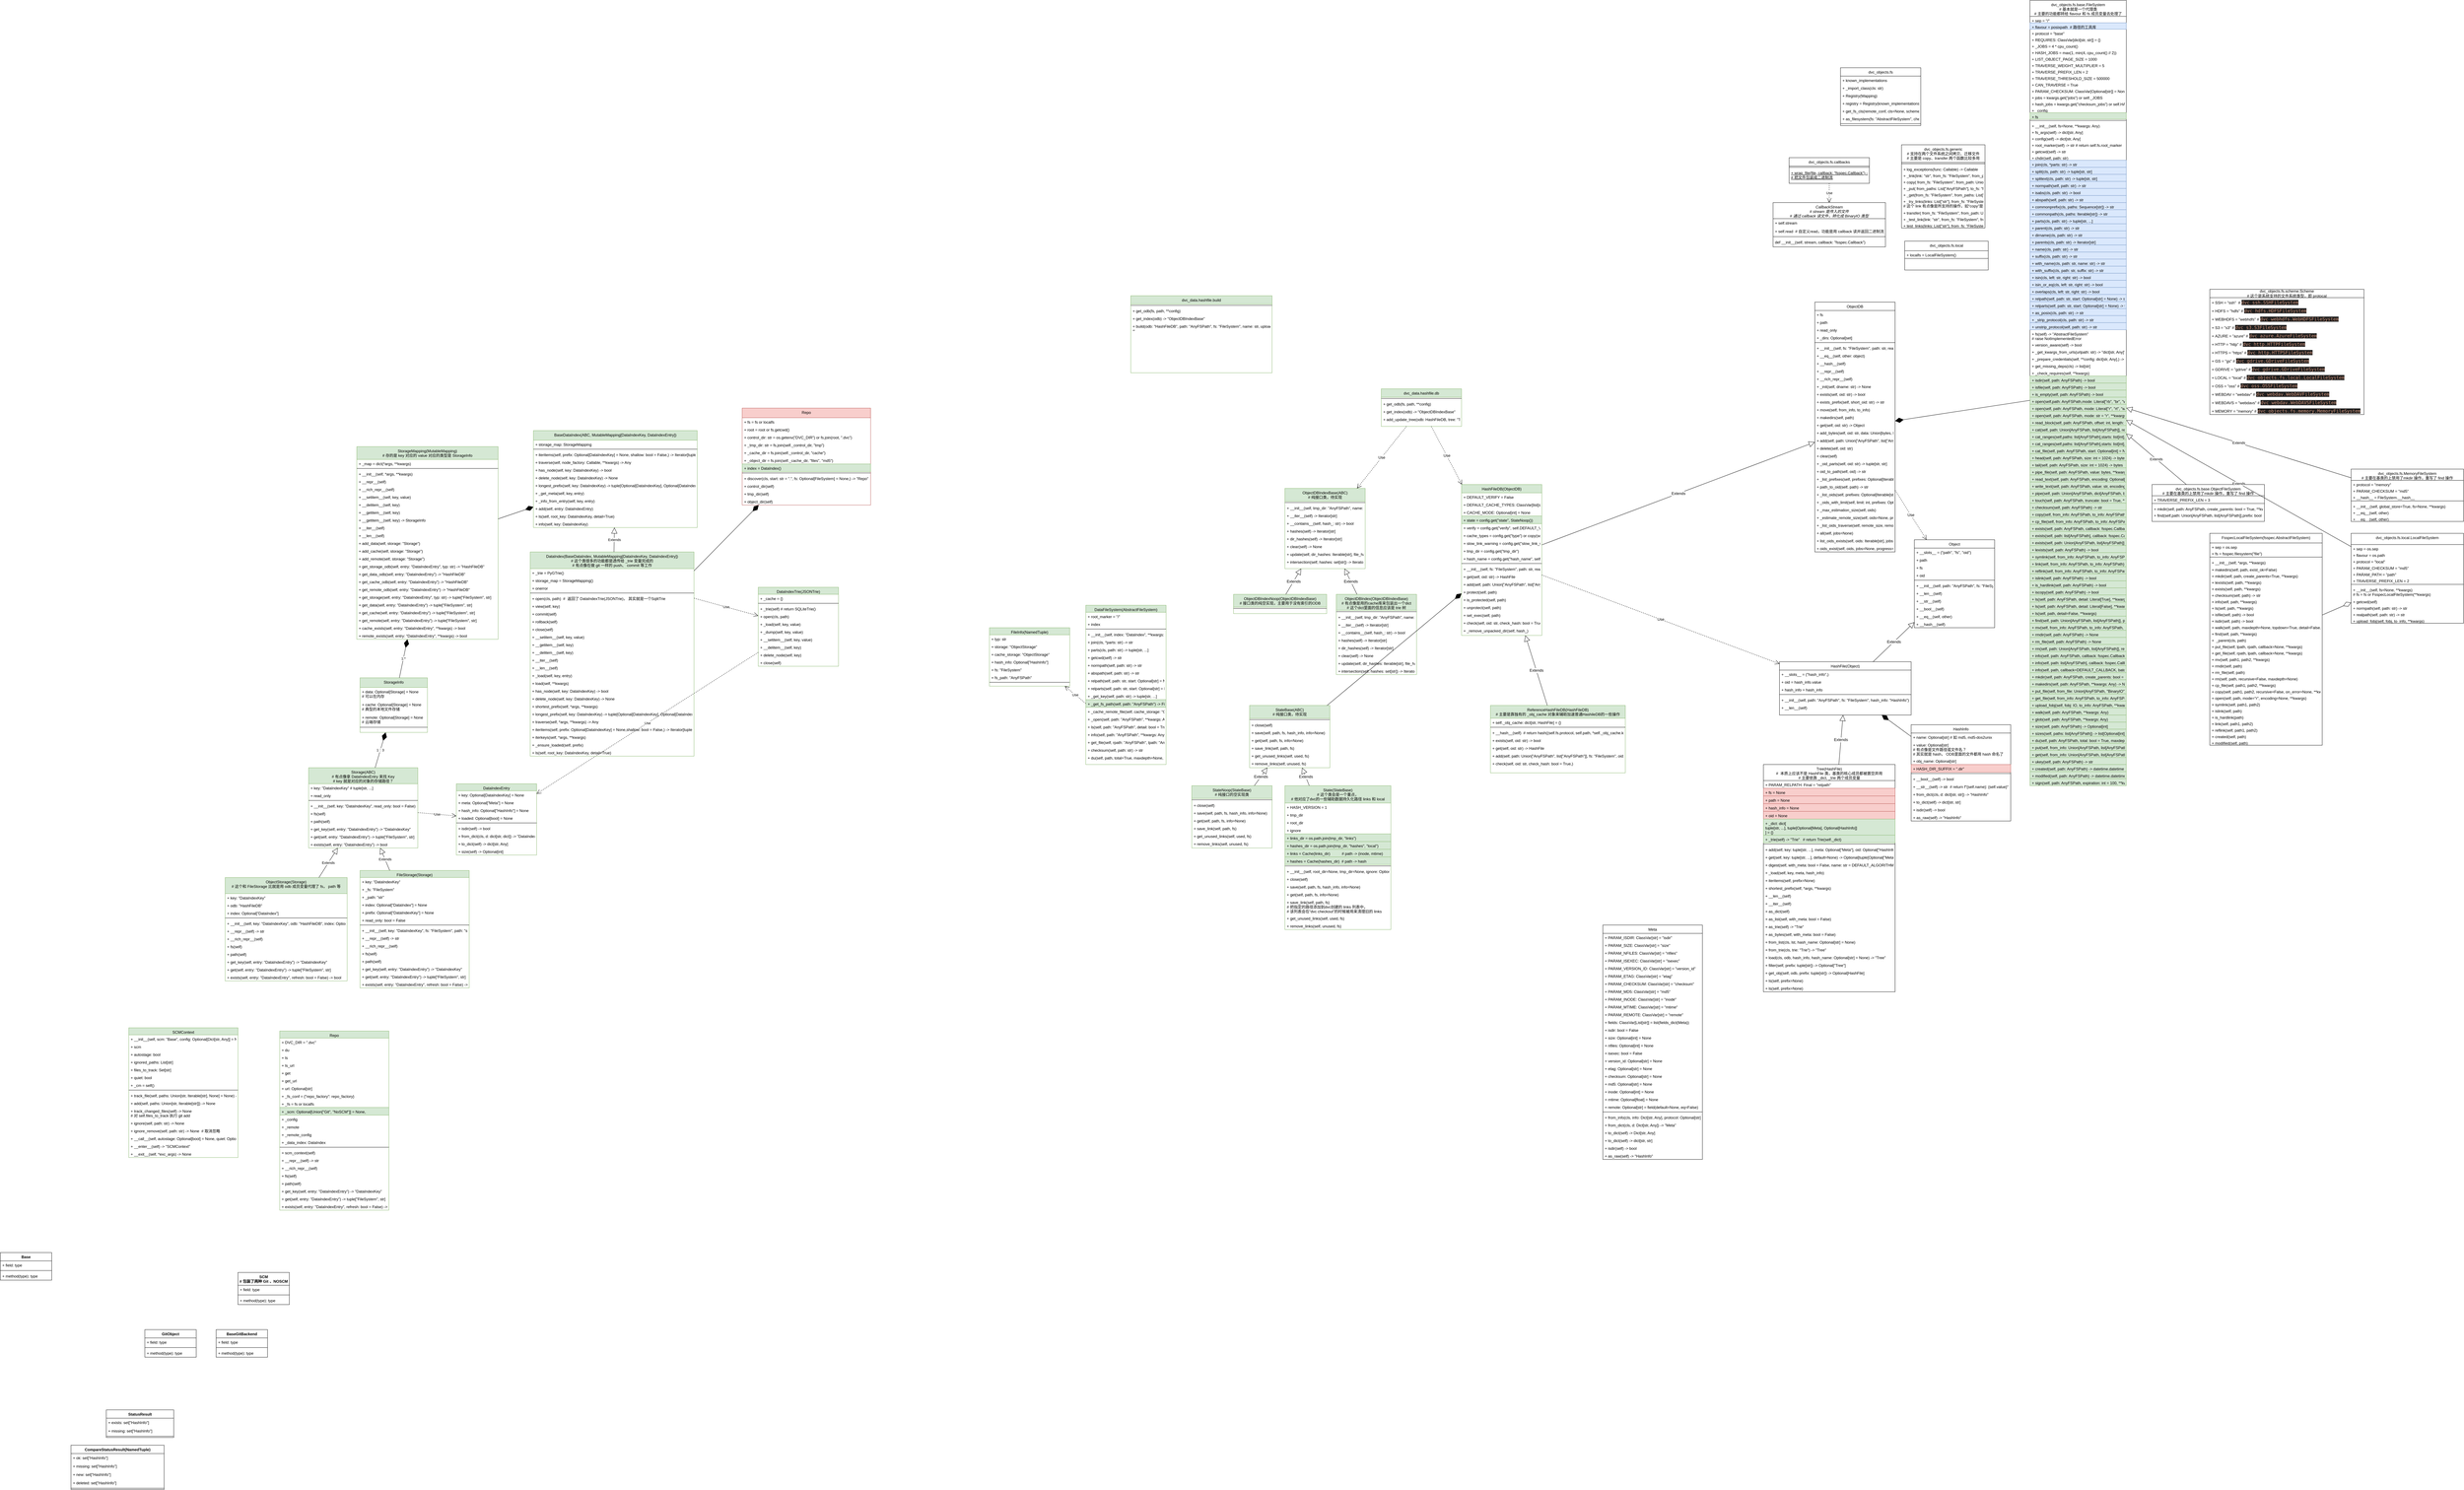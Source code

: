 <mxfile version="24.7.5">
  <diagram id="C5RBs43oDa-KdzZeNtuy" name="Page-1">
    <mxGraphModel dx="6936" dy="638" grid="1" gridSize="10" guides="1" tooltips="1" connect="1" arrows="1" fold="1" page="1" pageScale="1" pageWidth="827" pageHeight="1169" math="0" shadow="0">
      <root>
        <mxCell id="WIyWlLk6GJQsqaUBKTNV-0" />
        <mxCell id="WIyWlLk6GJQsqaUBKTNV-1" parent="WIyWlLk6GJQsqaUBKTNV-0" />
        <mxCell id="zkfFHV4jXpPFQw0GAbJ--0" value="CallbackStream&#xa;# stream 是传入的文件&#xa;# 通过 callback 读文件，转化成 BinaryIO 类型" style="swimlane;fontStyle=2;align=center;verticalAlign=top;childLayout=stackLayout;horizontal=1;startSize=50;horizontalStack=0;resizeParent=1;resizeLast=0;collapsible=1;marginBottom=0;rounded=0;shadow=0;strokeWidth=1;" parent="WIyWlLk6GJQsqaUBKTNV-1" vertex="1">
          <mxGeometry x="220" y="660" width="350" height="138" as="geometry">
            <mxRectangle x="230" y="140" width="160" height="26" as="alternateBounds" />
          </mxGeometry>
        </mxCell>
        <mxCell id="zkfFHV4jXpPFQw0GAbJ--1" value="+ self.stream" style="text;align=left;verticalAlign=top;spacingLeft=4;spacingRight=4;overflow=hidden;rotatable=0;points=[[0,0.5],[1,0.5]];portConstraint=eastwest;" parent="zkfFHV4jXpPFQw0GAbJ--0" vertex="1">
          <mxGeometry y="50" width="350" height="26" as="geometry" />
        </mxCell>
        <mxCell id="zkfFHV4jXpPFQw0GAbJ--2" value="+ self.read  # 自定义read，功能是用 callback 读并返回二进制流" style="text;align=left;verticalAlign=top;spacingLeft=4;spacingRight=4;overflow=hidden;rotatable=0;points=[[0,0.5],[1,0.5]];portConstraint=eastwest;rounded=0;shadow=0;html=0;" parent="zkfFHV4jXpPFQw0GAbJ--0" vertex="1">
          <mxGeometry y="76" width="350" height="26" as="geometry" />
        </mxCell>
        <mxCell id="zkfFHV4jXpPFQw0GAbJ--4" value="" style="line;html=1;strokeWidth=1;align=left;verticalAlign=middle;spacingTop=-1;spacingLeft=3;spacingRight=3;rotatable=0;labelPosition=right;points=[];portConstraint=eastwest;" parent="zkfFHV4jXpPFQw0GAbJ--0" vertex="1">
          <mxGeometry y="102" width="350" height="8" as="geometry" />
        </mxCell>
        <mxCell id="zkfFHV4jXpPFQw0GAbJ--5" value="def __init__(self, stream, callback: &quot;fsspec.Callback&quot;)" style="text;align=left;verticalAlign=top;spacingLeft=4;spacingRight=4;overflow=hidden;rotatable=0;points=[[0,0.5],[1,0.5]];portConstraint=eastwest;" parent="zkfFHV4jXpPFQw0GAbJ--0" vertex="1">
          <mxGeometry y="110" width="350" height="26" as="geometry" />
        </mxCell>
        <mxCell id="zkfFHV4jXpPFQw0GAbJ--6" value="dvc_objects.fs.callbacks" style="swimlane;fontStyle=0;align=center;verticalAlign=top;childLayout=stackLayout;horizontal=1;startSize=26;horizontalStack=0;resizeParent=1;resizeLast=0;collapsible=1;marginBottom=0;rounded=0;shadow=0;strokeWidth=1;" parent="WIyWlLk6GJQsqaUBKTNV-1" vertex="1">
          <mxGeometry x="270" y="520" width="250" height="80" as="geometry">
            <mxRectangle x="130" y="380" width="160" height="26" as="alternateBounds" />
          </mxGeometry>
        </mxCell>
        <mxCell id="zkfFHV4jXpPFQw0GAbJ--9" value="" style="line;html=1;strokeWidth=1;align=left;verticalAlign=middle;spacingTop=-1;spacingLeft=3;spacingRight=3;rotatable=0;labelPosition=right;points=[];portConstraint=eastwest;" parent="zkfFHV4jXpPFQw0GAbJ--6" vertex="1">
          <mxGeometry y="26" width="250" height="8" as="geometry" />
        </mxCell>
        <mxCell id="zkfFHV4jXpPFQw0GAbJ--10" value="+ wrap_file(file, callback: &quot;fsspec.Callback&quot;) -&gt; BinaryIO&#xa;# 把文件包装成二进制流" style="text;align=left;verticalAlign=top;spacingLeft=4;spacingRight=4;overflow=hidden;rotatable=0;points=[[0,0.5],[1,0.5]];portConstraint=eastwest;fontStyle=4" parent="zkfFHV4jXpPFQw0GAbJ--6" vertex="1">
          <mxGeometry y="34" width="250" height="46" as="geometry" />
        </mxCell>
        <mxCell id="lnwAOaTVToFOJ4RAvE19-2" value="Use" style="endArrow=open;endSize=12;dashed=1;html=1;rounded=0;" parent="WIyWlLk6GJQsqaUBKTNV-1" source="zkfFHV4jXpPFQw0GAbJ--6" target="zkfFHV4jXpPFQw0GAbJ--0" edge="1">
          <mxGeometry width="160" relative="1" as="geometry">
            <mxPoint x="410" y="700" as="sourcePoint" />
            <mxPoint x="570" y="700" as="targetPoint" />
          </mxGeometry>
        </mxCell>
        <mxCell id="lnwAOaTVToFOJ4RAvE19-3" value="dvc_objects.fs.generic&#xa;# 支持在两个文件系统之间拷贝、迁移文件&#xa;# 主要是 copy、transfer 两个函数比较多用" style="swimlane;fontStyle=0;align=center;verticalAlign=top;childLayout=stackLayout;horizontal=1;startSize=55;horizontalStack=0;resizeParent=1;resizeLast=0;collapsible=1;marginBottom=0;rounded=0;shadow=0;strokeWidth=1;" parent="WIyWlLk6GJQsqaUBKTNV-1" vertex="1">
          <mxGeometry x="620" y="480" width="260" height="259" as="geometry">
            <mxRectangle x="130" y="380" width="160" height="26" as="alternateBounds" />
          </mxGeometry>
        </mxCell>
        <mxCell id="lnwAOaTVToFOJ4RAvE19-4" value="" style="line;html=1;strokeWidth=1;align=left;verticalAlign=middle;spacingTop=-1;spacingLeft=3;spacingRight=3;rotatable=0;labelPosition=right;points=[];portConstraint=eastwest;" parent="lnwAOaTVToFOJ4RAvE19-3" vertex="1">
          <mxGeometry y="55" width="260" height="8" as="geometry" />
        </mxCell>
        <mxCell id="lnwAOaTVToFOJ4RAvE19-6" value="+ log_exceptions(func: Callable) -&gt; Callable" style="text;align=left;verticalAlign=top;spacingLeft=4;spacingRight=4;overflow=hidden;rotatable=0;points=[[0,0.5],[1,0.5]];portConstraint=eastwest;fontStyle=0" parent="lnwAOaTVToFOJ4RAvE19-3" vertex="1">
          <mxGeometry y="63" width="260" height="20" as="geometry" />
        </mxCell>
        <mxCell id="lnwAOaTVToFOJ4RAvE19-7" value="+ _link(link: &quot;str&quot;, from_fs: &quot;FileSystem&quot;, from_path: &quot;AnyFSPath&quot;, to_fs: &quot;FileSystem&quot;, to_path: &quot;AnyFSPath&quot;, ) -&gt; None" style="text;align=left;verticalAlign=top;spacingLeft=4;spacingRight=4;overflow=hidden;rotatable=0;points=[[0,0.5],[1,0.5]];portConstraint=eastwest;fontStyle=0" parent="lnwAOaTVToFOJ4RAvE19-3" vertex="1">
          <mxGeometry y="83" width="260" height="20" as="geometry" />
        </mxCell>
        <mxCell id="lnwAOaTVToFOJ4RAvE19-8" value="+ copy( from_fs: &quot;FileSystem&quot;, from_path: Union[&quot;AnyFSPath&quot;, List[&quot;AnyFSPath&quot;]], to_fs: &quot;FileSystem&quot;, to_path: Union[&quot;AnyFSPath&quot;, List[&quot;AnyFSPath&quot;]], callback: &quot;Callback&quot; = DEFAULT_CALLBACK, batch_size: Optional[int] = None, on_error: Optional[TransferErrorHandler] = None, ) -&gt; None" style="text;align=left;verticalAlign=top;spacingLeft=4;spacingRight=4;overflow=hidden;rotatable=0;points=[[0,0.5],[1,0.5]];portConstraint=eastwest;fontStyle=0" parent="lnwAOaTVToFOJ4RAvE19-3" vertex="1">
          <mxGeometry y="103" width="260" height="20" as="geometry" />
        </mxCell>
        <mxCell id="lnwAOaTVToFOJ4RAvE19-9" value="+ _put( from_paths: List[&quot;AnyFSPath&quot;], to_fs: &quot;FileSystem&quot;, to_paths: List[&quot;AnyFSPath&quot;], callback: &quot;Callback&quot; = DEFAULT_CALLBACK, batch_size: Optional[int] = None, on_error: Optional[TransferErrorHandler] = None,) -&gt; None" style="text;align=left;verticalAlign=top;spacingLeft=4;spacingRight=4;overflow=hidden;rotatable=0;points=[[0,0.5],[1,0.5]];portConstraint=eastwest;fontStyle=0" parent="lnwAOaTVToFOJ4RAvE19-3" vertex="1">
          <mxGeometry y="123" width="260" height="20" as="geometry" />
        </mxCell>
        <mxCell id="lnwAOaTVToFOJ4RAvE19-10" value="+ _get(from_fs: &quot;FileSystem&quot;, from_paths: List[&quot;AnyFSPath&quot;], to_paths: List[&quot;AnyFSPath&quot;], callback: &quot;Callback&quot; = DEFAULT_CALLBACK, batch_size: Optional[int] = None, on_error: Optional[TransferErrorHandler] = None, ) -&gt; None" style="text;align=left;verticalAlign=top;spacingLeft=4;spacingRight=4;overflow=hidden;rotatable=0;points=[[0,0.5],[1,0.5]];portConstraint=eastwest;fontStyle=0" parent="lnwAOaTVToFOJ4RAvE19-3" vertex="1">
          <mxGeometry y="143" width="260" height="20" as="geometry" />
        </mxCell>
        <mxCell id="lnwAOaTVToFOJ4RAvE19-11" value="+ _try_links(links: List[&quot;str&quot;], from_fs: &quot;FileSystem&quot;, from_path: &quot;AnyFSPath&quot;, to_fs: &quot;FileSystem&quot;, to_path: &quot;AnyFSPath&quot;, callback: &quot;Callback&quot; = DEFAULT_CALLBACK, ) -&gt; None&#xa;# 这个 link 有点像是所支持的操作，如“copy”是link的一个实例" style="text;align=left;verticalAlign=top;spacingLeft=4;spacingRight=4;overflow=hidden;rotatable=0;points=[[0,0.5],[1,0.5]];portConstraint=eastwest;fontStyle=0" parent="lnwAOaTVToFOJ4RAvE19-3" vertex="1">
          <mxGeometry y="163" width="260" height="36" as="geometry" />
        </mxCell>
        <mxCell id="lnwAOaTVToFOJ4RAvE19-12" value="+ transfer( from_fs: &quot;FileSystem&quot;, from_path: Union[&quot;AnyFSPath&quot;, List[&quot;AnyFSPath&quot;]], to_fs: &quot;FileSystem&quot;, to_path: Union[&quot;AnyFSPath&quot;, List[&quot;AnyFSPath&quot;]], hardlink: bool = False, links: Optional[List[&quot;str&quot;]] = None, callback: &quot;Callback&quot; = DEFAULT_CALLBACK, batch_size: Optional[int] = None, on_error: Optional[TransferErrorHandler] = None, ) -&gt; None" style="text;align=left;verticalAlign=top;spacingLeft=4;spacingRight=4;overflow=hidden;rotatable=0;points=[[0,0.5],[1,0.5]];portConstraint=eastwest;fontStyle=0" parent="lnwAOaTVToFOJ4RAvE19-3" vertex="1">
          <mxGeometry y="199" width="260" height="20" as="geometry" />
        </mxCell>
        <mxCell id="lnwAOaTVToFOJ4RAvE19-13" value="+ _test_link(link: &quot;str&quot;, from_fs: &quot;FileSystem&quot;, from_file: &quot;AnyFSPath&quot;, to_fs: &quot;FileSystem&quot;, to_file: &quot;AnyFSPath&quot;, ) -&gt; bool" style="text;align=left;verticalAlign=top;spacingLeft=4;spacingRight=4;overflow=hidden;rotatable=0;points=[[0,0.5],[1,0.5]];portConstraint=eastwest;fontStyle=0" parent="lnwAOaTVToFOJ4RAvE19-3" vertex="1">
          <mxGeometry y="219" width="260" height="20" as="geometry" />
        </mxCell>
        <mxCell id="lnwAOaTVToFOJ4RAvE19-14" value="+ test_links(links: List[&quot;str&quot;], from_fs: &quot;FileSystem&quot;, from_path: &quot;AnyFSPath&quot;, to_fs: &quot;FileSystem&quot;, to_path: &quot;AnyFSPath&quot;, ) -&gt; List[&quot;AnyFSPath&quot;]" style="text;align=left;verticalAlign=top;spacingLeft=4;spacingRight=4;overflow=hidden;rotatable=0;points=[[0,0.5],[1,0.5]];portConstraint=eastwest;fontStyle=0" parent="lnwAOaTVToFOJ4RAvE19-3" vertex="1">
          <mxGeometry y="239" width="260" height="20" as="geometry" />
        </mxCell>
        <mxCell id="lnwAOaTVToFOJ4RAvE19-27" value="dvc_objects.fs.local&#xa;" style="swimlane;fontStyle=0;align=center;verticalAlign=top;childLayout=stackLayout;horizontal=1;startSize=30;horizontalStack=0;resizeParent=1;resizeLast=0;collapsible=1;marginBottom=0;rounded=0;shadow=0;strokeWidth=1;" parent="WIyWlLk6GJQsqaUBKTNV-1" vertex="1">
          <mxGeometry x="630" y="780" width="260" height="90" as="geometry">
            <mxRectangle x="130" y="380" width="160" height="26" as="alternateBounds" />
          </mxGeometry>
        </mxCell>
        <mxCell id="lnwAOaTVToFOJ4RAvE19-28" value="+ localfs = LocalFileSystem()" style="text;align=left;verticalAlign=top;spacingLeft=4;spacingRight=4;overflow=hidden;rotatable=0;points=[[0,0.5],[1,0.5]];portConstraint=eastwest;fontStyle=0" parent="lnwAOaTVToFOJ4RAvE19-27" vertex="1">
          <mxGeometry y="30" width="260" height="20" as="geometry" />
        </mxCell>
        <mxCell id="lnwAOaTVToFOJ4RAvE19-29" value="" style="line;html=1;strokeWidth=1;align=left;verticalAlign=middle;spacingTop=-1;spacingLeft=3;spacingRight=3;rotatable=0;labelPosition=right;points=[];portConstraint=eastwest;" parent="lnwAOaTVToFOJ4RAvE19-27" vertex="1">
          <mxGeometry y="50" width="260" height="8" as="geometry" />
        </mxCell>
        <mxCell id="lnwAOaTVToFOJ4RAvE19-33" value="dvc_objects.fs.base.FileSystem&#xa;# 基本就是一个代理类&#xa;# 主要的功能都转给 flavour 和 fs 成员变量去处理了" style="swimlane;fontStyle=0;align=center;verticalAlign=top;childLayout=stackLayout;horizontal=1;startSize=50;horizontalStack=0;resizeParent=1;resizeLast=0;collapsible=1;marginBottom=0;rounded=0;shadow=0;strokeWidth=1;" parent="WIyWlLk6GJQsqaUBKTNV-1" vertex="1">
          <mxGeometry x="1020" y="30" width="300" height="2446" as="geometry">
            <mxRectangle x="130" y="380" width="160" height="26" as="alternateBounds" />
          </mxGeometry>
        </mxCell>
        <mxCell id="lnwAOaTVToFOJ4RAvE19-34" value="+ sep = &quot;/&quot;" style="text;align=left;verticalAlign=top;spacingLeft=4;spacingRight=4;overflow=hidden;rotatable=0;points=[[0,0.5],[1,0.5]];portConstraint=eastwest;fontStyle=0" parent="lnwAOaTVToFOJ4RAvE19-33" vertex="1">
          <mxGeometry y="50" width="300" height="20" as="geometry" />
        </mxCell>
        <mxCell id="lnwAOaTVToFOJ4RAvE19-36" value="+ flavour = posixpath  # 路径的工具库" style="text;align=left;verticalAlign=top;spacingLeft=4;spacingRight=4;overflow=hidden;rotatable=0;points=[[0,0.5],[1,0.5]];portConstraint=eastwest;fontStyle=0;fillColor=#dae8fc;strokeColor=#6c8ebf;" parent="lnwAOaTVToFOJ4RAvE19-33" vertex="1">
          <mxGeometry y="70" width="300" height="20" as="geometry" />
        </mxCell>
        <mxCell id="lnwAOaTVToFOJ4RAvE19-37" value="+ protocol = &quot;base&quot;" style="text;align=left;verticalAlign=top;spacingLeft=4;spacingRight=4;overflow=hidden;rotatable=0;points=[[0,0.5],[1,0.5]];portConstraint=eastwest;fontStyle=0" parent="lnwAOaTVToFOJ4RAvE19-33" vertex="1">
          <mxGeometry y="90" width="300" height="20" as="geometry" />
        </mxCell>
        <mxCell id="lnwAOaTVToFOJ4RAvE19-38" value="+ REQUIRES: ClassVar[dict[str, str]] = {}" style="text;align=left;verticalAlign=top;spacingLeft=4;spacingRight=4;overflow=hidden;rotatable=0;points=[[0,0.5],[1,0.5]];portConstraint=eastwest;fontStyle=0" parent="lnwAOaTVToFOJ4RAvE19-33" vertex="1">
          <mxGeometry y="110" width="300" height="20" as="geometry" />
        </mxCell>
        <mxCell id="lnwAOaTVToFOJ4RAvE19-39" value="+ _JOBS = 4 * cpu_count()" style="text;align=left;verticalAlign=top;spacingLeft=4;spacingRight=4;overflow=hidden;rotatable=0;points=[[0,0.5],[1,0.5]];portConstraint=eastwest;fontStyle=0" parent="lnwAOaTVToFOJ4RAvE19-33" vertex="1">
          <mxGeometry y="130" width="300" height="20" as="geometry" />
        </mxCell>
        <mxCell id="lnwAOaTVToFOJ4RAvE19-40" value="+ HASH_JOBS = max(1, min(4, cpu_count() // 2))" style="text;align=left;verticalAlign=top;spacingLeft=4;spacingRight=4;overflow=hidden;rotatable=0;points=[[0,0.5],[1,0.5]];portConstraint=eastwest;fontStyle=0" parent="lnwAOaTVToFOJ4RAvE19-33" vertex="1">
          <mxGeometry y="150" width="300" height="20" as="geometry" />
        </mxCell>
        <mxCell id="lnwAOaTVToFOJ4RAvE19-41" value="+ LIST_OBJECT_PAGE_SIZE = 1000" style="text;align=left;verticalAlign=top;spacingLeft=4;spacingRight=4;overflow=hidden;rotatable=0;points=[[0,0.5],[1,0.5]];portConstraint=eastwest;fontStyle=0" parent="lnwAOaTVToFOJ4RAvE19-33" vertex="1">
          <mxGeometry y="170" width="300" height="20" as="geometry" />
        </mxCell>
        <mxCell id="lnwAOaTVToFOJ4RAvE19-42" value="+ TRAVERSE_WEIGHT_MULTIPLIER = 5" style="text;align=left;verticalAlign=top;spacingLeft=4;spacingRight=4;overflow=hidden;rotatable=0;points=[[0,0.5],[1,0.5]];portConstraint=eastwest;fontStyle=0" parent="lnwAOaTVToFOJ4RAvE19-33" vertex="1">
          <mxGeometry y="190" width="300" height="20" as="geometry" />
        </mxCell>
        <mxCell id="lnwAOaTVToFOJ4RAvE19-43" value="+ TRAVERSE_PREFIX_LEN = 2" style="text;align=left;verticalAlign=top;spacingLeft=4;spacingRight=4;overflow=hidden;rotatable=0;points=[[0,0.5],[1,0.5]];portConstraint=eastwest;fontStyle=0" parent="lnwAOaTVToFOJ4RAvE19-33" vertex="1">
          <mxGeometry y="210" width="300" height="20" as="geometry" />
        </mxCell>
        <mxCell id="lnwAOaTVToFOJ4RAvE19-44" value="+ TRAVERSE_THRESHOLD_SIZE = 500000" style="text;align=left;verticalAlign=top;spacingLeft=4;spacingRight=4;overflow=hidden;rotatable=0;points=[[0,0.5],[1,0.5]];portConstraint=eastwest;fontStyle=0" parent="lnwAOaTVToFOJ4RAvE19-33" vertex="1">
          <mxGeometry y="230" width="300" height="20" as="geometry" />
        </mxCell>
        <mxCell id="lnwAOaTVToFOJ4RAvE19-45" value="+ CAN_TRAVERSE = True" style="text;align=left;verticalAlign=top;spacingLeft=4;spacingRight=4;overflow=hidden;rotatable=0;points=[[0,0.5],[1,0.5]];portConstraint=eastwest;fontStyle=0" parent="lnwAOaTVToFOJ4RAvE19-33" vertex="1">
          <mxGeometry y="250" width="300" height="20" as="geometry" />
        </mxCell>
        <mxCell id="lnwAOaTVToFOJ4RAvE19-46" value="+ PARAM_CHECKSUM: ClassVar[Optional[str]] = None" style="text;align=left;verticalAlign=top;spacingLeft=4;spacingRight=4;overflow=hidden;rotatable=0;points=[[0,0.5],[1,0.5]];portConstraint=eastwest;fontStyle=0" parent="lnwAOaTVToFOJ4RAvE19-33" vertex="1">
          <mxGeometry y="270" width="300" height="20" as="geometry" />
        </mxCell>
        <mxCell id="lnwAOaTVToFOJ4RAvE19-48" value="+ jobs = kwargs.get(&quot;jobs&quot;) or self._JOBS" style="text;align=left;verticalAlign=top;spacingLeft=4;spacingRight=4;overflow=hidden;rotatable=0;points=[[0,0.5],[1,0.5]];portConstraint=eastwest;fontStyle=0" parent="lnwAOaTVToFOJ4RAvE19-33" vertex="1">
          <mxGeometry y="290" width="300" height="20" as="geometry" />
        </mxCell>
        <mxCell id="lnwAOaTVToFOJ4RAvE19-49" value="+ hash_jobs = kwargs.get(&quot;checksum_jobs&quot;) or self.HASH_JOBS" style="text;align=left;verticalAlign=top;spacingLeft=4;spacingRight=4;overflow=hidden;rotatable=0;points=[[0,0.5],[1,0.5]];portConstraint=eastwest;fontStyle=0" parent="lnwAOaTVToFOJ4RAvE19-33" vertex="1">
          <mxGeometry y="310" width="300" height="20" as="geometry" />
        </mxCell>
        <mxCell id="lnwAOaTVToFOJ4RAvE19-50" value="+ _config" style="text;align=left;verticalAlign=top;spacingLeft=4;spacingRight=4;overflow=hidden;rotatable=0;points=[[0,0.5],[1,0.5]];portConstraint=eastwest;fontStyle=0" parent="lnwAOaTVToFOJ4RAvE19-33" vertex="1">
          <mxGeometry y="330" width="300" height="20" as="geometry" />
        </mxCell>
        <mxCell id="lnwAOaTVToFOJ4RAvE19-51" value="+ fs" style="text;align=left;verticalAlign=top;spacingLeft=4;spacingRight=4;overflow=hidden;rotatable=0;points=[[0,0.5],[1,0.5]];portConstraint=eastwest;fontStyle=0;fillColor=#d5e8d4;strokeColor=#82b366;" parent="lnwAOaTVToFOJ4RAvE19-33" vertex="1">
          <mxGeometry y="350" width="300" height="20" as="geometry" />
        </mxCell>
        <mxCell id="lnwAOaTVToFOJ4RAvE19-35" value="" style="line;html=1;strokeWidth=1;align=left;verticalAlign=middle;spacingTop=-1;spacingLeft=3;spacingRight=3;rotatable=0;labelPosition=right;points=[];portConstraint=eastwest;" parent="lnwAOaTVToFOJ4RAvE19-33" vertex="1">
          <mxGeometry y="370" width="300" height="8" as="geometry" />
        </mxCell>
        <mxCell id="lnwAOaTVToFOJ4RAvE19-47" value="+ __init__(self, fs=None, **kwargs: Any)" style="text;align=left;verticalAlign=top;spacingLeft=4;spacingRight=4;overflow=hidden;rotatable=0;points=[[0,0.5],[1,0.5]];portConstraint=eastwest;fontStyle=0" parent="lnwAOaTVToFOJ4RAvE19-33" vertex="1">
          <mxGeometry y="378" width="300" height="20" as="geometry" />
        </mxCell>
        <mxCell id="lnwAOaTVToFOJ4RAvE19-52" value="+ fs_args(self) -&gt; dict[str, Any]" style="text;align=left;verticalAlign=top;spacingLeft=4;spacingRight=4;overflow=hidden;rotatable=0;points=[[0,0.5],[1,0.5]];portConstraint=eastwest;fontStyle=0" parent="lnwAOaTVToFOJ4RAvE19-33" vertex="1">
          <mxGeometry y="398" width="300" height="20" as="geometry" />
        </mxCell>
        <mxCell id="lnwAOaTVToFOJ4RAvE19-53" value="+ config(self) -&gt; dict[str, Any]" style="text;align=left;verticalAlign=top;spacingLeft=4;spacingRight=4;overflow=hidden;rotatable=0;points=[[0,0.5],[1,0.5]];portConstraint=eastwest;fontStyle=0" parent="lnwAOaTVToFOJ4RAvE19-33" vertex="1">
          <mxGeometry y="418" width="300" height="20" as="geometry" />
        </mxCell>
        <mxCell id="lnwAOaTVToFOJ4RAvE19-54" value="+ root_marker(self) -&gt; str # return self.fs.root_marker" style="text;align=left;verticalAlign=top;spacingLeft=4;spacingRight=4;overflow=hidden;rotatable=0;points=[[0,0.5],[1,0.5]];portConstraint=eastwest;fontStyle=0" parent="lnwAOaTVToFOJ4RAvE19-33" vertex="1">
          <mxGeometry y="438" width="300" height="20" as="geometry" />
        </mxCell>
        <mxCell id="lnwAOaTVToFOJ4RAvE19-55" value="+ getcwd(self) -&gt; str" style="text;align=left;verticalAlign=top;spacingLeft=4;spacingRight=4;overflow=hidden;rotatable=0;points=[[0,0.5],[1,0.5]];portConstraint=eastwest;fontStyle=0" parent="lnwAOaTVToFOJ4RAvE19-33" vertex="1">
          <mxGeometry y="458" width="300" height="20" as="geometry" />
        </mxCell>
        <mxCell id="lnwAOaTVToFOJ4RAvE19-56" value="+ chdir(self, path: str)" style="text;align=left;verticalAlign=top;spacingLeft=4;spacingRight=4;overflow=hidden;rotatable=0;points=[[0,0.5],[1,0.5]];portConstraint=eastwest;fontStyle=0" parent="lnwAOaTVToFOJ4RAvE19-33" vertex="1">
          <mxGeometry y="478" width="300" height="20" as="geometry" />
        </mxCell>
        <mxCell id="lnwAOaTVToFOJ4RAvE19-57" value="+ join(cls, *parts: str) -&gt; str" style="text;align=left;verticalAlign=top;spacingLeft=4;spacingRight=4;overflow=hidden;rotatable=0;points=[[0,0.5],[1,0.5]];portConstraint=eastwest;fontStyle=0;fillColor=#dae8fc;strokeColor=#6c8ebf;" parent="lnwAOaTVToFOJ4RAvE19-33" vertex="1">
          <mxGeometry y="498" width="300" height="22" as="geometry" />
        </mxCell>
        <mxCell id="lnwAOaTVToFOJ4RAvE19-93" value="+ split(cls, path: str) -&gt; tuple[str, str]" style="text;align=left;verticalAlign=top;spacingLeft=4;spacingRight=4;overflow=hidden;rotatable=0;points=[[0,0.5],[1,0.5]];portConstraint=eastwest;fontStyle=0;fillColor=#dae8fc;strokeColor=#6c8ebf;" parent="lnwAOaTVToFOJ4RAvE19-33" vertex="1">
          <mxGeometry y="520" width="300" height="22" as="geometry" />
        </mxCell>
        <mxCell id="lnwAOaTVToFOJ4RAvE19-94" value="+ splitext(cls, path: str) -&gt; tuple[str, str]" style="text;align=left;verticalAlign=top;spacingLeft=4;spacingRight=4;overflow=hidden;rotatable=0;points=[[0,0.5],[1,0.5]];portConstraint=eastwest;fontStyle=0;fillColor=#dae8fc;strokeColor=#6c8ebf;" parent="lnwAOaTVToFOJ4RAvE19-33" vertex="1">
          <mxGeometry y="542" width="300" height="22" as="geometry" />
        </mxCell>
        <mxCell id="lnwAOaTVToFOJ4RAvE19-95" value="+ normpath(self, path: str) -&gt; str" style="text;align=left;verticalAlign=top;spacingLeft=4;spacingRight=4;overflow=hidden;rotatable=0;points=[[0,0.5],[1,0.5]];portConstraint=eastwest;fontStyle=0;fillColor=#dae8fc;strokeColor=#6c8ebf;" parent="lnwAOaTVToFOJ4RAvE19-33" vertex="1">
          <mxGeometry y="564" width="300" height="22" as="geometry" />
        </mxCell>
        <mxCell id="lnwAOaTVToFOJ4RAvE19-96" value="+ isabs(cls, path: str) -&gt; bool" style="text;align=left;verticalAlign=top;spacingLeft=4;spacingRight=4;overflow=hidden;rotatable=0;points=[[0,0.5],[1,0.5]];portConstraint=eastwest;fontStyle=0;fillColor=#dae8fc;strokeColor=#6c8ebf;" parent="lnwAOaTVToFOJ4RAvE19-33" vertex="1">
          <mxGeometry y="586" width="300" height="22" as="geometry" />
        </mxCell>
        <mxCell id="lnwAOaTVToFOJ4RAvE19-97" value="+ abspath(self, path: str) -&gt; str" style="text;align=left;verticalAlign=top;spacingLeft=4;spacingRight=4;overflow=hidden;rotatable=0;points=[[0,0.5],[1,0.5]];portConstraint=eastwest;fontStyle=0;fillColor=#dae8fc;strokeColor=#6c8ebf;" parent="lnwAOaTVToFOJ4RAvE19-33" vertex="1">
          <mxGeometry y="608" width="300" height="22" as="geometry" />
        </mxCell>
        <mxCell id="lnwAOaTVToFOJ4RAvE19-98" value="+ commonprefix(cls, paths: Sequence[str]) -&gt; str" style="text;align=left;verticalAlign=top;spacingLeft=4;spacingRight=4;overflow=hidden;rotatable=0;points=[[0,0.5],[1,0.5]];portConstraint=eastwest;fontStyle=0;fillColor=#dae8fc;strokeColor=#6c8ebf;" parent="lnwAOaTVToFOJ4RAvE19-33" vertex="1">
          <mxGeometry y="630" width="300" height="22" as="geometry" />
        </mxCell>
        <mxCell id="lnwAOaTVToFOJ4RAvE19-99" value="+ commonpath(cls, paths: Iterable[str]) -&gt; str" style="text;align=left;verticalAlign=top;spacingLeft=4;spacingRight=4;overflow=hidden;rotatable=0;points=[[0,0.5],[1,0.5]];portConstraint=eastwest;fontStyle=0;fillColor=#dae8fc;strokeColor=#6c8ebf;" parent="lnwAOaTVToFOJ4RAvE19-33" vertex="1">
          <mxGeometry y="652" width="300" height="22" as="geometry" />
        </mxCell>
        <mxCell id="lnwAOaTVToFOJ4RAvE19-100" value="+ parts(cls, path: str) -&gt; tuple[str, ...]" style="text;align=left;verticalAlign=top;spacingLeft=4;spacingRight=4;overflow=hidden;rotatable=0;points=[[0,0.5],[1,0.5]];portConstraint=eastwest;fontStyle=0;fillColor=#dae8fc;strokeColor=#6c8ebf;" parent="lnwAOaTVToFOJ4RAvE19-33" vertex="1">
          <mxGeometry y="674" width="300" height="22" as="geometry" />
        </mxCell>
        <mxCell id="lnwAOaTVToFOJ4RAvE19-101" value="+ parent(cls, path: str) -&gt; str" style="text;align=left;verticalAlign=top;spacingLeft=4;spacingRight=4;overflow=hidden;rotatable=0;points=[[0,0.5],[1,0.5]];portConstraint=eastwest;fontStyle=0;fillColor=#dae8fc;strokeColor=#6c8ebf;" parent="lnwAOaTVToFOJ4RAvE19-33" vertex="1">
          <mxGeometry y="696" width="300" height="22" as="geometry" />
        </mxCell>
        <mxCell id="lnwAOaTVToFOJ4RAvE19-102" value="+ dirname(cls, path: str) -&gt; str" style="text;align=left;verticalAlign=top;spacingLeft=4;spacingRight=4;overflow=hidden;rotatable=0;points=[[0,0.5],[1,0.5]];portConstraint=eastwest;fontStyle=0;fillColor=#dae8fc;strokeColor=#6c8ebf;" parent="lnwAOaTVToFOJ4RAvE19-33" vertex="1">
          <mxGeometry y="718" width="300" height="22" as="geometry" />
        </mxCell>
        <mxCell id="lnwAOaTVToFOJ4RAvE19-103" value="+ parents(cls, path: str) -&gt; Iterator[str]" style="text;align=left;verticalAlign=top;spacingLeft=4;spacingRight=4;overflow=hidden;rotatable=0;points=[[0,0.5],[1,0.5]];portConstraint=eastwest;fontStyle=0;fillColor=#dae8fc;strokeColor=#6c8ebf;" parent="lnwAOaTVToFOJ4RAvE19-33" vertex="1">
          <mxGeometry y="740" width="300" height="22" as="geometry" />
        </mxCell>
        <mxCell id="lnwAOaTVToFOJ4RAvE19-104" value="+ name(cls, path: str) -&gt; str" style="text;align=left;verticalAlign=top;spacingLeft=4;spacingRight=4;overflow=hidden;rotatable=0;points=[[0,0.5],[1,0.5]];portConstraint=eastwest;fontStyle=0;fillColor=#dae8fc;strokeColor=#6c8ebf;" parent="lnwAOaTVToFOJ4RAvE19-33" vertex="1">
          <mxGeometry y="762" width="300" height="22" as="geometry" />
        </mxCell>
        <mxCell id="lnwAOaTVToFOJ4RAvE19-106" value="+ suffix(cls, path: str) -&gt; str" style="text;align=left;verticalAlign=top;spacingLeft=4;spacingRight=4;overflow=hidden;rotatable=0;points=[[0,0.5],[1,0.5]];portConstraint=eastwest;fontStyle=0;fillColor=#dae8fc;strokeColor=#6c8ebf;" parent="lnwAOaTVToFOJ4RAvE19-33" vertex="1">
          <mxGeometry y="784" width="300" height="22" as="geometry" />
        </mxCell>
        <mxCell id="lnwAOaTVToFOJ4RAvE19-107" value="+ with_name(cls, path: str, name: str) -&gt; str" style="text;align=left;verticalAlign=top;spacingLeft=4;spacingRight=4;overflow=hidden;rotatable=0;points=[[0,0.5],[1,0.5]];portConstraint=eastwest;fontStyle=0;fillColor=#dae8fc;strokeColor=#6c8ebf;" parent="lnwAOaTVToFOJ4RAvE19-33" vertex="1">
          <mxGeometry y="806" width="300" height="22" as="geometry" />
        </mxCell>
        <mxCell id="lnwAOaTVToFOJ4RAvE19-108" value="+ with_suffix(cls, path: str, suffix: str) -&gt; str" style="text;align=left;verticalAlign=top;spacingLeft=4;spacingRight=4;overflow=hidden;rotatable=0;points=[[0,0.5],[1,0.5]];portConstraint=eastwest;fontStyle=0;fillColor=#dae8fc;strokeColor=#6c8ebf;" parent="lnwAOaTVToFOJ4RAvE19-33" vertex="1">
          <mxGeometry y="828" width="300" height="22" as="geometry" />
        </mxCell>
        <mxCell id="lnwAOaTVToFOJ4RAvE19-109" value="+ isin(cls, left: str, right: str) -&gt; bool" style="text;align=left;verticalAlign=top;spacingLeft=4;spacingRight=4;overflow=hidden;rotatable=0;points=[[0,0.5],[1,0.5]];portConstraint=eastwest;fontStyle=0;fillColor=#dae8fc;strokeColor=#6c8ebf;" parent="lnwAOaTVToFOJ4RAvE19-33" vertex="1">
          <mxGeometry y="850" width="300" height="22" as="geometry" />
        </mxCell>
        <mxCell id="lnwAOaTVToFOJ4RAvE19-110" value="+ isin_or_eq(cls, left: str, right: str) -&gt; bool" style="text;align=left;verticalAlign=top;spacingLeft=4;spacingRight=4;overflow=hidden;rotatable=0;points=[[0,0.5],[1,0.5]];portConstraint=eastwest;fontStyle=0;fillColor=#dae8fc;strokeColor=#6c8ebf;" parent="lnwAOaTVToFOJ4RAvE19-33" vertex="1">
          <mxGeometry y="872" width="300" height="22" as="geometry" />
        </mxCell>
        <mxCell id="lnwAOaTVToFOJ4RAvE19-111" value="+ overlaps(cls, left: str, right: str) -&gt; bool" style="text;align=left;verticalAlign=top;spacingLeft=4;spacingRight=4;overflow=hidden;rotatable=0;points=[[0,0.5],[1,0.5]];portConstraint=eastwest;fontStyle=0;fillColor=#dae8fc;strokeColor=#6c8ebf;" parent="lnwAOaTVToFOJ4RAvE19-33" vertex="1">
          <mxGeometry y="894" width="300" height="22" as="geometry" />
        </mxCell>
        <mxCell id="lnwAOaTVToFOJ4RAvE19-112" value="+ relpath(self, path: str, start: Optional[str] = None) -&gt; str" style="text;align=left;verticalAlign=top;spacingLeft=4;spacingRight=4;overflow=hidden;rotatable=0;points=[[0,0.5],[1,0.5]];portConstraint=eastwest;fontStyle=0;fillColor=#dae8fc;strokeColor=#6c8ebf;" parent="lnwAOaTVToFOJ4RAvE19-33" vertex="1">
          <mxGeometry y="916" width="300" height="22" as="geometry" />
        </mxCell>
        <mxCell id="lnwAOaTVToFOJ4RAvE19-113" value="+ relparts(self, path: str, start: Optional[str] = None) -&gt; tuple[str, ...]" style="text;align=left;verticalAlign=top;spacingLeft=4;spacingRight=4;overflow=hidden;rotatable=0;points=[[0,0.5],[1,0.5]];portConstraint=eastwest;fontStyle=0;fillColor=#dae8fc;strokeColor=#6c8ebf;" parent="lnwAOaTVToFOJ4RAvE19-33" vertex="1">
          <mxGeometry y="938" width="300" height="22" as="geometry" />
        </mxCell>
        <mxCell id="lnwAOaTVToFOJ4RAvE19-114" value="+ as_posix(cls, path: str) -&gt; str" style="text;align=left;verticalAlign=top;spacingLeft=4;spacingRight=4;overflow=hidden;rotatable=0;points=[[0,0.5],[1,0.5]];portConstraint=eastwest;fontStyle=0;fillColor=#dae8fc;strokeColor=#6c8ebf;" parent="lnwAOaTVToFOJ4RAvE19-33" vertex="1">
          <mxGeometry y="960" width="300" height="22" as="geometry" />
        </mxCell>
        <mxCell id="lnwAOaTVToFOJ4RAvE19-115" value="+ _strip_protocol(cls, path: str) -&gt; str" style="text;align=left;verticalAlign=top;spacingLeft=4;spacingRight=4;overflow=hidden;rotatable=0;points=[[0,0.5],[1,0.5]];portConstraint=eastwest;fontStyle=0;fillColor=#dae8fc;strokeColor=#6c8ebf;" parent="lnwAOaTVToFOJ4RAvE19-33" vertex="1">
          <mxGeometry y="982" width="300" height="22" as="geometry" />
        </mxCell>
        <mxCell id="lnwAOaTVToFOJ4RAvE19-116" value="+ unstrip_protocol(self, path: str) -&gt; str" style="text;align=left;verticalAlign=top;spacingLeft=4;spacingRight=4;overflow=hidden;rotatable=0;points=[[0,0.5],[1,0.5]];portConstraint=eastwest;fontStyle=0;fillColor=#dae8fc;strokeColor=#6c8ebf;" parent="lnwAOaTVToFOJ4RAvE19-33" vertex="1">
          <mxGeometry y="1004" width="300" height="22" as="geometry" />
        </mxCell>
        <mxCell id="lnwAOaTVToFOJ4RAvE19-118" value="+ fs(self) -&gt; &quot;AbstractFileSystem&quot; &#xa;# raise NotImplementedError" style="text;align=left;verticalAlign=top;spacingLeft=4;spacingRight=4;overflow=hidden;rotatable=0;points=[[0,0.5],[1,0.5]];portConstraint=eastwest;fontStyle=0" parent="lnwAOaTVToFOJ4RAvE19-33" vertex="1">
          <mxGeometry y="1026" width="300" height="34" as="geometry" />
        </mxCell>
        <mxCell id="lnwAOaTVToFOJ4RAvE19-119" value="+ version_aware(self) -&gt; bool" style="text;align=left;verticalAlign=top;spacingLeft=4;spacingRight=4;overflow=hidden;rotatable=0;points=[[0,0.5],[1,0.5]];portConstraint=eastwest;fontStyle=0" parent="lnwAOaTVToFOJ4RAvE19-33" vertex="1">
          <mxGeometry y="1060" width="300" height="22" as="geometry" />
        </mxCell>
        <mxCell id="lnwAOaTVToFOJ4RAvE19-120" value="+ _get_kwargs_from_urls(urlpath: str) -&gt; &quot;dict[str, Any]&quot;" style="text;align=left;verticalAlign=top;spacingLeft=4;spacingRight=4;overflow=hidden;rotatable=0;points=[[0,0.5],[1,0.5]];portConstraint=eastwest;fontStyle=0" parent="lnwAOaTVToFOJ4RAvE19-33" vertex="1">
          <mxGeometry y="1082" width="300" height="22" as="geometry" />
        </mxCell>
        <mxCell id="lnwAOaTVToFOJ4RAvE19-121" value="+ _prepare_credentials(self, **config: dict[str, Any],) -&gt; dict[str, Any]" style="text;align=left;verticalAlign=top;spacingLeft=4;spacingRight=4;overflow=hidden;rotatable=0;points=[[0,0.5],[1,0.5]];portConstraint=eastwest;fontStyle=0" parent="lnwAOaTVToFOJ4RAvE19-33" vertex="1">
          <mxGeometry y="1104" width="300" height="22" as="geometry" />
        </mxCell>
        <mxCell id="lnwAOaTVToFOJ4RAvE19-122" value="+ get_missing_deps(cls) -&gt; list[str]" style="text;align=left;verticalAlign=top;spacingLeft=4;spacingRight=4;overflow=hidden;rotatable=0;points=[[0,0.5],[1,0.5]];portConstraint=eastwest;fontStyle=0" parent="lnwAOaTVToFOJ4RAvE19-33" vertex="1">
          <mxGeometry y="1126" width="300" height="22" as="geometry" />
        </mxCell>
        <mxCell id="lnwAOaTVToFOJ4RAvE19-123" value="+ _check_requires(self, **kwargs)" style="text;align=left;verticalAlign=top;spacingLeft=4;spacingRight=4;overflow=hidden;rotatable=0;points=[[0,0.5],[1,0.5]];portConstraint=eastwest;fontStyle=0" parent="lnwAOaTVToFOJ4RAvE19-33" vertex="1">
          <mxGeometry y="1148" width="300" height="22" as="geometry" />
        </mxCell>
        <mxCell id="lnwAOaTVToFOJ4RAvE19-124" value="+ isdir(self, path: AnyFSPath) -&gt; bool" style="text;align=left;verticalAlign=top;spacingLeft=4;spacingRight=4;overflow=hidden;rotatable=0;points=[[0,0.5],[1,0.5]];portConstraint=eastwest;fontStyle=0;fillColor=#d5e8d4;strokeColor=#82b366;" parent="lnwAOaTVToFOJ4RAvE19-33" vertex="1">
          <mxGeometry y="1170" width="300" height="22" as="geometry" />
        </mxCell>
        <mxCell id="lnwAOaTVToFOJ4RAvE19-125" value="+ isfile(self, path: AnyFSPath) -&gt; bool" style="text;align=left;verticalAlign=top;spacingLeft=4;spacingRight=4;overflow=hidden;rotatable=0;points=[[0,0.5],[1,0.5]];portConstraint=eastwest;fontStyle=0;fillColor=#d5e8d4;strokeColor=#82b366;" parent="lnwAOaTVToFOJ4RAvE19-33" vertex="1">
          <mxGeometry y="1192" width="300" height="22" as="geometry" />
        </mxCell>
        <mxCell id="lnwAOaTVToFOJ4RAvE19-126" value="+ is_empty(self, path: AnyFSPath) -&gt; bool" style="text;align=left;verticalAlign=top;spacingLeft=4;spacingRight=4;overflow=hidden;rotatable=0;points=[[0,0.5],[1,0.5]];portConstraint=eastwest;fontStyle=0;fillColor=#d5e8d4;strokeColor=#82b366;" parent="lnwAOaTVToFOJ4RAvE19-33" vertex="1">
          <mxGeometry y="1214" width="300" height="22" as="geometry" />
        </mxCell>
        <mxCell id="lnwAOaTVToFOJ4RAvE19-127" value="+ open(self,path: AnyFSPath,mode: Literal[&quot;rb&quot;, &quot;br&quot;, &quot;wb&quot;],**kwargs: Any,) -&gt; &quot;BinaryIO&quot;" style="text;align=left;verticalAlign=top;spacingLeft=4;spacingRight=4;overflow=hidden;rotatable=0;points=[[0,0.5],[1,0.5]];portConstraint=eastwest;fontStyle=0;fillColor=#d5e8d4;strokeColor=#82b366;" parent="lnwAOaTVToFOJ4RAvE19-33" vertex="1">
          <mxGeometry y="1236" width="300" height="22" as="geometry" />
        </mxCell>
        <mxCell id="lnwAOaTVToFOJ4RAvE19-128" value="+ open(self, path: AnyFSPath, mode: Literal[&quot;r&quot;, &quot;rt&quot;, &quot;w&quot;] = &quot;r&quot;, **kwargs: Any,) -&gt; &quot;TextIO&quot;" style="text;align=left;verticalAlign=top;spacingLeft=4;spacingRight=4;overflow=hidden;rotatable=0;points=[[0,0.5],[1,0.5]];portConstraint=eastwest;fontStyle=0;fillColor=#d5e8d4;strokeColor=#82b366;" parent="lnwAOaTVToFOJ4RAvE19-33" vertex="1">
          <mxGeometry y="1258" width="300" height="22" as="geometry" />
        </mxCell>
        <mxCell id="lnwAOaTVToFOJ4RAvE19-129" value="+ open(self, path: AnyFSPath, mode: str = &quot;r&quot;, **kwargs: Any,) -&gt; &quot;IO[Any]&quot;" style="text;align=left;verticalAlign=top;spacingLeft=4;spacingRight=4;overflow=hidden;rotatable=0;points=[[0,0.5],[1,0.5]];portConstraint=eastwest;fontStyle=0;fillColor=#d5e8d4;strokeColor=#82b366;" parent="lnwAOaTVToFOJ4RAvE19-33" vertex="1">
          <mxGeometry y="1280" width="300" height="22" as="geometry" />
        </mxCell>
        <mxCell id="lnwAOaTVToFOJ4RAvE19-130" value="+ read_block(self, path: AnyFSPath, offset: int, length: int, delimiter: Optional[bytes] = None,) -&gt; bytes" style="text;align=left;verticalAlign=top;spacingLeft=4;spacingRight=4;overflow=hidden;rotatable=0;points=[[0,0.5],[1,0.5]];portConstraint=eastwest;fontStyle=0;fillColor=#d5e8d4;strokeColor=#82b366;" parent="lnwAOaTVToFOJ4RAvE19-33" vertex="1">
          <mxGeometry y="1302" width="300" height="22" as="geometry" />
        </mxCell>
        <mxCell id="lnwAOaTVToFOJ4RAvE19-131" value="+ cat(self, path: Union[AnyFSPath, list[AnyFSPath]], recursive: bool = False, on_error: Literal[&quot;raise&quot;, &quot;omit&quot;, &quot;return&quot;] = &quot;raise&quot;, **kwargs: Any, ) -&gt; Union[bytes, dict[AnyFSPath, bytes]]" style="text;align=left;verticalAlign=top;spacingLeft=4;spacingRight=4;overflow=hidden;rotatable=0;points=[[0,0.5],[1,0.5]];portConstraint=eastwest;fontStyle=0;fillColor=#d5e8d4;strokeColor=#82b366;" parent="lnwAOaTVToFOJ4RAvE19-33" vertex="1">
          <mxGeometry y="1324" width="300" height="22" as="geometry" />
        </mxCell>
        <mxCell id="lnwAOaTVToFOJ4RAvE19-132" value="+ cat_ranges(self,paths: list[AnyFSPath],starts: list[int],ends: list[int],max_gap: Optional[int] = None,**kwargs,) -&gt; list[bytes]" style="text;align=left;verticalAlign=top;spacingLeft=4;spacingRight=4;overflow=hidden;rotatable=0;points=[[0,0.5],[1,0.5]];portConstraint=eastwest;fontStyle=0;fillColor=#d5e8d4;strokeColor=#82b366;" parent="lnwAOaTVToFOJ4RAvE19-33" vertex="1">
          <mxGeometry y="1346" width="300" height="22" as="geometry" />
        </mxCell>
        <mxCell id="lnwAOaTVToFOJ4RAvE19-133" value="+ cat_ranges(self,paths: list[AnyFSPath],starts: list[int],ends: list[int],max_gap: Optional[int] = None,**kwargs,) -&gt; list[bytes]" style="text;align=left;verticalAlign=top;spacingLeft=4;spacingRight=4;overflow=hidden;rotatable=0;points=[[0,0.5],[1,0.5]];portConstraint=eastwest;fontStyle=0;fillColor=#d5e8d4;strokeColor=#82b366;" parent="lnwAOaTVToFOJ4RAvE19-33" vertex="1">
          <mxGeometry y="1368" width="300" height="22" as="geometry" />
        </mxCell>
        <mxCell id="lnwAOaTVToFOJ4RAvE19-134" value="+ cat_file(self, path: AnyFSPath, start: Optional[int] = None, end: Optional[int] = None, **kwargs: Any,) -&gt; bytes" style="text;align=left;verticalAlign=top;spacingLeft=4;spacingRight=4;overflow=hidden;rotatable=0;points=[[0,0.5],[1,0.5]];portConstraint=eastwest;fontStyle=0;fillColor=#d5e8d4;strokeColor=#82b366;" parent="lnwAOaTVToFOJ4RAvE19-33" vertex="1">
          <mxGeometry y="1390" width="300" height="22" as="geometry" />
        </mxCell>
        <mxCell id="lnwAOaTVToFOJ4RAvE19-135" value="+ head(self, path: AnyFSPath, size: int = 1024) -&gt; bytes" style="text;align=left;verticalAlign=top;spacingLeft=4;spacingRight=4;overflow=hidden;rotatable=0;points=[[0,0.5],[1,0.5]];portConstraint=eastwest;fontStyle=0;fillColor=#d5e8d4;strokeColor=#82b366;" parent="lnwAOaTVToFOJ4RAvE19-33" vertex="1">
          <mxGeometry y="1412" width="300" height="22" as="geometry" />
        </mxCell>
        <mxCell id="lnwAOaTVToFOJ4RAvE19-136" value="+ tail(self, path: AnyFSPath, size: int = 1024) -&gt; bytes" style="text;align=left;verticalAlign=top;spacingLeft=4;spacingRight=4;overflow=hidden;rotatable=0;points=[[0,0.5],[1,0.5]];portConstraint=eastwest;fontStyle=0;fillColor=#d5e8d4;strokeColor=#82b366;" parent="lnwAOaTVToFOJ4RAvE19-33" vertex="1">
          <mxGeometry y="1434" width="300" height="22" as="geometry" />
        </mxCell>
        <mxCell id="lnwAOaTVToFOJ4RAvE19-137" value="+ pipe_file(self, path: AnyFSPath, value: bytes, **kwargs: Any) -&gt; None" style="text;align=left;verticalAlign=top;spacingLeft=4;spacingRight=4;overflow=hidden;rotatable=0;points=[[0,0.5],[1,0.5]];portConstraint=eastwest;fontStyle=0;fillColor=#d5e8d4;strokeColor=#82b366;" parent="lnwAOaTVToFOJ4RAvE19-33" vertex="1">
          <mxGeometry y="1456" width="300" height="22" as="geometry" />
        </mxCell>
        <mxCell id="lnwAOaTVToFOJ4RAvE19-138" value="+ read_text(self, path: AnyFSPath, encoding: Optional[str] = None, errors: Optional[str] = None, newline: Optional[str] = None, **kwargs: Any,) -&gt; str" style="text;align=left;verticalAlign=top;spacingLeft=4;spacingRight=4;overflow=hidden;rotatable=0;points=[[0,0.5],[1,0.5]];portConstraint=eastwest;fontStyle=0;fillColor=#d5e8d4;strokeColor=#82b366;" parent="lnwAOaTVToFOJ4RAvE19-33" vertex="1">
          <mxGeometry y="1478" width="300" height="22" as="geometry" />
        </mxCell>
        <mxCell id="lnwAOaTVToFOJ4RAvE19-139" value="+ write_text(self, path: AnyFSPath, value: str, encoding: Optional[str] = None, errors: Optional[str] = None, newline: Optional[str] = None, **kwargs: Any,) -&gt; None" style="text;align=left;verticalAlign=top;spacingLeft=4;spacingRight=4;overflow=hidden;rotatable=0;points=[[0,0.5],[1,0.5]];portConstraint=eastwest;fontStyle=0;fillColor=#d5e8d4;strokeColor=#82b366;" parent="lnwAOaTVToFOJ4RAvE19-33" vertex="1">
          <mxGeometry y="1500" width="300" height="22" as="geometry" />
        </mxCell>
        <mxCell id="lnwAOaTVToFOJ4RAvE19-140" value="+ pipe(self, path: Union[AnyFSPath, dict[AnyFSPath, bytes]], value: Optional[bytes] = None, **kwargs: Any, ) -&gt; None" style="text;align=left;verticalAlign=top;spacingLeft=4;spacingRight=4;overflow=hidden;rotatable=0;points=[[0,0.5],[1,0.5]];portConstraint=eastwest;fontStyle=0;fillColor=#d5e8d4;strokeColor=#82b366;" parent="lnwAOaTVToFOJ4RAvE19-33" vertex="1">
          <mxGeometry y="1522" width="300" height="22" as="geometry" />
        </mxCell>
        <mxCell id="lnwAOaTVToFOJ4RAvE19-141" value="+ touch(self, path: AnyFSPath, truncate: bool = True, **kwargs: Any) -&gt; None" style="text;align=left;verticalAlign=top;spacingLeft=4;spacingRight=4;overflow=hidden;rotatable=0;points=[[0,0.5],[1,0.5]];portConstraint=eastwest;fontStyle=0;fillColor=#d5e8d4;strokeColor=#82b366;" parent="lnwAOaTVToFOJ4RAvE19-33" vertex="1">
          <mxGeometry y="1544" width="300" height="22" as="geometry" />
        </mxCell>
        <mxCell id="lnwAOaTVToFOJ4RAvE19-142" value="+ checksum(self, path: AnyFSPath) -&gt; str" style="text;align=left;verticalAlign=top;spacingLeft=4;spacingRight=4;overflow=hidden;rotatable=0;points=[[0,0.5],[1,0.5]];portConstraint=eastwest;fontStyle=0;fillColor=#d5e8d4;strokeColor=#82b366;" parent="lnwAOaTVToFOJ4RAvE19-33" vertex="1">
          <mxGeometry y="1566" width="300" height="22" as="geometry" />
        </mxCell>
        <mxCell id="lnwAOaTVToFOJ4RAvE19-143" value="+ copy(self, from_info: AnyFSPath, to_info: AnyFSPath) -&gt; None" style="text;align=left;verticalAlign=top;spacingLeft=4;spacingRight=4;overflow=hidden;rotatable=0;points=[[0,0.5],[1,0.5]];portConstraint=eastwest;fontStyle=0;fillColor=#d5e8d4;strokeColor=#82b366;" parent="lnwAOaTVToFOJ4RAvE19-33" vertex="1">
          <mxGeometry y="1588" width="300" height="22" as="geometry" />
        </mxCell>
        <mxCell id="lnwAOaTVToFOJ4RAvE19-144" value="+ cp_file(self, from_info: AnyFSPath, to_info: AnyFSPath, **kwargs: Any) -&gt; None" style="text;align=left;verticalAlign=top;spacingLeft=4;spacingRight=4;overflow=hidden;rotatable=0;points=[[0,0.5],[1,0.5]];portConstraint=eastwest;fontStyle=0;fillColor=#d5e8d4;strokeColor=#82b366;" parent="lnwAOaTVToFOJ4RAvE19-33" vertex="1">
          <mxGeometry y="1610" width="300" height="22" as="geometry" />
        </mxCell>
        <mxCell id="lnwAOaTVToFOJ4RAvE19-145" value="+ exists(self, path: AnyFSPath, callback: fsspec.Callback = ..., batch_size: Optional[int] = ...,) -&gt; bool" style="text;align=left;verticalAlign=top;spacingLeft=4;spacingRight=4;overflow=hidden;rotatable=0;points=[[0,0.5],[1,0.5]];portConstraint=eastwest;fontStyle=0;fillColor=#d5e8d4;strokeColor=#82b366;" parent="lnwAOaTVToFOJ4RAvE19-33" vertex="1">
          <mxGeometry y="1632" width="300" height="22" as="geometry" />
        </mxCell>
        <mxCell id="lnwAOaTVToFOJ4RAvE19-146" value="+ exists(self, path: list[AnyFSPath], callback: fsspec.Callback = ..., batch_size: Optional[int] = ...,) -&gt; list[bool]" style="text;align=left;verticalAlign=top;spacingLeft=4;spacingRight=4;overflow=hidden;rotatable=0;points=[[0,0.5],[1,0.5]];portConstraint=eastwest;fontStyle=0;fillColor=#d5e8d4;strokeColor=#82b366;" parent="lnwAOaTVToFOJ4RAvE19-33" vertex="1">
          <mxGeometry y="1654" width="300" height="22" as="geometry" />
        </mxCell>
        <mxCell id="lnwAOaTVToFOJ4RAvE19-147" value="+ exists(self, path: Union[AnyFSPath, list[AnyFSPath]], callback: fsspec.Callback = DEFAULT_CALLBACK, batch_size: Optional[int] = None, ) -&gt; Union[bool, list[bool]]" style="text;align=left;verticalAlign=top;spacingLeft=4;spacingRight=4;overflow=hidden;rotatable=0;points=[[0,0.5],[1,0.5]];portConstraint=eastwest;fontStyle=0;fillColor=#d5e8d4;strokeColor=#82b366;" parent="lnwAOaTVToFOJ4RAvE19-33" vertex="1">
          <mxGeometry y="1676" width="300" height="22" as="geometry" />
        </mxCell>
        <mxCell id="lnwAOaTVToFOJ4RAvE19-148" value="+ lexists(self, path: AnyFSPath) -&gt; bool" style="text;align=left;verticalAlign=top;spacingLeft=4;spacingRight=4;overflow=hidden;rotatable=0;points=[[0,0.5],[1,0.5]];portConstraint=eastwest;fontStyle=0;fillColor=#d5e8d4;strokeColor=#82b366;" parent="lnwAOaTVToFOJ4RAvE19-33" vertex="1">
          <mxGeometry y="1698" width="300" height="22" as="geometry" />
        </mxCell>
        <mxCell id="lnwAOaTVToFOJ4RAvE19-149" value="+ symlink(self, from_info: AnyFSPath, to_info: AnyFSPath) -&gt; None" style="text;align=left;verticalAlign=top;spacingLeft=4;spacingRight=4;overflow=hidden;rotatable=0;points=[[0,0.5],[1,0.5]];portConstraint=eastwest;fontStyle=0;fillColor=#d5e8d4;strokeColor=#82b366;" parent="lnwAOaTVToFOJ4RAvE19-33" vertex="1">
          <mxGeometry y="1720" width="300" height="22" as="geometry" />
        </mxCell>
        <mxCell id="lnwAOaTVToFOJ4RAvE19-150" value="+ link(self, from_info: AnyFSPath, to_info: AnyFSPath) -&gt; None" style="text;align=left;verticalAlign=top;spacingLeft=4;spacingRight=4;overflow=hidden;rotatable=0;points=[[0,0.5],[1,0.5]];portConstraint=eastwest;fontStyle=0;fillColor=#d5e8d4;strokeColor=#82b366;" parent="lnwAOaTVToFOJ4RAvE19-33" vertex="1">
          <mxGeometry y="1742" width="300" height="22" as="geometry" />
        </mxCell>
        <mxCell id="lnwAOaTVToFOJ4RAvE19-151" value="+ reflink(self, from_info: AnyFSPath, to_info: AnyFSPath) -&gt; None" style="text;align=left;verticalAlign=top;spacingLeft=4;spacingRight=4;overflow=hidden;rotatable=0;points=[[0,0.5],[1,0.5]];portConstraint=eastwest;fontStyle=0;fillColor=#d5e8d4;strokeColor=#82b366;" parent="lnwAOaTVToFOJ4RAvE19-33" vertex="1">
          <mxGeometry y="1764" width="300" height="22" as="geometry" />
        </mxCell>
        <mxCell id="lnwAOaTVToFOJ4RAvE19-152" value="+ islink(self, path: AnyFSPath) -&gt; bool" style="text;align=left;verticalAlign=top;spacingLeft=4;spacingRight=4;overflow=hidden;rotatable=0;points=[[0,0.5],[1,0.5]];portConstraint=eastwest;fontStyle=0;fillColor=#d5e8d4;strokeColor=#82b366;" parent="lnwAOaTVToFOJ4RAvE19-33" vertex="1">
          <mxGeometry y="1786" width="300" height="22" as="geometry" />
        </mxCell>
        <mxCell id="lnwAOaTVToFOJ4RAvE19-153" value="+ is_hardlink(self, path: AnyFSPath) -&gt; bool" style="text;align=left;verticalAlign=top;spacingLeft=4;spacingRight=4;overflow=hidden;rotatable=0;points=[[0,0.5],[1,0.5]];portConstraint=eastwest;fontStyle=0;fillColor=#d5e8d4;strokeColor=#82b366;" parent="lnwAOaTVToFOJ4RAvE19-33" vertex="1">
          <mxGeometry y="1808" width="300" height="22" as="geometry" />
        </mxCell>
        <mxCell id="lnwAOaTVToFOJ4RAvE19-154" value="+ iscopy(self, path: AnyFSPath) -&gt; bool" style="text;align=left;verticalAlign=top;spacingLeft=4;spacingRight=4;overflow=hidden;rotatable=0;points=[[0,0.5],[1,0.5]];portConstraint=eastwest;fontStyle=0;fillColor=#d5e8d4;strokeColor=#82b366;" parent="lnwAOaTVToFOJ4RAvE19-33" vertex="1">
          <mxGeometry y="1830" width="300" height="22" as="geometry" />
        </mxCell>
        <mxCell id="lnwAOaTVToFOJ4RAvE19-155" value="+ ls(self, path: AnyFSPath, detail: Literal[True], **kwargs) -&gt; &quot;Iterator[Entry]&quot;" style="text;align=left;verticalAlign=top;spacingLeft=4;spacingRight=4;overflow=hidden;rotatable=0;points=[[0,0.5],[1,0.5]];portConstraint=eastwest;fontStyle=0;fillColor=#d5e8d4;strokeColor=#82b366;" parent="lnwAOaTVToFOJ4RAvE19-33" vertex="1">
          <mxGeometry y="1852" width="300" height="22" as="geometry" />
        </mxCell>
        <mxCell id="lnwAOaTVToFOJ4RAvE19-156" value="+ ls(self, path: AnyFSPath, detail: Literal[False], **kwargs) -&gt; Iterator[str]" style="text;align=left;verticalAlign=top;spacingLeft=4;spacingRight=4;overflow=hidden;rotatable=0;points=[[0,0.5],[1,0.5]];portConstraint=eastwest;fontStyle=0;fillColor=#d5e8d4;strokeColor=#82b366;" parent="lnwAOaTVToFOJ4RAvE19-33" vertex="1">
          <mxGeometry y="1874" width="300" height="22" as="geometry" />
        </mxCell>
        <mxCell id="lnwAOaTVToFOJ4RAvE19-157" value="+ ls(self, path, detail=False, **kwargs)" style="text;align=left;verticalAlign=top;spacingLeft=4;spacingRight=4;overflow=hidden;rotatable=0;points=[[0,0.5],[1,0.5]];portConstraint=eastwest;fontStyle=0;fillColor=#d5e8d4;strokeColor=#82b366;" parent="lnwAOaTVToFOJ4RAvE19-33" vertex="1">
          <mxGeometry y="1896" width="300" height="22" as="geometry" />
        </mxCell>
        <mxCell id="lnwAOaTVToFOJ4RAvE19-158" value="+ find(self, path: Union[AnyFSPath, list[AnyFSPath]], prefix: bool = False, batch_size: Optional[int] = None, **kwargs,) -&gt; Iterator[str]" style="text;align=left;verticalAlign=top;spacingLeft=4;spacingRight=4;overflow=hidden;rotatable=0;points=[[0,0.5],[1,0.5]];portConstraint=eastwest;fontStyle=0;fillColor=#d5e8d4;strokeColor=#82b366;" parent="lnwAOaTVToFOJ4RAvE19-33" vertex="1">
          <mxGeometry y="1918" width="300" height="22" as="geometry" />
        </mxCell>
        <mxCell id="lnwAOaTVToFOJ4RAvE19-159" value="+ mv(self, from_info: AnyFSPath, to_info: AnyFSPath, **kwargs: Any) -&gt; None" style="text;align=left;verticalAlign=top;spacingLeft=4;spacingRight=4;overflow=hidden;rotatable=0;points=[[0,0.5],[1,0.5]];portConstraint=eastwest;fontStyle=0;fillColor=#d5e8d4;strokeColor=#82b366;" parent="lnwAOaTVToFOJ4RAvE19-33" vertex="1">
          <mxGeometry y="1940" width="300" height="22" as="geometry" />
        </mxCell>
        <mxCell id="lnwAOaTVToFOJ4RAvE19-160" value="+ rmdir(self, path: AnyFSPath) -&gt; None" style="text;align=left;verticalAlign=top;spacingLeft=4;spacingRight=4;overflow=hidden;rotatable=0;points=[[0,0.5],[1,0.5]];portConstraint=eastwest;fontStyle=0;fillColor=#d5e8d4;strokeColor=#82b366;" parent="lnwAOaTVToFOJ4RAvE19-33" vertex="1">
          <mxGeometry y="1962" width="300" height="22" as="geometry" />
        </mxCell>
        <mxCell id="lnwAOaTVToFOJ4RAvE19-161" value="+ rm_file(self, path: AnyFSPath) -&gt; None" style="text;align=left;verticalAlign=top;spacingLeft=4;spacingRight=4;overflow=hidden;rotatable=0;points=[[0,0.5],[1,0.5]];portConstraint=eastwest;fontStyle=0;fillColor=#d5e8d4;strokeColor=#82b366;" parent="lnwAOaTVToFOJ4RAvE19-33" vertex="1">
          <mxGeometry y="1984" width="300" height="22" as="geometry" />
        </mxCell>
        <mxCell id="lnwAOaTVToFOJ4RAvE19-162" value="+ rm(self, path: Union[AnyFSPath, list[AnyFSPath]], recursive: bool = False, **kwargs,) -&gt; None" style="text;align=left;verticalAlign=top;spacingLeft=4;spacingRight=4;overflow=hidden;rotatable=0;points=[[0,0.5],[1,0.5]];portConstraint=eastwest;fontStyle=0;fillColor=#d5e8d4;strokeColor=#82b366;" parent="lnwAOaTVToFOJ4RAvE19-33" vertex="1">
          <mxGeometry y="2006" width="300" height="22" as="geometry" />
        </mxCell>
        <mxCell id="lnwAOaTVToFOJ4RAvE19-163" value="+ info(self, path: AnyFSPath, callback: fsspec.Callback = ..., batch_size: Optional[int] = ..., **kwargs,) -&gt; &quot;Entry&quot;" style="text;align=left;verticalAlign=top;spacingLeft=4;spacingRight=4;overflow=hidden;rotatable=0;points=[[0,0.5],[1,0.5]];portConstraint=eastwest;fontStyle=0;fillColor=#d5e8d4;strokeColor=#82b366;" parent="lnwAOaTVToFOJ4RAvE19-33" vertex="1">
          <mxGeometry y="2028" width="300" height="22" as="geometry" />
        </mxCell>
        <mxCell id="lnwAOaTVToFOJ4RAvE19-164" value="+ info(self, path: list[AnyFSPath], callback: fsspec.Callback = ..., batch_size: Optional[int] = ...,) -&gt; list[&quot;Entry&quot;]" style="text;align=left;verticalAlign=top;spacingLeft=4;spacingRight=4;overflow=hidden;rotatable=0;points=[[0,0.5],[1,0.5]];portConstraint=eastwest;fontStyle=0;fillColor=#d5e8d4;strokeColor=#82b366;" parent="lnwAOaTVToFOJ4RAvE19-33" vertex="1">
          <mxGeometry y="2050" width="300" height="22" as="geometry" />
        </mxCell>
        <mxCell id="lnwAOaTVToFOJ4RAvE19-165" value="+ info(self, path, callback=DEFAULT_CALLBACK, batch_size=None, **kwargs)" style="text;align=left;verticalAlign=top;spacingLeft=4;spacingRight=4;overflow=hidden;rotatable=0;points=[[0,0.5],[1,0.5]];portConstraint=eastwest;fontStyle=0;fillColor=#d5e8d4;strokeColor=#82b366;" parent="lnwAOaTVToFOJ4RAvE19-33" vertex="1">
          <mxGeometry y="2072" width="300" height="22" as="geometry" />
        </mxCell>
        <mxCell id="lnwAOaTVToFOJ4RAvE19-166" value="+ mkdir(self, path: AnyFSPath, create_parents: bool = True, **kwargs: Any) -&gt; None" style="text;align=left;verticalAlign=top;spacingLeft=4;spacingRight=4;overflow=hidden;rotatable=0;points=[[0,0.5],[1,0.5]];portConstraint=eastwest;fontStyle=0;fillColor=#d5e8d4;strokeColor=#82b366;" parent="lnwAOaTVToFOJ4RAvE19-33" vertex="1">
          <mxGeometry y="2094" width="300" height="22" as="geometry" />
        </mxCell>
        <mxCell id="lnwAOaTVToFOJ4RAvE19-167" value="+ makedirs(self, path: AnyFSPath, **kwargs: Any) -&gt; None" style="text;align=left;verticalAlign=top;spacingLeft=4;spacingRight=4;overflow=hidden;rotatable=0;points=[[0,0.5],[1,0.5]];portConstraint=eastwest;fontStyle=0;fillColor=#d5e8d4;strokeColor=#82b366;" parent="lnwAOaTVToFOJ4RAvE19-33" vertex="1">
          <mxGeometry y="2116" width="300" height="22" as="geometry" />
        </mxCell>
        <mxCell id="lnwAOaTVToFOJ4RAvE19-168" value="+ put_file(self, from_file: Union[AnyFSPath, &quot;BinaryIO&quot;], to_info: AnyFSPath, callback: fsspec.Callback = DEFAULT_CALLBACK, size: Optional[int] = None, **kwargs,) -&gt; None" style="text;align=left;verticalAlign=top;spacingLeft=4;spacingRight=4;overflow=hidden;rotatable=0;points=[[0,0.5],[1,0.5]];portConstraint=eastwest;fontStyle=0;fillColor=#d5e8d4;strokeColor=#82b366;" parent="lnwAOaTVToFOJ4RAvE19-33" vertex="1">
          <mxGeometry y="2138" width="300" height="22" as="geometry" />
        </mxCell>
        <mxCell id="lnwAOaTVToFOJ4RAvE19-169" value="+ get_file(self, from_info: AnyFSPath, to_info: AnyFSPath, callback: fsspec.Callback = DEFAULT_CALLBACK, **kwargs,) -&gt; None" style="text;align=left;verticalAlign=top;spacingLeft=4;spacingRight=4;overflow=hidden;rotatable=0;points=[[0,0.5],[1,0.5]];portConstraint=eastwest;fontStyle=0;fillColor=#d5e8d4;strokeColor=#82b366;" parent="lnwAOaTVToFOJ4RAvE19-33" vertex="1">
          <mxGeometry y="2160" width="300" height="22" as="geometry" />
        </mxCell>
        <mxCell id="lnwAOaTVToFOJ4RAvE19-170" value="+ upload_fobj(self, fobj: IO, to_info: AnyFSPath, **kwargs) -&gt; None" style="text;align=left;verticalAlign=top;spacingLeft=4;spacingRight=4;overflow=hidden;rotatable=0;points=[[0,0.5],[1,0.5]];portConstraint=eastwest;fontStyle=0;fillColor=#d5e8d4;strokeColor=#82b366;" parent="lnwAOaTVToFOJ4RAvE19-33" vertex="1">
          <mxGeometry y="2182" width="300" height="22" as="geometry" />
        </mxCell>
        <mxCell id="lnwAOaTVToFOJ4RAvE19-171" value="+ walk(self, path: AnyFSPath, **kwargs: Any)" style="text;align=left;verticalAlign=top;spacingLeft=4;spacingRight=4;overflow=hidden;rotatable=0;points=[[0,0.5],[1,0.5]];portConstraint=eastwest;fontStyle=0;fillColor=#d5e8d4;strokeColor=#82b366;" parent="lnwAOaTVToFOJ4RAvE19-33" vertex="1">
          <mxGeometry y="2204" width="300" height="22" as="geometry" />
        </mxCell>
        <mxCell id="lnwAOaTVToFOJ4RAvE19-172" value="+ glob(self, path: AnyFSPath, **kwargs: Any)" style="text;align=left;verticalAlign=top;spacingLeft=4;spacingRight=4;overflow=hidden;rotatable=0;points=[[0,0.5],[1,0.5]];portConstraint=eastwest;fontStyle=0;fillColor=#d5e8d4;strokeColor=#82b366;" parent="lnwAOaTVToFOJ4RAvE19-33" vertex="1">
          <mxGeometry y="2226" width="300" height="22" as="geometry" />
        </mxCell>
        <mxCell id="lnwAOaTVToFOJ4RAvE19-173" value="+ size(self, path: AnyFSPath) -&gt; Optional[int]" style="text;align=left;verticalAlign=top;spacingLeft=4;spacingRight=4;overflow=hidden;rotatable=0;points=[[0,0.5],[1,0.5]];portConstraint=eastwest;fontStyle=0;fillColor=#d5e8d4;strokeColor=#82b366;" parent="lnwAOaTVToFOJ4RAvE19-33" vertex="1">
          <mxGeometry y="2248" width="300" height="22" as="geometry" />
        </mxCell>
        <mxCell id="lnwAOaTVToFOJ4RAvE19-174" value="+ sizes(self, paths: list[AnyFSPath]) -&gt; list[Optional[int]]" style="text;align=left;verticalAlign=top;spacingLeft=4;spacingRight=4;overflow=hidden;rotatable=0;points=[[0,0.5],[1,0.5]];portConstraint=eastwest;fontStyle=0;fillColor=#d5e8d4;strokeColor=#82b366;" parent="lnwAOaTVToFOJ4RAvE19-33" vertex="1">
          <mxGeometry y="2270" width="300" height="22" as="geometry" />
        </mxCell>
        <mxCell id="lnwAOaTVToFOJ4RAvE19-175" value="+ du(self, path: AnyFSPath, total: bool = True, maxdepth: Optional[int] = None, **kwargs: Any,) -&gt; Union[int, dict[AnyFSPath, int]]" style="text;align=left;verticalAlign=top;spacingLeft=4;spacingRight=4;overflow=hidden;rotatable=0;points=[[0,0.5],[1,0.5]];portConstraint=eastwest;fontStyle=0;fillColor=#d5e8d4;strokeColor=#82b366;" parent="lnwAOaTVToFOJ4RAvE19-33" vertex="1">
          <mxGeometry y="2292" width="300" height="22" as="geometry" />
        </mxCell>
        <mxCell id="lnwAOaTVToFOJ4RAvE19-176" value="+ put(self, from_info: Union[AnyFSPath, list[AnyFSPath]], to_info: Union[AnyFSPath, list[AnyFSPath]], callback: fsspec.Callback = DEFAULT_CALLBACK, recursive: bool = False, batch_size: Optional[int] = None,)" style="text;align=left;verticalAlign=top;spacingLeft=4;spacingRight=4;overflow=hidden;rotatable=0;points=[[0,0.5],[1,0.5]];portConstraint=eastwest;fontStyle=0;fillColor=#d5e8d4;strokeColor=#82b366;" parent="lnwAOaTVToFOJ4RAvE19-33" vertex="1">
          <mxGeometry y="2314" width="300" height="22" as="geometry" />
        </mxCell>
        <mxCell id="lnwAOaTVToFOJ4RAvE19-177" value="+ get(self, from_info: Union[AnyFSPath, list[AnyFSPath]], to_info: Union[AnyFSPath, list[AnyFSPath]], callback: fsspec.Callback = DEFAULT_CALLBACK, recursive: bool = False, batch_size: Optional[int] = None,) -&gt; None" style="text;align=left;verticalAlign=top;spacingLeft=4;spacingRight=4;overflow=hidden;rotatable=0;points=[[0,0.5],[1,0.5]];portConstraint=eastwest;fontStyle=0;fillColor=#d5e8d4;strokeColor=#82b366;" parent="lnwAOaTVToFOJ4RAvE19-33" vertex="1">
          <mxGeometry y="2336" width="300" height="22" as="geometry" />
        </mxCell>
        <mxCell id="lnwAOaTVToFOJ4RAvE19-178" value="+ ukey(self, path: AnyFSPath) -&gt; str" style="text;align=left;verticalAlign=top;spacingLeft=4;spacingRight=4;overflow=hidden;rotatable=0;points=[[0,0.5],[1,0.5]];portConstraint=eastwest;fontStyle=0;fillColor=#d5e8d4;strokeColor=#82b366;" parent="lnwAOaTVToFOJ4RAvE19-33" vertex="1">
          <mxGeometry y="2358" width="300" height="22" as="geometry" />
        </mxCell>
        <mxCell id="lnwAOaTVToFOJ4RAvE19-179" value="+ created(self, path: AnyFSPath) -&gt; datetime.datetime" style="text;align=left;verticalAlign=top;spacingLeft=4;spacingRight=4;overflow=hidden;rotatable=0;points=[[0,0.5],[1,0.5]];portConstraint=eastwest;fontStyle=0;fillColor=#d5e8d4;strokeColor=#82b366;" parent="lnwAOaTVToFOJ4RAvE19-33" vertex="1">
          <mxGeometry y="2380" width="300" height="22" as="geometry" />
        </mxCell>
        <mxCell id="lnwAOaTVToFOJ4RAvE19-180" value="+ modified(self, path: AnyFSPath) -&gt; datetime.datetime" style="text;align=left;verticalAlign=top;spacingLeft=4;spacingRight=4;overflow=hidden;rotatable=0;points=[[0,0.5],[1,0.5]];portConstraint=eastwest;fontStyle=0;fillColor=#d5e8d4;strokeColor=#82b366;" parent="lnwAOaTVToFOJ4RAvE19-33" vertex="1">
          <mxGeometry y="2402" width="300" height="22" as="geometry" />
        </mxCell>
        <mxCell id="lnwAOaTVToFOJ4RAvE19-181" value="+ sign(self, path: AnyFSPath, expiration: int = 100, **kwargs: Any) -&gt; str" style="text;align=left;verticalAlign=top;spacingLeft=4;spacingRight=4;overflow=hidden;rotatable=0;points=[[0,0.5],[1,0.5]];portConstraint=eastwest;fontStyle=0;fillColor=#d5e8d4;strokeColor=#82b366;" parent="lnwAOaTVToFOJ4RAvE19-33" vertex="1">
          <mxGeometry y="2424" width="300" height="22" as="geometry" />
        </mxCell>
        <mxCell id="lnwAOaTVToFOJ4RAvE19-58" value="dvc_objects.fs.base.ObjectFileSystem&#xa;# 主要在基类的上禁用了mkdir 操作，重写了 find 操作" style="swimlane;fontStyle=0;align=center;verticalAlign=top;childLayout=stackLayout;horizontal=1;startSize=35;horizontalStack=0;resizeParent=1;resizeLast=0;collapsible=1;marginBottom=0;rounded=0;shadow=0;strokeWidth=1;" parent="WIyWlLk6GJQsqaUBKTNV-1" vertex="1">
          <mxGeometry x="1400" y="1538" width="350" height="115" as="geometry">
            <mxRectangle x="130" y="380" width="160" height="26" as="alternateBounds" />
          </mxGeometry>
        </mxCell>
        <mxCell id="lnwAOaTVToFOJ4RAvE19-59" value="+ TRAVERSE_PREFIX_LEN = 3" style="text;align=left;verticalAlign=top;spacingLeft=4;spacingRight=4;overflow=hidden;rotatable=0;points=[[0,0.5],[1,0.5]];portConstraint=eastwest;fontStyle=0" parent="lnwAOaTVToFOJ4RAvE19-58" vertex="1">
          <mxGeometry y="35" width="350" height="20" as="geometry" />
        </mxCell>
        <mxCell id="lnwAOaTVToFOJ4RAvE19-75" value="" style="line;html=1;strokeWidth=1;align=left;verticalAlign=middle;spacingTop=-1;spacingLeft=3;spacingRight=3;rotatable=0;labelPosition=right;points=[];portConstraint=eastwest;" parent="lnwAOaTVToFOJ4RAvE19-58" vertex="1">
          <mxGeometry y="55" width="350" height="8" as="geometry" />
        </mxCell>
        <mxCell id="lnwAOaTVToFOJ4RAvE19-76" value="+ mkdir(self, path: AnyFSPath, create_parents: bool = True, **kwargs: Any ) -&gt; None" style="text;align=left;verticalAlign=top;spacingLeft=4;spacingRight=4;overflow=hidden;rotatable=0;points=[[0,0.5],[1,0.5]];portConstraint=eastwest;fontStyle=0" parent="lnwAOaTVToFOJ4RAvE19-58" vertex="1">
          <mxGeometry y="63" width="350" height="20" as="geometry" />
        </mxCell>
        <mxCell id="lnwAOaTVToFOJ4RAvE19-77" value="+ find(self,path: Union[AnyFSPath, list[AnyFSPath]],prefix: bool = False,batch_size: Optional[int] = None,**kwargs,) -&gt; Iterator[str]" style="text;align=left;verticalAlign=top;spacingLeft=4;spacingRight=4;overflow=hidden;rotatable=0;points=[[0,0.5],[1,0.5]];portConstraint=eastwest;fontStyle=0" parent="lnwAOaTVToFOJ4RAvE19-58" vertex="1">
          <mxGeometry y="83" width="350" height="20" as="geometry" />
        </mxCell>
        <mxCell id="lnwAOaTVToFOJ4RAvE19-83" value="Extends" style="endArrow=block;endSize=16;endFill=0;html=1;rounded=0;" parent="WIyWlLk6GJQsqaUBKTNV-1" source="lnwAOaTVToFOJ4RAvE19-58" target="lnwAOaTVToFOJ4RAvE19-33" edge="1">
          <mxGeometry width="160" relative="1" as="geometry">
            <mxPoint x="200" y="1550" as="sourcePoint" />
            <mxPoint x="220" y="1450" as="targetPoint" />
          </mxGeometry>
        </mxCell>
        <mxCell id="lnwAOaTVToFOJ4RAvE19-84" value="dvc_objects.fs.MemoryFileSystem&#xa;# 主要在基类的上禁用了mkdir 操作，重写了 find 操作" style="swimlane;fontStyle=0;align=center;verticalAlign=top;childLayout=stackLayout;horizontal=1;startSize=35;horizontalStack=0;resizeParent=1;resizeLast=0;collapsible=1;marginBottom=0;rounded=0;shadow=0;strokeWidth=1;" parent="WIyWlLk6GJQsqaUBKTNV-1" vertex="1">
          <mxGeometry x="2020" y="1490" width="350" height="163" as="geometry">
            <mxRectangle x="130" y="380" width="160" height="26" as="alternateBounds" />
          </mxGeometry>
        </mxCell>
        <mxCell id="lnwAOaTVToFOJ4RAvE19-85" value="+ protocol = &quot;memory&quot;" style="text;align=left;verticalAlign=top;spacingLeft=4;spacingRight=4;overflow=hidden;rotatable=0;points=[[0,0.5],[1,0.5]];portConstraint=eastwest;fontStyle=0" parent="lnwAOaTVToFOJ4RAvE19-84" vertex="1">
          <mxGeometry y="35" width="350" height="20" as="geometry" />
        </mxCell>
        <mxCell id="lnwAOaTVToFOJ4RAvE19-89" value="+ PARAM_CHECKSUM = &quot;md5&quot;" style="text;align=left;verticalAlign=top;spacingLeft=4;spacingRight=4;overflow=hidden;rotatable=0;points=[[0,0.5],[1,0.5]];portConstraint=eastwest;fontStyle=0" parent="lnwAOaTVToFOJ4RAvE19-84" vertex="1">
          <mxGeometry y="55" width="350" height="20" as="geometry" />
        </mxCell>
        <mxCell id="lnwAOaTVToFOJ4RAvE19-91" value="+ __hash__ = FileSystem.__hash__" style="text;align=left;verticalAlign=top;spacingLeft=4;spacingRight=4;overflow=hidden;rotatable=0;points=[[0,0.5],[1,0.5]];portConstraint=eastwest;fontStyle=0" parent="lnwAOaTVToFOJ4RAvE19-84" vertex="1">
          <mxGeometry y="75" width="350" height="20" as="geometry" />
        </mxCell>
        <mxCell id="lnwAOaTVToFOJ4RAvE19-86" value="" style="line;html=1;strokeWidth=1;align=left;verticalAlign=middle;spacingTop=-1;spacingLeft=3;spacingRight=3;rotatable=0;labelPosition=right;points=[];portConstraint=eastwest;" parent="lnwAOaTVToFOJ4RAvE19-84" vertex="1">
          <mxGeometry y="95" width="350" height="8" as="geometry" />
        </mxCell>
        <mxCell id="lnwAOaTVToFOJ4RAvE19-87" value="+ __init__(self, global_store=True, fs=None, **kwargs)" style="text;align=left;verticalAlign=top;spacingLeft=4;spacingRight=4;overflow=hidden;rotatable=0;points=[[0,0.5],[1,0.5]];portConstraint=eastwest;fontStyle=0" parent="lnwAOaTVToFOJ4RAvE19-84" vertex="1">
          <mxGeometry y="103" width="350" height="20" as="geometry" />
        </mxCell>
        <mxCell id="lnwAOaTVToFOJ4RAvE19-88" value="+ __eq__(self, other)" style="text;align=left;verticalAlign=top;spacingLeft=4;spacingRight=4;overflow=hidden;rotatable=0;points=[[0,0.5],[1,0.5]];portConstraint=eastwest;fontStyle=0" parent="lnwAOaTVToFOJ4RAvE19-84" vertex="1">
          <mxGeometry y="123" width="350" height="20" as="geometry" />
        </mxCell>
        <mxCell id="lnwAOaTVToFOJ4RAvE19-90" value="+ __eq__(self, other)" style="text;align=left;verticalAlign=top;spacingLeft=4;spacingRight=4;overflow=hidden;rotatable=0;points=[[0,0.5],[1,0.5]];portConstraint=eastwest;fontStyle=0" parent="lnwAOaTVToFOJ4RAvE19-84" vertex="1">
          <mxGeometry y="143" width="350" height="20" as="geometry" />
        </mxCell>
        <mxCell id="lnwAOaTVToFOJ4RAvE19-92" value="Extends" style="endArrow=block;endSize=16;endFill=0;html=1;rounded=0;" parent="WIyWlLk6GJQsqaUBKTNV-1" source="lnwAOaTVToFOJ4RAvE19-84" target="lnwAOaTVToFOJ4RAvE19-33" edge="1">
          <mxGeometry width="160" relative="1" as="geometry">
            <mxPoint x="456" y="1510" as="sourcePoint" />
            <mxPoint x="479" y="1448" as="targetPoint" />
          </mxGeometry>
        </mxCell>
        <mxCell id="lnwAOaTVToFOJ4RAvE19-182" value="dvc_objects.fs.local.LocalFileSystem" style="swimlane;fontStyle=0;align=center;verticalAlign=top;childLayout=stackLayout;horizontal=1;startSize=35;horizontalStack=0;resizeParent=1;resizeLast=0;collapsible=1;marginBottom=0;rounded=0;shadow=0;strokeWidth=1;" parent="WIyWlLk6GJQsqaUBKTNV-1" vertex="1">
          <mxGeometry x="2020" y="1690" width="350" height="280" as="geometry">
            <mxRectangle x="130" y="380" width="160" height="26" as="alternateBounds" />
          </mxGeometry>
        </mxCell>
        <mxCell id="lnwAOaTVToFOJ4RAvE19-183" value="+ sep = os.sep" style="text;align=left;verticalAlign=top;spacingLeft=4;spacingRight=4;overflow=hidden;rotatable=0;points=[[0,0.5],[1,0.5]];portConstraint=eastwest;fontStyle=0" parent="lnwAOaTVToFOJ4RAvE19-182" vertex="1">
          <mxGeometry y="35" width="350" height="20" as="geometry" />
        </mxCell>
        <mxCell id="lnwAOaTVToFOJ4RAvE19-184" value="+ flavour = os.path" style="text;align=left;verticalAlign=top;spacingLeft=4;spacingRight=4;overflow=hidden;rotatable=0;points=[[0,0.5],[1,0.5]];portConstraint=eastwest;fontStyle=0" parent="lnwAOaTVToFOJ4RAvE19-182" vertex="1">
          <mxGeometry y="55" width="350" height="20" as="geometry" />
        </mxCell>
        <mxCell id="lnwAOaTVToFOJ4RAvE19-185" value="+ protocol = &quot;local&quot;" style="text;align=left;verticalAlign=top;spacingLeft=4;spacingRight=4;overflow=hidden;rotatable=0;points=[[0,0.5],[1,0.5]];portConstraint=eastwest;fontStyle=0" parent="lnwAOaTVToFOJ4RAvE19-182" vertex="1">
          <mxGeometry y="75" width="350" height="20" as="geometry" />
        </mxCell>
        <mxCell id="lnwAOaTVToFOJ4RAvE19-190" value="+ PARAM_CHECKSUM = &quot;md5&quot;" style="text;align=left;verticalAlign=top;spacingLeft=4;spacingRight=4;overflow=hidden;rotatable=0;points=[[0,0.5],[1,0.5]];portConstraint=eastwest;fontStyle=0" parent="lnwAOaTVToFOJ4RAvE19-182" vertex="1">
          <mxGeometry y="95" width="350" height="20" as="geometry" />
        </mxCell>
        <mxCell id="lnwAOaTVToFOJ4RAvE19-191" value="+ PARAM_PATH = &quot;path&quot;" style="text;align=left;verticalAlign=top;spacingLeft=4;spacingRight=4;overflow=hidden;rotatable=0;points=[[0,0.5],[1,0.5]];portConstraint=eastwest;fontStyle=0" parent="lnwAOaTVToFOJ4RAvE19-182" vertex="1">
          <mxGeometry y="115" width="350" height="20" as="geometry" />
        </mxCell>
        <mxCell id="lnwAOaTVToFOJ4RAvE19-192" value="+ TRAVERSE_PREFIX_LEN = 2" style="text;align=left;verticalAlign=top;spacingLeft=4;spacingRight=4;overflow=hidden;rotatable=0;points=[[0,0.5],[1,0.5]];portConstraint=eastwest;fontStyle=0" parent="lnwAOaTVToFOJ4RAvE19-182" vertex="1">
          <mxGeometry y="135" width="350" height="20" as="geometry" />
        </mxCell>
        <mxCell id="lnwAOaTVToFOJ4RAvE19-186" value="" style="line;html=1;strokeWidth=1;align=left;verticalAlign=middle;spacingTop=-1;spacingLeft=3;spacingRight=3;rotatable=0;labelPosition=right;points=[];portConstraint=eastwest;" parent="lnwAOaTVToFOJ4RAvE19-182" vertex="1">
          <mxGeometry y="155" width="350" height="8" as="geometry" />
        </mxCell>
        <mxCell id="lnwAOaTVToFOJ4RAvE19-187" value="+ __init__(self, fs=None, **kwargs)&#xa;# fs = fs or FsspecLocalFileSystem(**kwargs)" style="text;align=left;verticalAlign=top;spacingLeft=4;spacingRight=4;overflow=hidden;rotatable=0;points=[[0,0.5],[1,0.5]];portConstraint=eastwest;fontStyle=0" parent="lnwAOaTVToFOJ4RAvE19-182" vertex="1">
          <mxGeometry y="163" width="350" height="37" as="geometry" />
        </mxCell>
        <mxCell id="lnwAOaTVToFOJ4RAvE19-188" value="+ getcwd(self)" style="text;align=left;verticalAlign=top;spacingLeft=4;spacingRight=4;overflow=hidden;rotatable=0;points=[[0,0.5],[1,0.5]];portConstraint=eastwest;fontStyle=0" parent="lnwAOaTVToFOJ4RAvE19-182" vertex="1">
          <mxGeometry y="200" width="350" height="20" as="geometry" />
        </mxCell>
        <mxCell id="lnwAOaTVToFOJ4RAvE19-189" value="+ normpath(self, path: str) -&gt; str" style="text;align=left;verticalAlign=top;spacingLeft=4;spacingRight=4;overflow=hidden;rotatable=0;points=[[0,0.5],[1,0.5]];portConstraint=eastwest;fontStyle=0" parent="lnwAOaTVToFOJ4RAvE19-182" vertex="1">
          <mxGeometry y="220" width="350" height="20" as="geometry" />
        </mxCell>
        <mxCell id="lnwAOaTVToFOJ4RAvE19-193" value="+ realpath(self, path: str) -&gt; str" style="text;align=left;verticalAlign=top;spacingLeft=4;spacingRight=4;overflow=hidden;rotatable=0;points=[[0,0.5],[1,0.5]];portConstraint=eastwest;fontStyle=0" parent="lnwAOaTVToFOJ4RAvE19-182" vertex="1">
          <mxGeometry y="240" width="350" height="20" as="geometry" />
        </mxCell>
        <mxCell id="lnwAOaTVToFOJ4RAvE19-194" value="+ upload_fobj(self, fobj, to_info, **kwargs)" style="text;align=left;verticalAlign=top;spacingLeft=4;spacingRight=4;overflow=hidden;rotatable=0;points=[[0,0.5],[1,0.5]];portConstraint=eastwest;fontStyle=0" parent="lnwAOaTVToFOJ4RAvE19-182" vertex="1">
          <mxGeometry y="260" width="350" height="20" as="geometry" />
        </mxCell>
        <mxCell id="lnwAOaTVToFOJ4RAvE19-195" value="Extends" style="endArrow=block;endSize=16;endFill=0;html=1;rounded=0;" parent="WIyWlLk6GJQsqaUBKTNV-1" source="lnwAOaTVToFOJ4RAvE19-182" target="lnwAOaTVToFOJ4RAvE19-33" edge="1">
          <mxGeometry width="160" relative="1" as="geometry">
            <mxPoint x="833" y="1550" as="sourcePoint" />
            <mxPoint x="1030" y="1387" as="targetPoint" />
          </mxGeometry>
        </mxCell>
        <mxCell id="lnwAOaTVToFOJ4RAvE19-196" value="FsspecLocalFileSystem(fsspec.AbstractFileSystem)" style="swimlane;fontStyle=0;align=center;verticalAlign=top;childLayout=stackLayout;horizontal=1;startSize=30;horizontalStack=0;resizeParent=1;resizeLast=0;collapsible=1;marginBottom=0;rounded=0;shadow=0;strokeWidth=1;" parent="WIyWlLk6GJQsqaUBKTNV-1" vertex="1">
          <mxGeometry x="1580" y="1690" width="350" height="660" as="geometry">
            <mxRectangle x="130" y="380" width="160" height="26" as="alternateBounds" />
          </mxGeometry>
        </mxCell>
        <mxCell id="lnwAOaTVToFOJ4RAvE19-197" value="+ sep = os.sep" style="text;align=left;verticalAlign=top;spacingLeft=4;spacingRight=4;overflow=hidden;rotatable=0;points=[[0,0.5],[1,0.5]];portConstraint=eastwest;fontStyle=0" parent="lnwAOaTVToFOJ4RAvE19-196" vertex="1">
          <mxGeometry y="30" width="350" height="20" as="geometry" />
        </mxCell>
        <mxCell id="lnwAOaTVToFOJ4RAvE19-209" value="+ fs = fsspec.filesystem(&quot;file&quot;)" style="text;align=left;verticalAlign=top;spacingLeft=4;spacingRight=4;overflow=hidden;rotatable=0;points=[[0,0.5],[1,0.5]];portConstraint=eastwest;fontStyle=0" parent="lnwAOaTVToFOJ4RAvE19-196" vertex="1">
          <mxGeometry y="50" width="350" height="20" as="geometry" />
        </mxCell>
        <mxCell id="lnwAOaTVToFOJ4RAvE19-203" value="" style="line;html=1;strokeWidth=1;align=left;verticalAlign=middle;spacingTop=-1;spacingLeft=3;spacingRight=3;rotatable=0;labelPosition=right;points=[];portConstraint=eastwest;" parent="lnwAOaTVToFOJ4RAvE19-196" vertex="1">
          <mxGeometry y="70" width="350" height="8" as="geometry" />
        </mxCell>
        <mxCell id="lnwAOaTVToFOJ4RAvE19-204" value="+ __init__(self, *args, **kwargs)" style="text;align=left;verticalAlign=top;spacingLeft=4;spacingRight=4;overflow=hidden;rotatable=0;points=[[0,0.5],[1,0.5]];portConstraint=eastwest;fontStyle=0" parent="lnwAOaTVToFOJ4RAvE19-196" vertex="1">
          <mxGeometry y="78" width="350" height="22" as="geometry" />
        </mxCell>
        <mxCell id="lnwAOaTVToFOJ4RAvE19-205" value="+ makedirs(self, path, exist_ok=False)" style="text;align=left;verticalAlign=top;spacingLeft=4;spacingRight=4;overflow=hidden;rotatable=0;points=[[0,0.5],[1,0.5]];portConstraint=eastwest;fontStyle=0" parent="lnwAOaTVToFOJ4RAvE19-196" vertex="1">
          <mxGeometry y="100" width="350" height="20" as="geometry" />
        </mxCell>
        <mxCell id="lnwAOaTVToFOJ4RAvE19-206" value="+ mkdir(self, path, create_parents=True, **kwargs)" style="text;align=left;verticalAlign=top;spacingLeft=4;spacingRight=4;overflow=hidden;rotatable=0;points=[[0,0.5],[1,0.5]];portConstraint=eastwest;fontStyle=0" parent="lnwAOaTVToFOJ4RAvE19-196" vertex="1">
          <mxGeometry y="120" width="350" height="20" as="geometry" />
        </mxCell>
        <mxCell id="lnwAOaTVToFOJ4RAvE19-207" value="+ lexists(self, path, **kwargs)" style="text;align=left;verticalAlign=top;spacingLeft=4;spacingRight=4;overflow=hidden;rotatable=0;points=[[0,0.5],[1,0.5]];portConstraint=eastwest;fontStyle=0" parent="lnwAOaTVToFOJ4RAvE19-196" vertex="1">
          <mxGeometry y="140" width="350" height="20" as="geometry" />
        </mxCell>
        <mxCell id="lnwAOaTVToFOJ4RAvE19-208" value="+ exists(self, path, **kwargs)" style="text;align=left;verticalAlign=top;spacingLeft=4;spacingRight=4;overflow=hidden;rotatable=0;points=[[0,0.5],[1,0.5]];portConstraint=eastwest;fontStyle=0" parent="lnwAOaTVToFOJ4RAvE19-196" vertex="1">
          <mxGeometry y="160" width="350" height="20" as="geometry" />
        </mxCell>
        <mxCell id="lnwAOaTVToFOJ4RAvE19-210" value="+ checksum(self, path) -&gt; str" style="text;align=left;verticalAlign=top;spacingLeft=4;spacingRight=4;overflow=hidden;rotatable=0;points=[[0,0.5],[1,0.5]];portConstraint=eastwest;fontStyle=0" parent="lnwAOaTVToFOJ4RAvE19-196" vertex="1">
          <mxGeometry y="180" width="350" height="20" as="geometry" />
        </mxCell>
        <mxCell id="lnwAOaTVToFOJ4RAvE19-211" value="+ info(self, path, **kwargs)" style="text;align=left;verticalAlign=top;spacingLeft=4;spacingRight=4;overflow=hidden;rotatable=0;points=[[0,0.5],[1,0.5]];portConstraint=eastwest;fontStyle=0" parent="lnwAOaTVToFOJ4RAvE19-196" vertex="1">
          <mxGeometry y="200" width="350" height="20" as="geometry" />
        </mxCell>
        <mxCell id="lnwAOaTVToFOJ4RAvE19-212" value="+ ls(self, path, **kwargs)" style="text;align=left;verticalAlign=top;spacingLeft=4;spacingRight=4;overflow=hidden;rotatable=0;points=[[0,0.5],[1,0.5]];portConstraint=eastwest;fontStyle=0" parent="lnwAOaTVToFOJ4RAvE19-196" vertex="1">
          <mxGeometry y="220" width="350" height="20" as="geometry" />
        </mxCell>
        <mxCell id="lnwAOaTVToFOJ4RAvE19-213" value="+ isfile(self, path) -&gt; bool" style="text;align=left;verticalAlign=top;spacingLeft=4;spacingRight=4;overflow=hidden;rotatable=0;points=[[0,0.5],[1,0.5]];portConstraint=eastwest;fontStyle=0" parent="lnwAOaTVToFOJ4RAvE19-196" vertex="1">
          <mxGeometry y="240" width="350" height="20" as="geometry" />
        </mxCell>
        <mxCell id="lnwAOaTVToFOJ4RAvE19-214" value="+ isdir(self, path) -&gt; bool" style="text;align=left;verticalAlign=top;spacingLeft=4;spacingRight=4;overflow=hidden;rotatable=0;points=[[0,0.5],[1,0.5]];portConstraint=eastwest;fontStyle=0" parent="lnwAOaTVToFOJ4RAvE19-196" vertex="1">
          <mxGeometry y="260" width="350" height="20" as="geometry" />
        </mxCell>
        <mxCell id="lnwAOaTVToFOJ4RAvE19-215" value="+ walk(self, path, maxdepth=None, topdown=True, detail=False, **kwargs)" style="text;align=left;verticalAlign=top;spacingLeft=4;spacingRight=4;overflow=hidden;rotatable=0;points=[[0,0.5],[1,0.5]];portConstraint=eastwest;fontStyle=0" parent="lnwAOaTVToFOJ4RAvE19-196" vertex="1">
          <mxGeometry y="280" width="350" height="20" as="geometry" />
        </mxCell>
        <mxCell id="lnwAOaTVToFOJ4RAvE19-216" value="+ find(self, path, **kwargs)" style="text;align=left;verticalAlign=top;spacingLeft=4;spacingRight=4;overflow=hidden;rotatable=0;points=[[0,0.5],[1,0.5]];portConstraint=eastwest;fontStyle=0" parent="lnwAOaTVToFOJ4RAvE19-196" vertex="1">
          <mxGeometry y="300" width="350" height="20" as="geometry" />
        </mxCell>
        <mxCell id="lnwAOaTVToFOJ4RAvE19-217" value="+  _parent(cls, path)" style="text;align=left;verticalAlign=top;spacingLeft=4;spacingRight=4;overflow=hidden;rotatable=0;points=[[0,0.5],[1,0.5]];portConstraint=eastwest;fontStyle=0" parent="lnwAOaTVToFOJ4RAvE19-196" vertex="1">
          <mxGeometry y="320" width="350" height="20" as="geometry" />
        </mxCell>
        <mxCell id="lnwAOaTVToFOJ4RAvE19-218" value="+ put_file(self, lpath, rpath, callback=None, **kwargs)" style="text;align=left;verticalAlign=top;spacingLeft=4;spacingRight=4;overflow=hidden;rotatable=0;points=[[0,0.5],[1,0.5]];portConstraint=eastwest;fontStyle=0" parent="lnwAOaTVToFOJ4RAvE19-196" vertex="1">
          <mxGeometry y="340" width="350" height="20" as="geometry" />
        </mxCell>
        <mxCell id="lnwAOaTVToFOJ4RAvE19-219" value="+ get_file(self, rpath, lpath, callback=None, **kwargs)" style="text;align=left;verticalAlign=top;spacingLeft=4;spacingRight=4;overflow=hidden;rotatable=0;points=[[0,0.5],[1,0.5]];portConstraint=eastwest;fontStyle=0" parent="lnwAOaTVToFOJ4RAvE19-196" vertex="1">
          <mxGeometry y="360" width="350" height="20" as="geometry" />
        </mxCell>
        <mxCell id="lnwAOaTVToFOJ4RAvE19-220" value="+ mv(self, path1, path2, **kwargs)" style="text;align=left;verticalAlign=top;spacingLeft=4;spacingRight=4;overflow=hidden;rotatable=0;points=[[0,0.5],[1,0.5]];portConstraint=eastwest;fontStyle=0" parent="lnwAOaTVToFOJ4RAvE19-196" vertex="1">
          <mxGeometry y="380" width="350" height="20" as="geometry" />
        </mxCell>
        <mxCell id="lnwAOaTVToFOJ4RAvE19-221" value="+ rmdir(self, path)" style="text;align=left;verticalAlign=top;spacingLeft=4;spacingRight=4;overflow=hidden;rotatable=0;points=[[0,0.5],[1,0.5]];portConstraint=eastwest;fontStyle=0" parent="lnwAOaTVToFOJ4RAvE19-196" vertex="1">
          <mxGeometry y="400" width="350" height="20" as="geometry" />
        </mxCell>
        <mxCell id="lnwAOaTVToFOJ4RAvE19-222" value="+ rm_file(self, path)" style="text;align=left;verticalAlign=top;spacingLeft=4;spacingRight=4;overflow=hidden;rotatable=0;points=[[0,0.5],[1,0.5]];portConstraint=eastwest;fontStyle=0" parent="lnwAOaTVToFOJ4RAvE19-196" vertex="1">
          <mxGeometry y="420" width="350" height="20" as="geometry" />
        </mxCell>
        <mxCell id="lnwAOaTVToFOJ4RAvE19-223" value="+ rm(self, path, recursive=False, maxdepth=None)" style="text;align=left;verticalAlign=top;spacingLeft=4;spacingRight=4;overflow=hidden;rotatable=0;points=[[0,0.5],[1,0.5]];portConstraint=eastwest;fontStyle=0" parent="lnwAOaTVToFOJ4RAvE19-196" vertex="1">
          <mxGeometry y="440" width="350" height="20" as="geometry" />
        </mxCell>
        <mxCell id="lnwAOaTVToFOJ4RAvE19-224" value="+ cp_file(self, path1, path2, **kwargs)" style="text;align=left;verticalAlign=top;spacingLeft=4;spacingRight=4;overflow=hidden;rotatable=0;points=[[0,0.5],[1,0.5]];portConstraint=eastwest;fontStyle=0" parent="lnwAOaTVToFOJ4RAvE19-196" vertex="1">
          <mxGeometry y="460" width="350" height="20" as="geometry" />
        </mxCell>
        <mxCell id="lnwAOaTVToFOJ4RAvE19-225" value="+ copy(self, path1, path2, recursive=False, on_error=None, **kwargs)" style="text;align=left;verticalAlign=top;spacingLeft=4;spacingRight=4;overflow=hidden;rotatable=0;points=[[0,0.5],[1,0.5]];portConstraint=eastwest;fontStyle=0" parent="lnwAOaTVToFOJ4RAvE19-196" vertex="1">
          <mxGeometry y="480" width="350" height="20" as="geometry" />
        </mxCell>
        <mxCell id="lnwAOaTVToFOJ4RAvE19-226" value="+ open(self, path, mode=&quot;r&quot;, encoding=None, **kwargs)" style="text;align=left;verticalAlign=top;spacingLeft=4;spacingRight=4;overflow=hidden;rotatable=0;points=[[0,0.5],[1,0.5]];portConstraint=eastwest;fontStyle=0" parent="lnwAOaTVToFOJ4RAvE19-196" vertex="1">
          <mxGeometry y="500" width="350" height="20" as="geometry" />
        </mxCell>
        <mxCell id="lnwAOaTVToFOJ4RAvE19-227" value="+ symlink(self, path1, path2)" style="text;align=left;verticalAlign=top;spacingLeft=4;spacingRight=4;overflow=hidden;rotatable=0;points=[[0,0.5],[1,0.5]];portConstraint=eastwest;fontStyle=0" parent="lnwAOaTVToFOJ4RAvE19-196" vertex="1">
          <mxGeometry y="520" width="350" height="20" as="geometry" />
        </mxCell>
        <mxCell id="lnwAOaTVToFOJ4RAvE19-228" value="+ islink(self, path)" style="text;align=left;verticalAlign=top;spacingLeft=4;spacingRight=4;overflow=hidden;rotatable=0;points=[[0,0.5],[1,0.5]];portConstraint=eastwest;fontStyle=0" parent="lnwAOaTVToFOJ4RAvE19-196" vertex="1">
          <mxGeometry y="540" width="350" height="20" as="geometry" />
        </mxCell>
        <mxCell id="lnwAOaTVToFOJ4RAvE19-229" value="+ is_hardlink(path)" style="text;align=left;verticalAlign=top;spacingLeft=4;spacingRight=4;overflow=hidden;rotatable=0;points=[[0,0.5],[1,0.5]];portConstraint=eastwest;fontStyle=0" parent="lnwAOaTVToFOJ4RAvE19-196" vertex="1">
          <mxGeometry y="560" width="350" height="20" as="geometry" />
        </mxCell>
        <mxCell id="lnwAOaTVToFOJ4RAvE19-230" value="+ link(self, path1, path2)" style="text;align=left;verticalAlign=top;spacingLeft=4;spacingRight=4;overflow=hidden;rotatable=0;points=[[0,0.5],[1,0.5]];portConstraint=eastwest;fontStyle=0" parent="lnwAOaTVToFOJ4RAvE19-196" vertex="1">
          <mxGeometry y="580" width="350" height="20" as="geometry" />
        </mxCell>
        <mxCell id="lnwAOaTVToFOJ4RAvE19-231" value="+ reflink(self, path1, path2)" style="text;align=left;verticalAlign=top;spacingLeft=4;spacingRight=4;overflow=hidden;rotatable=0;points=[[0,0.5],[1,0.5]];portConstraint=eastwest;fontStyle=0" parent="lnwAOaTVToFOJ4RAvE19-196" vertex="1">
          <mxGeometry y="600" width="350" height="20" as="geometry" />
        </mxCell>
        <mxCell id="lnwAOaTVToFOJ4RAvE19-232" value="+ created(self, path)" style="text;align=left;verticalAlign=top;spacingLeft=4;spacingRight=4;overflow=hidden;rotatable=0;points=[[0,0.5],[1,0.5]];portConstraint=eastwest;fontStyle=0" parent="lnwAOaTVToFOJ4RAvE19-196" vertex="1">
          <mxGeometry y="620" width="350" height="20" as="geometry" />
        </mxCell>
        <mxCell id="lnwAOaTVToFOJ4RAvE19-233" value="+ modified(self, path)" style="text;align=left;verticalAlign=top;spacingLeft=4;spacingRight=4;overflow=hidden;rotatable=0;points=[[0,0.5],[1,0.5]];portConstraint=eastwest;fontStyle=0" parent="lnwAOaTVToFOJ4RAvE19-196" vertex="1">
          <mxGeometry y="640" width="350" height="20" as="geometry" />
        </mxCell>
        <mxCell id="lnwAOaTVToFOJ4RAvE19-234" value="" style="endArrow=diamondThin;endFill=0;endSize=24;html=1;rounded=0;" parent="WIyWlLk6GJQsqaUBKTNV-1" source="lnwAOaTVToFOJ4RAvE19-196" target="lnwAOaTVToFOJ4RAvE19-182" edge="1">
          <mxGeometry width="160" relative="1" as="geometry">
            <mxPoint x="1780" y="1660" as="sourcePoint" />
            <mxPoint x="1940" y="1660" as="targetPoint" />
          </mxGeometry>
        </mxCell>
        <mxCell id="lnwAOaTVToFOJ4RAvE19-235" value="&lt;span style=&quot;text-wrap: nowrap;&quot;&gt;dvc_objects.fs.scheme.Scheme&lt;/span&gt;&lt;div&gt;&lt;span style=&quot;text-wrap: nowrap;&quot;&gt;# 这个是系统支持的文件系统类型，即 protocal&lt;/span&gt;&lt;/div&gt;" style="swimlane;fontStyle=0;childLayout=stackLayout;horizontal=1;startSize=26;fillColor=none;horizontalStack=0;resizeParent=1;resizeParentMax=0;resizeLast=0;collapsible=1;marginBottom=0;whiteSpace=wrap;html=1;" parent="WIyWlLk6GJQsqaUBKTNV-1" vertex="1">
          <mxGeometry x="1580" y="930" width="480" height="390" as="geometry" />
        </mxCell>
        <mxCell id="lnwAOaTVToFOJ4RAvE19-237" value="+ SSH = &quot;ssh&quot;&amp;nbsp; #&amp;nbsp;&lt;span style=&quot;color: rgb(206, 145, 120); background-color: rgb(31, 31, 31); font-family: &amp;quot;Droid Sans Mono&amp;quot;, &amp;quot;monospace&amp;quot;, monospace; font-size: 14px; white-space: pre;&quot;&gt;dvc_ssh.SSHFileSystem&lt;/span&gt;" style="text;strokeColor=none;fillColor=none;align=left;verticalAlign=top;spacingLeft=4;spacingRight=4;overflow=hidden;rotatable=0;points=[[0,0.5],[1,0.5]];portConstraint=eastwest;whiteSpace=wrap;html=1;" parent="lnwAOaTVToFOJ4RAvE19-235" vertex="1">
          <mxGeometry y="26" width="480" height="26" as="geometry" />
        </mxCell>
        <mxCell id="lnwAOaTVToFOJ4RAvE19-251" value="+&amp;nbsp;HDFS = &quot;hdfs&quot; #&amp;nbsp;&lt;span style=&quot;color: rgb(206, 145, 120); background-color: rgb(31, 31, 31); font-family: &amp;quot;Droid Sans Mono&amp;quot;, &amp;quot;monospace&amp;quot;, monospace; font-size: 14px; white-space: pre;&quot;&gt;dvc_hdfs.HDFSFileSystem&lt;/span&gt;" style="text;strokeColor=none;fillColor=none;align=left;verticalAlign=top;spacingLeft=4;spacingRight=4;overflow=hidden;rotatable=0;points=[[0,0.5],[1,0.5]];portConstraint=eastwest;whiteSpace=wrap;html=1;" parent="lnwAOaTVToFOJ4RAvE19-235" vertex="1">
          <mxGeometry y="52" width="480" height="26" as="geometry" />
        </mxCell>
        <mxCell id="lnwAOaTVToFOJ4RAvE19-252" value="+&amp;nbsp;WEBHDFS = &quot;webhdfs&quot; #&amp;nbsp;&lt;span style=&quot;color: rgb(206, 145, 120); background-color: rgb(31, 31, 31); font-family: &amp;quot;Droid Sans Mono&amp;quot;, &amp;quot;monospace&amp;quot;, monospace; font-size: 14px; white-space: pre;&quot;&gt;dvc_webhdfs.WebHDFSFileSystem&lt;/span&gt;" style="text;strokeColor=none;fillColor=none;align=left;verticalAlign=top;spacingLeft=4;spacingRight=4;overflow=hidden;rotatable=0;points=[[0,0.5],[1,0.5]];portConstraint=eastwest;whiteSpace=wrap;html=1;" parent="lnwAOaTVToFOJ4RAvE19-235" vertex="1">
          <mxGeometry y="78" width="480" height="26" as="geometry" />
        </mxCell>
        <mxCell id="lnwAOaTVToFOJ4RAvE19-238" value="+&amp;nbsp;S3 = &quot;s3&quot; #&amp;nbsp;&lt;span style=&quot;color: rgb(206, 145, 120); background-color: rgb(31, 31, 31); font-family: &amp;quot;Droid Sans Mono&amp;quot;, &amp;quot;monospace&amp;quot;, monospace; font-size: 14px; white-space: pre;&quot;&gt;dvc_s3.S3FileSystem&lt;/span&gt;" style="text;strokeColor=none;fillColor=none;align=left;verticalAlign=top;spacingLeft=4;spacingRight=4;overflow=hidden;rotatable=0;points=[[0,0.5],[1,0.5]];portConstraint=eastwest;whiteSpace=wrap;html=1;" parent="lnwAOaTVToFOJ4RAvE19-235" vertex="1">
          <mxGeometry y="104" width="480" height="26" as="geometry" />
        </mxCell>
        <mxCell id="lnwAOaTVToFOJ4RAvE19-253" value="+&amp;nbsp;AZURE = &quot;azure&quot; #&amp;nbsp;&lt;span style=&quot;color: rgb(206, 145, 120); background-color: rgb(31, 31, 31); font-family: &amp;quot;Droid Sans Mono&amp;quot;, &amp;quot;monospace&amp;quot;, monospace; font-size: 14px; white-space: pre;&quot;&gt;dvc_azure.AzureFileSystem&lt;/span&gt;" style="text;strokeColor=none;fillColor=none;align=left;verticalAlign=top;spacingLeft=4;spacingRight=4;overflow=hidden;rotatable=0;points=[[0,0.5],[1,0.5]];portConstraint=eastwest;whiteSpace=wrap;html=1;" parent="lnwAOaTVToFOJ4RAvE19-235" vertex="1">
          <mxGeometry y="130" width="480" height="26" as="geometry" />
        </mxCell>
        <mxCell id="lnwAOaTVToFOJ4RAvE19-254" value="+&amp;nbsp;HTTP = &quot;http&quot; #&amp;nbsp;&lt;span style=&quot;color: rgb(206, 145, 120); background-color: rgb(31, 31, 31); font-family: &amp;quot;Droid Sans Mono&amp;quot;, &amp;quot;monospace&amp;quot;, monospace; font-size: 14px; white-space: pre;&quot;&gt;dvc_http.HTTPFileSystem&lt;/span&gt;" style="text;strokeColor=none;fillColor=none;align=left;verticalAlign=top;spacingLeft=4;spacingRight=4;overflow=hidden;rotatable=0;points=[[0,0.5],[1,0.5]];portConstraint=eastwest;whiteSpace=wrap;html=1;" parent="lnwAOaTVToFOJ4RAvE19-235" vertex="1">
          <mxGeometry y="156" width="480" height="26" as="geometry" />
        </mxCell>
        <mxCell id="lnwAOaTVToFOJ4RAvE19-255" value="+&amp;nbsp;HTTPS = &quot;https&quot; #&amp;nbsp;&lt;span style=&quot;color: rgb(206, 145, 120); background-color: rgb(31, 31, 31); font-family: &amp;quot;Droid Sans Mono&amp;quot;, &amp;quot;monospace&amp;quot;, monospace; font-size: 14px; white-space: pre;&quot;&gt;dvc_http.HTTPSFileSystem&lt;/span&gt;" style="text;strokeColor=none;fillColor=none;align=left;verticalAlign=top;spacingLeft=4;spacingRight=4;overflow=hidden;rotatable=0;points=[[0,0.5],[1,0.5]];portConstraint=eastwest;whiteSpace=wrap;html=1;" parent="lnwAOaTVToFOJ4RAvE19-235" vertex="1">
          <mxGeometry y="182" width="480" height="26" as="geometry" />
        </mxCell>
        <mxCell id="lnwAOaTVToFOJ4RAvE19-256" value="+&amp;nbsp;GS = &quot;gs&quot; #&amp;nbsp;&lt;span style=&quot;color: rgb(206, 145, 120); background-color: rgb(31, 31, 31); font-family: &amp;quot;Droid Sans Mono&amp;quot;, &amp;quot;monospace&amp;quot;, monospace; font-size: 14px; white-space: pre;&quot;&gt;dvc_gdrive.GDriveFileSystem&lt;/span&gt;" style="text;strokeColor=none;fillColor=none;align=left;verticalAlign=top;spacingLeft=4;spacingRight=4;overflow=hidden;rotatable=0;points=[[0,0.5],[1,0.5]];portConstraint=eastwest;whiteSpace=wrap;html=1;" parent="lnwAOaTVToFOJ4RAvE19-235" vertex="1">
          <mxGeometry y="208" width="480" height="26" as="geometry" />
        </mxCell>
        <mxCell id="lnwAOaTVToFOJ4RAvE19-257" value="+&amp;nbsp;GDRIVE = &quot;gdrive&quot; #&amp;nbsp;&lt;span style=&quot;color: rgb(206, 145, 120); background-color: rgb(31, 31, 31); font-family: &amp;quot;Droid Sans Mono&amp;quot;, &amp;quot;monospace&amp;quot;, monospace; font-size: 14px; white-space: pre;&quot;&gt;dvc_gdrive.GDriveFileSystem&lt;/span&gt;" style="text;strokeColor=none;fillColor=none;align=left;verticalAlign=top;spacingLeft=4;spacingRight=4;overflow=hidden;rotatable=0;points=[[0,0.5],[1,0.5]];portConstraint=eastwest;whiteSpace=wrap;html=1;" parent="lnwAOaTVToFOJ4RAvE19-235" vertex="1">
          <mxGeometry y="234" width="480" height="26" as="geometry" />
        </mxCell>
        <mxCell id="lnwAOaTVToFOJ4RAvE19-258" value="+&amp;nbsp;LOCAL = &quot;local&quot; #&amp;nbsp;&lt;span style=&quot;color: rgb(206, 145, 120); background-color: rgb(31, 31, 31); font-family: &amp;quot;Droid Sans Mono&amp;quot;, &amp;quot;monospace&amp;quot;, monospace; font-size: 14px; white-space: pre;&quot;&gt;dvc_objects.fs.local.LocalFileSystem&lt;/span&gt;" style="text;strokeColor=none;fillColor=none;align=left;verticalAlign=top;spacingLeft=4;spacingRight=4;overflow=hidden;rotatable=0;points=[[0,0.5],[1,0.5]];portConstraint=eastwest;whiteSpace=wrap;html=1;" parent="lnwAOaTVToFOJ4RAvE19-235" vertex="1">
          <mxGeometry y="260" width="480" height="26" as="geometry" />
        </mxCell>
        <mxCell id="lnwAOaTVToFOJ4RAvE19-259" value="+&amp;nbsp;OSS = &quot;oss&quot; #&amp;nbsp;&lt;span style=&quot;color: rgb(206, 145, 120); background-color: rgb(31, 31, 31); font-family: &amp;quot;Droid Sans Mono&amp;quot;, &amp;quot;monospace&amp;quot;, monospace; font-size: 14px; white-space: pre;&quot;&gt;dvc_oss.OSSFileSystem&lt;/span&gt;" style="text;strokeColor=none;fillColor=none;align=left;verticalAlign=top;spacingLeft=4;spacingRight=4;overflow=hidden;rotatable=0;points=[[0,0.5],[1,0.5]];portConstraint=eastwest;whiteSpace=wrap;html=1;" parent="lnwAOaTVToFOJ4RAvE19-235" vertex="1">
          <mxGeometry y="286" width="480" height="26" as="geometry" />
        </mxCell>
        <mxCell id="lnwAOaTVToFOJ4RAvE19-260" value="+&amp;nbsp;WEBDAV = &quot;webdav&quot; #&amp;nbsp;&lt;span style=&quot;color: rgb(206, 145, 120); background-color: rgb(31, 31, 31); font-family: &amp;quot;Droid Sans Mono&amp;quot;, &amp;quot;monospace&amp;quot;, monospace; font-size: 14px; white-space: pre;&quot;&gt;dvc_webdav.WebDAVFileSystem&lt;/span&gt;" style="text;strokeColor=none;fillColor=none;align=left;verticalAlign=top;spacingLeft=4;spacingRight=4;overflow=hidden;rotatable=0;points=[[0,0.5],[1,0.5]];portConstraint=eastwest;whiteSpace=wrap;html=1;" parent="lnwAOaTVToFOJ4RAvE19-235" vertex="1">
          <mxGeometry y="312" width="480" height="26" as="geometry" />
        </mxCell>
        <mxCell id="lnwAOaTVToFOJ4RAvE19-261" value="+&amp;nbsp;WEBDAVS = &quot;webdavs&quot; #&amp;nbsp;&lt;span style=&quot;color: rgb(206, 145, 120); background-color: rgb(31, 31, 31); font-family: &amp;quot;Droid Sans Mono&amp;quot;, &amp;quot;monospace&amp;quot;, monospace; font-size: 14px; white-space: pre;&quot;&gt;dvc_webdav.WebDAVSFileSystem&lt;/span&gt;" style="text;strokeColor=none;fillColor=none;align=left;verticalAlign=top;spacingLeft=4;spacingRight=4;overflow=hidden;rotatable=0;points=[[0,0.5],[1,0.5]];portConstraint=eastwest;whiteSpace=wrap;html=1;" parent="lnwAOaTVToFOJ4RAvE19-235" vertex="1">
          <mxGeometry y="338" width="480" height="26" as="geometry" />
        </mxCell>
        <mxCell id="lnwAOaTVToFOJ4RAvE19-262" value="+&amp;nbsp;MEMORY = &quot;memory&quot; #&amp;nbsp;&lt;span style=&quot;color: rgb(206, 145, 120); background-color: rgb(31, 31, 31); font-family: &amp;quot;Droid Sans Mono&amp;quot;, &amp;quot;monospace&amp;quot;, monospace; font-size: 14px; white-space: pre;&quot;&gt;dvc_objects.fs.memory.MemoryFileSystem&lt;/span&gt;" style="text;strokeColor=none;fillColor=none;align=left;verticalAlign=top;spacingLeft=4;spacingRight=4;overflow=hidden;rotatable=0;points=[[0,0.5],[1,0.5]];portConstraint=eastwest;whiteSpace=wrap;html=1;" parent="lnwAOaTVToFOJ4RAvE19-235" vertex="1">
          <mxGeometry y="364" width="480" height="26" as="geometry" />
        </mxCell>
        <mxCell id="lnwAOaTVToFOJ4RAvE19-263" value="dvc_objects.fs" style="swimlane;fontStyle=0;align=center;verticalAlign=top;childLayout=stackLayout;horizontal=1;startSize=26;horizontalStack=0;resizeParent=1;resizeLast=0;collapsible=1;marginBottom=0;rounded=0;shadow=0;strokeWidth=1;" parent="WIyWlLk6GJQsqaUBKTNV-1" vertex="1">
          <mxGeometry x="430" y="240" width="250" height="180" as="geometry">
            <mxRectangle x="130" y="380" width="160" height="26" as="alternateBounds" />
          </mxGeometry>
        </mxCell>
        <mxCell id="lnwAOaTVToFOJ4RAvE19-266" value="+ known_implementations" style="text;align=left;verticalAlign=top;spacingLeft=4;spacingRight=4;overflow=hidden;rotatable=0;points=[[0,0.5],[1,0.5]];portConstraint=eastwest;" parent="lnwAOaTVToFOJ4RAvE19-263" vertex="1">
          <mxGeometry y="26" width="250" height="24" as="geometry" />
        </mxCell>
        <mxCell id="lnwAOaTVToFOJ4RAvE19-267" value="+ _import_class(cls: str)" style="text;align=left;verticalAlign=top;spacingLeft=4;spacingRight=4;overflow=hidden;rotatable=0;points=[[0,0.5],[1,0.5]];portConstraint=eastwest;" parent="lnwAOaTVToFOJ4RAvE19-263" vertex="1">
          <mxGeometry y="50" width="250" height="24" as="geometry" />
        </mxCell>
        <mxCell id="lnwAOaTVToFOJ4RAvE19-268" value="+ Registry(Mapping)" style="text;align=left;verticalAlign=top;spacingLeft=4;spacingRight=4;overflow=hidden;rotatable=0;points=[[0,0.5],[1,0.5]];portConstraint=eastwest;" parent="lnwAOaTVToFOJ4RAvE19-263" vertex="1">
          <mxGeometry y="74" width="250" height="24" as="geometry" />
        </mxCell>
        <mxCell id="lnwAOaTVToFOJ4RAvE19-269" value="+ registry = Registry(known_implementations)" style="text;align=left;verticalAlign=top;spacingLeft=4;spacingRight=4;overflow=hidden;rotatable=0;points=[[0,0.5],[1,0.5]];portConstraint=eastwest;" parent="lnwAOaTVToFOJ4RAvE19-263" vertex="1">
          <mxGeometry y="98" width="250" height="24" as="geometry" />
        </mxCell>
        <mxCell id="lnwAOaTVToFOJ4RAvE19-270" value="+ get_fs_cls(remote_conf, cls=None, scheme=None)" style="text;align=left;verticalAlign=top;spacingLeft=4;spacingRight=4;overflow=hidden;rotatable=0;points=[[0,0.5],[1,0.5]];portConstraint=eastwest;" parent="lnwAOaTVToFOJ4RAvE19-263" vertex="1">
          <mxGeometry y="122" width="250" height="24" as="geometry" />
        </mxCell>
        <mxCell id="lnwAOaTVToFOJ4RAvE19-271" value="+ as_filesystem(fs: &quot;AbstractFileSystem&quot;, checksum: str = &quot;md5&quot;, object_based: bool = False, **fs_args,) -&gt; &quot;FileSystem&quot;" style="text;align=left;verticalAlign=top;spacingLeft=4;spacingRight=4;overflow=hidden;rotatable=0;points=[[0,0.5],[1,0.5]];portConstraint=eastwest;" parent="lnwAOaTVToFOJ4RAvE19-263" vertex="1">
          <mxGeometry y="146" width="250" height="24" as="geometry" />
        </mxCell>
        <mxCell id="lnwAOaTVToFOJ4RAvE19-264" value="" style="line;html=1;strokeWidth=1;align=left;verticalAlign=middle;spacingTop=-1;spacingLeft=3;spacingRight=3;rotatable=0;labelPosition=right;points=[];portConstraint=eastwest;" parent="lnwAOaTVToFOJ4RAvE19-263" vertex="1">
          <mxGeometry y="170" width="250" height="8" as="geometry" />
        </mxCell>
        <mxCell id="lnwAOaTVToFOJ4RAvE19-272" value="Object" style="swimlane;fontStyle=0;align=center;verticalAlign=top;childLayout=stackLayout;horizontal=1;startSize=26;horizontalStack=0;resizeParent=1;resizeLast=0;collapsible=1;marginBottom=0;rounded=0;shadow=0;strokeWidth=1;" parent="WIyWlLk6GJQsqaUBKTNV-1" vertex="1">
          <mxGeometry x="660" y="1710" width="250" height="274" as="geometry">
            <mxRectangle x="130" y="380" width="160" height="26" as="alternateBounds" />
          </mxGeometry>
        </mxCell>
        <mxCell id="lnwAOaTVToFOJ4RAvE19-273" value="+ __slots__ = (&quot;path&quot;, &quot;fs&quot;, &quot;oid&quot;)" style="text;align=left;verticalAlign=top;spacingLeft=4;spacingRight=4;overflow=hidden;rotatable=0;points=[[0,0.5],[1,0.5]];portConstraint=eastwest;" parent="lnwAOaTVToFOJ4RAvE19-272" vertex="1">
          <mxGeometry y="26" width="250" height="24" as="geometry" />
        </mxCell>
        <mxCell id="lnwAOaTVToFOJ4RAvE19-274" value="+ path" style="text;align=left;verticalAlign=top;spacingLeft=4;spacingRight=4;overflow=hidden;rotatable=0;points=[[0,0.5],[1,0.5]];portConstraint=eastwest;" parent="lnwAOaTVToFOJ4RAvE19-272" vertex="1">
          <mxGeometry y="50" width="250" height="24" as="geometry" />
        </mxCell>
        <mxCell id="lnwAOaTVToFOJ4RAvE19-275" value="+ fs" style="text;align=left;verticalAlign=top;spacingLeft=4;spacingRight=4;overflow=hidden;rotatable=0;points=[[0,0.5],[1,0.5]];portConstraint=eastwest;" parent="lnwAOaTVToFOJ4RAvE19-272" vertex="1">
          <mxGeometry y="74" width="250" height="24" as="geometry" />
        </mxCell>
        <mxCell id="lnwAOaTVToFOJ4RAvE19-276" value="+ oid" style="text;align=left;verticalAlign=top;spacingLeft=4;spacingRight=4;overflow=hidden;rotatable=0;points=[[0,0.5],[1,0.5]];portConstraint=eastwest;" parent="lnwAOaTVToFOJ4RAvE19-272" vertex="1">
          <mxGeometry y="98" width="250" height="24" as="geometry" />
        </mxCell>
        <mxCell id="lnwAOaTVToFOJ4RAvE19-279" value="" style="line;html=1;strokeWidth=1;align=left;verticalAlign=middle;spacingTop=-1;spacingLeft=3;spacingRight=3;rotatable=0;labelPosition=right;points=[];portConstraint=eastwest;" parent="lnwAOaTVToFOJ4RAvE19-272" vertex="1">
          <mxGeometry y="122" width="250" height="8" as="geometry" />
        </mxCell>
        <mxCell id="lnwAOaTVToFOJ4RAvE19-278" value="+ __init__(self, path: &quot;AnyFSPath&quot;, fs: &quot;FileSystem&quot;, oid: str,)" style="text;align=left;verticalAlign=top;spacingLeft=4;spacingRight=4;overflow=hidden;rotatable=0;points=[[0,0.5],[1,0.5]];portConstraint=eastwest;" parent="lnwAOaTVToFOJ4RAvE19-272" vertex="1">
          <mxGeometry y="130" width="250" height="24" as="geometry" />
        </mxCell>
        <mxCell id="lnwAOaTVToFOJ4RAvE19-280" value="+ __len__(self)" style="text;align=left;verticalAlign=top;spacingLeft=4;spacingRight=4;overflow=hidden;rotatable=0;points=[[0,0.5],[1,0.5]];portConstraint=eastwest;" parent="lnwAOaTVToFOJ4RAvE19-272" vertex="1">
          <mxGeometry y="154" width="250" height="24" as="geometry" />
        </mxCell>
        <mxCell id="lnwAOaTVToFOJ4RAvE19-281" value="+ __str__(self)" style="text;align=left;verticalAlign=top;spacingLeft=4;spacingRight=4;overflow=hidden;rotatable=0;points=[[0,0.5],[1,0.5]];portConstraint=eastwest;" parent="lnwAOaTVToFOJ4RAvE19-272" vertex="1">
          <mxGeometry y="178" width="250" height="24" as="geometry" />
        </mxCell>
        <mxCell id="lnwAOaTVToFOJ4RAvE19-282" value="+ __bool__(self)" style="text;align=left;verticalAlign=top;spacingLeft=4;spacingRight=4;overflow=hidden;rotatable=0;points=[[0,0.5],[1,0.5]];portConstraint=eastwest;" parent="lnwAOaTVToFOJ4RAvE19-272" vertex="1">
          <mxGeometry y="202" width="250" height="24" as="geometry" />
        </mxCell>
        <mxCell id="lnwAOaTVToFOJ4RAvE19-283" value="+ __eq__(self, other)" style="text;align=left;verticalAlign=top;spacingLeft=4;spacingRight=4;overflow=hidden;rotatable=0;points=[[0,0.5],[1,0.5]];portConstraint=eastwest;" parent="lnwAOaTVToFOJ4RAvE19-272" vertex="1">
          <mxGeometry y="226" width="250" height="24" as="geometry" />
        </mxCell>
        <mxCell id="lnwAOaTVToFOJ4RAvE19-284" value="+ __hash__(self)" style="text;align=left;verticalAlign=top;spacingLeft=4;spacingRight=4;overflow=hidden;rotatable=0;points=[[0,0.5],[1,0.5]];portConstraint=eastwest;" parent="lnwAOaTVToFOJ4RAvE19-272" vertex="1">
          <mxGeometry y="250" width="250" height="24" as="geometry" />
        </mxCell>
        <mxCell id="lnwAOaTVToFOJ4RAvE19-285" value="ObjectDB" style="swimlane;fontStyle=0;align=center;verticalAlign=top;childLayout=stackLayout;horizontal=1;startSize=26;horizontalStack=0;resizeParent=1;resizeLast=0;collapsible=1;marginBottom=0;rounded=0;shadow=0;strokeWidth=1;" parent="WIyWlLk6GJQsqaUBKTNV-1" vertex="1">
          <mxGeometry x="350" y="970" width="250" height="778" as="geometry">
            <mxRectangle x="130" y="380" width="160" height="26" as="alternateBounds" />
          </mxGeometry>
        </mxCell>
        <mxCell id="lnwAOaTVToFOJ4RAvE19-286" value="+ fs" style="text;align=left;verticalAlign=top;spacingLeft=4;spacingRight=4;overflow=hidden;rotatable=0;points=[[0,0.5],[1,0.5]];portConstraint=eastwest;" parent="lnwAOaTVToFOJ4RAvE19-285" vertex="1">
          <mxGeometry y="26" width="250" height="24" as="geometry" />
        </mxCell>
        <mxCell id="lnwAOaTVToFOJ4RAvE19-287" value="+ path" style="text;align=left;verticalAlign=top;spacingLeft=4;spacingRight=4;overflow=hidden;rotatable=0;points=[[0,0.5],[1,0.5]];portConstraint=eastwest;" parent="lnwAOaTVToFOJ4RAvE19-285" vertex="1">
          <mxGeometry y="50" width="250" height="24" as="geometry" />
        </mxCell>
        <mxCell id="lnwAOaTVToFOJ4RAvE19-288" value="+ read_only" style="text;align=left;verticalAlign=top;spacingLeft=4;spacingRight=4;overflow=hidden;rotatable=0;points=[[0,0.5],[1,0.5]];portConstraint=eastwest;" parent="lnwAOaTVToFOJ4RAvE19-285" vertex="1">
          <mxGeometry y="74" width="250" height="24" as="geometry" />
        </mxCell>
        <mxCell id="lnwAOaTVToFOJ4RAvE19-289" value="+ _dirs: Optional[set]" style="text;align=left;verticalAlign=top;spacingLeft=4;spacingRight=4;overflow=hidden;rotatable=0;points=[[0,0.5],[1,0.5]];portConstraint=eastwest;" parent="lnwAOaTVToFOJ4RAvE19-285" vertex="1">
          <mxGeometry y="98" width="250" height="24" as="geometry" />
        </mxCell>
        <mxCell id="lnwAOaTVToFOJ4RAvE19-290" value="" style="line;html=1;strokeWidth=1;align=left;verticalAlign=middle;spacingTop=-1;spacingLeft=3;spacingRight=3;rotatable=0;labelPosition=right;points=[];portConstraint=eastwest;" parent="lnwAOaTVToFOJ4RAvE19-285" vertex="1">
          <mxGeometry y="122" width="250" height="8" as="geometry" />
        </mxCell>
        <mxCell id="lnwAOaTVToFOJ4RAvE19-292" value="+ __init__(self, fs: &quot;FileSystem&quot;, path: str, read_only: bool = False, **config)" style="text;align=left;verticalAlign=top;spacingLeft=4;spacingRight=4;overflow=hidden;rotatable=0;points=[[0,0.5],[1,0.5]];portConstraint=eastwest;" parent="lnwAOaTVToFOJ4RAvE19-285" vertex="1">
          <mxGeometry y="130" width="250" height="24" as="geometry" />
        </mxCell>
        <mxCell id="lnwAOaTVToFOJ4RAvE19-291" value="+ __eq__(self, other: object)" style="text;align=left;verticalAlign=top;spacingLeft=4;spacingRight=4;overflow=hidden;rotatable=0;points=[[0,0.5],[1,0.5]];portConstraint=eastwest;" parent="lnwAOaTVToFOJ4RAvE19-285" vertex="1">
          <mxGeometry y="154" width="250" height="24" as="geometry" />
        </mxCell>
        <mxCell id="lnwAOaTVToFOJ4RAvE19-293" value="+ __hash__(self)" style="text;align=left;verticalAlign=top;spacingLeft=4;spacingRight=4;overflow=hidden;rotatable=0;points=[[0,0.5],[1,0.5]];portConstraint=eastwest;" parent="lnwAOaTVToFOJ4RAvE19-285" vertex="1">
          <mxGeometry y="178" width="250" height="24" as="geometry" />
        </mxCell>
        <mxCell id="lnwAOaTVToFOJ4RAvE19-294" value="+ __repr__(self)" style="text;align=left;verticalAlign=top;spacingLeft=4;spacingRight=4;overflow=hidden;rotatable=0;points=[[0,0.5],[1,0.5]];portConstraint=eastwest;" parent="lnwAOaTVToFOJ4RAvE19-285" vertex="1">
          <mxGeometry y="202" width="250" height="24" as="geometry" />
        </mxCell>
        <mxCell id="lnwAOaTVToFOJ4RAvE19-295" value="+ __rich_repr__(self)" style="text;align=left;verticalAlign=top;spacingLeft=4;spacingRight=4;overflow=hidden;rotatable=0;points=[[0,0.5],[1,0.5]];portConstraint=eastwest;" parent="lnwAOaTVToFOJ4RAvE19-285" vertex="1">
          <mxGeometry y="226" width="250" height="24" as="geometry" />
        </mxCell>
        <mxCell id="lnwAOaTVToFOJ4RAvE19-296" value="+ _init(self, dname: str) -&gt; None" style="text;align=left;verticalAlign=top;spacingLeft=4;spacingRight=4;overflow=hidden;rotatable=0;points=[[0,0.5],[1,0.5]];portConstraint=eastwest;" parent="lnwAOaTVToFOJ4RAvE19-285" vertex="1">
          <mxGeometry y="250" width="250" height="24" as="geometry" />
        </mxCell>
        <mxCell id="lnwAOaTVToFOJ4RAvE19-297" value="+ exists(self, oid: str) -&gt; bool" style="text;align=left;verticalAlign=top;spacingLeft=4;spacingRight=4;overflow=hidden;rotatable=0;points=[[0,0.5],[1,0.5]];portConstraint=eastwest;" parent="lnwAOaTVToFOJ4RAvE19-285" vertex="1">
          <mxGeometry y="274" width="250" height="24" as="geometry" />
        </mxCell>
        <mxCell id="lnwAOaTVToFOJ4RAvE19-298" value="+ exists_prefix(self, short_oid: str) -&gt; str" style="text;align=left;verticalAlign=top;spacingLeft=4;spacingRight=4;overflow=hidden;rotatable=0;points=[[0,0.5],[1,0.5]];portConstraint=eastwest;" parent="lnwAOaTVToFOJ4RAvE19-285" vertex="1">
          <mxGeometry y="298" width="250" height="24" as="geometry" />
        </mxCell>
        <mxCell id="lnwAOaTVToFOJ4RAvE19-299" value="+ move(self, from_info, to_info)" style="text;align=left;verticalAlign=top;spacingLeft=4;spacingRight=4;overflow=hidden;rotatable=0;points=[[0,0.5],[1,0.5]];portConstraint=eastwest;" parent="lnwAOaTVToFOJ4RAvE19-285" vertex="1">
          <mxGeometry y="322" width="250" height="24" as="geometry" />
        </mxCell>
        <mxCell id="lnwAOaTVToFOJ4RAvE19-300" value="+ makedirs(self, path)" style="text;align=left;verticalAlign=top;spacingLeft=4;spacingRight=4;overflow=hidden;rotatable=0;points=[[0,0.5],[1,0.5]];portConstraint=eastwest;" parent="lnwAOaTVToFOJ4RAvE19-285" vertex="1">
          <mxGeometry y="346" width="250" height="24" as="geometry" />
        </mxCell>
        <mxCell id="lnwAOaTVToFOJ4RAvE19-301" value="+ get(self, oid: str) -&gt; Object" style="text;align=left;verticalAlign=top;spacingLeft=4;spacingRight=4;overflow=hidden;rotatable=0;points=[[0,0.5],[1,0.5]];portConstraint=eastwest;" parent="lnwAOaTVToFOJ4RAvE19-285" vertex="1">
          <mxGeometry y="370" width="250" height="24" as="geometry" />
        </mxCell>
        <mxCell id="lnwAOaTVToFOJ4RAvE19-302" value="+ add_bytes(self, oid: str, data: Union[bytes, BinaryIO]) -&gt; None" style="text;align=left;verticalAlign=top;spacingLeft=4;spacingRight=4;overflow=hidden;rotatable=0;points=[[0,0.5],[1,0.5]];portConstraint=eastwest;" parent="lnwAOaTVToFOJ4RAvE19-285" vertex="1">
          <mxGeometry y="394" width="250" height="24" as="geometry" />
        </mxCell>
        <mxCell id="lnwAOaTVToFOJ4RAvE19-303" value="+ add(self, path: Union[&quot;AnyFSPath&quot;, list[&quot;AnyFSPath&quot;]], fs: &quot;FileSystem&quot;, oid: Union[str, list[str]], hardlink: bool = False, callback: &quot;Callback&quot; = DEFAULT_CALLBACK, check_exists: bool = True, on_error: Optional[Callable[[str, BaseException], None]] = None, **kwargs,) -&gt; int" style="text;align=left;verticalAlign=top;spacingLeft=4;spacingRight=4;overflow=hidden;rotatable=0;points=[[0,0.5],[1,0.5]];portConstraint=eastwest;" parent="lnwAOaTVToFOJ4RAvE19-285" vertex="1">
          <mxGeometry y="418" width="250" height="24" as="geometry" />
        </mxCell>
        <mxCell id="lnwAOaTVToFOJ4RAvE19-304" value="+ delete(self, oid: str)" style="text;align=left;verticalAlign=top;spacingLeft=4;spacingRight=4;overflow=hidden;rotatable=0;points=[[0,0.5],[1,0.5]];portConstraint=eastwest;" parent="lnwAOaTVToFOJ4RAvE19-285" vertex="1">
          <mxGeometry y="442" width="250" height="24" as="geometry" />
        </mxCell>
        <mxCell id="lnwAOaTVToFOJ4RAvE19-305" value="+ clear(self)" style="text;align=left;verticalAlign=top;spacingLeft=4;spacingRight=4;overflow=hidden;rotatable=0;points=[[0,0.5],[1,0.5]];portConstraint=eastwest;" parent="lnwAOaTVToFOJ4RAvE19-285" vertex="1">
          <mxGeometry y="466" width="250" height="24" as="geometry" />
        </mxCell>
        <mxCell id="lnwAOaTVToFOJ4RAvE19-306" value="+ _oid_parts(self, oid: str) -&gt; tuple[str, str]" style="text;align=left;verticalAlign=top;spacingLeft=4;spacingRight=4;overflow=hidden;rotatable=0;points=[[0,0.5],[1,0.5]];portConstraint=eastwest;" parent="lnwAOaTVToFOJ4RAvE19-285" vertex="1">
          <mxGeometry y="490" width="250" height="24" as="geometry" />
        </mxCell>
        <mxCell id="lnwAOaTVToFOJ4RAvE19-307" value="+ oid_to_path(self, oid) -&gt; str" style="text;align=left;verticalAlign=top;spacingLeft=4;spacingRight=4;overflow=hidden;rotatable=0;points=[[0,0.5],[1,0.5]];portConstraint=eastwest;" parent="lnwAOaTVToFOJ4RAvE19-285" vertex="1">
          <mxGeometry y="514" width="250" height="24" as="geometry" />
        </mxCell>
        <mxCell id="lnwAOaTVToFOJ4RAvE19-308" value="+ _list_prefixes(self, prefixes: Optional[Iterable[str]] = None, jobs: Optional[int] = None,) -&gt; Iterator[str]" style="text;align=left;verticalAlign=top;spacingLeft=4;spacingRight=4;overflow=hidden;rotatable=0;points=[[0,0.5],[1,0.5]];portConstraint=eastwest;" parent="lnwAOaTVToFOJ4RAvE19-285" vertex="1">
          <mxGeometry y="538" width="250" height="24" as="geometry" />
        </mxCell>
        <mxCell id="lnwAOaTVToFOJ4RAvE19-309" value="+ path_to_oid(self, path) -&gt; str" style="text;align=left;verticalAlign=top;spacingLeft=4;spacingRight=4;overflow=hidden;rotatable=0;points=[[0,0.5],[1,0.5]];portConstraint=eastwest;" parent="lnwAOaTVToFOJ4RAvE19-285" vertex="1">
          <mxGeometry y="562" width="250" height="24" as="geometry" />
        </mxCell>
        <mxCell id="lnwAOaTVToFOJ4RAvE19-310" value="+ _list_oids(self, prefixes: Optional[Iterable[str]] = None, jobs: Optional[int] = None,) -&gt; Iterator[str]" style="text;align=left;verticalAlign=top;spacingLeft=4;spacingRight=4;overflow=hidden;rotatable=0;points=[[0,0.5],[1,0.5]];portConstraint=eastwest;" parent="lnwAOaTVToFOJ4RAvE19-285" vertex="1">
          <mxGeometry y="586" width="250" height="24" as="geometry" />
        </mxCell>
        <mxCell id="lnwAOaTVToFOJ4RAvE19-311" value="+ _oids_with_limit(self, limit: int, prefixes: Optional[Iterable[str]] = None, jobs: Optional[int] = None,) -&gt; Iterator[str]" style="text;align=left;verticalAlign=top;spacingLeft=4;spacingRight=4;overflow=hidden;rotatable=0;points=[[0,0.5],[1,0.5]];portConstraint=eastwest;" parent="lnwAOaTVToFOJ4RAvE19-285" vertex="1">
          <mxGeometry y="610" width="250" height="24" as="geometry" />
        </mxCell>
        <mxCell id="lnwAOaTVToFOJ4RAvE19-312" value="+ _max_estimation_size(self, oids)" style="text;align=left;verticalAlign=top;spacingLeft=4;spacingRight=4;overflow=hidden;rotatable=0;points=[[0,0.5],[1,0.5]];portConstraint=eastwest;" parent="lnwAOaTVToFOJ4RAvE19-285" vertex="1">
          <mxGeometry y="634" width="250" height="24" as="geometry" />
        </mxCell>
        <mxCell id="lnwAOaTVToFOJ4RAvE19-313" value="+ _estimate_remote_size(self, oids=None, progress=noop)" style="text;align=left;verticalAlign=top;spacingLeft=4;spacingRight=4;overflow=hidden;rotatable=0;points=[[0,0.5],[1,0.5]];portConstraint=eastwest;" parent="lnwAOaTVToFOJ4RAvE19-285" vertex="1">
          <mxGeometry y="658" width="250" height="24" as="geometry" />
        </mxCell>
        <mxCell id="lnwAOaTVToFOJ4RAvE19-314" value="+ _list_oids_traverse(self, remote_size, remote_oids, jobs=None)" style="text;align=left;verticalAlign=top;spacingLeft=4;spacingRight=4;overflow=hidden;rotatable=0;points=[[0,0.5],[1,0.5]];portConstraint=eastwest;" parent="lnwAOaTVToFOJ4RAvE19-285" vertex="1">
          <mxGeometry y="682" width="250" height="24" as="geometry" />
        </mxCell>
        <mxCell id="lnwAOaTVToFOJ4RAvE19-315" value="+ all(self, jobs=None)" style="text;align=left;verticalAlign=top;spacingLeft=4;spacingRight=4;overflow=hidden;rotatable=0;points=[[0,0.5],[1,0.5]];portConstraint=eastwest;" parent="lnwAOaTVToFOJ4RAvE19-285" vertex="1">
          <mxGeometry y="706" width="250" height="24" as="geometry" />
        </mxCell>
        <mxCell id="lnwAOaTVToFOJ4RAvE19-316" value="+ list_oids_exists(self, oids: Iterable[str], jobs: Optional[int] = None)" style="text;align=left;verticalAlign=top;spacingLeft=4;spacingRight=4;overflow=hidden;rotatable=0;points=[[0,0.5],[1,0.5]];portConstraint=eastwest;" parent="lnwAOaTVToFOJ4RAvE19-285" vertex="1">
          <mxGeometry y="730" width="250" height="24" as="geometry" />
        </mxCell>
        <mxCell id="lnwAOaTVToFOJ4RAvE19-317" value="+ oids_exist(self, oids, jobs=None, progress=noop)" style="text;align=left;verticalAlign=top;spacingLeft=4;spacingRight=4;overflow=hidden;rotatable=0;points=[[0,0.5],[1,0.5]];portConstraint=eastwest;" parent="lnwAOaTVToFOJ4RAvE19-285" vertex="1">
          <mxGeometry y="754" width="250" height="24" as="geometry" />
        </mxCell>
        <mxCell id="lnwAOaTVToFOJ4RAvE19-319" value="" style="endArrow=diamondThin;endFill=1;endSize=24;html=1;rounded=0;fontFamily=Helvetica;fontSize=12;fontColor=default;fontStyle=0;" parent="WIyWlLk6GJQsqaUBKTNV-1" source="lnwAOaTVToFOJ4RAvE19-33" target="lnwAOaTVToFOJ4RAvE19-285" edge="1">
          <mxGeometry width="160" relative="1" as="geometry">
            <mxPoint x="-590" y="970" as="sourcePoint" />
            <mxPoint x="-430" y="970" as="targetPoint" />
          </mxGeometry>
        </mxCell>
        <mxCell id="lnwAOaTVToFOJ4RAvE19-320" value="Use" style="endArrow=open;endSize=12;dashed=1;html=1;rounded=0;fontFamily=Helvetica;fontSize=12;fontColor=default;fontStyle=0;" parent="WIyWlLk6GJQsqaUBKTNV-1" source="lnwAOaTVToFOJ4RAvE19-285" target="lnwAOaTVToFOJ4RAvE19-272" edge="1">
          <mxGeometry width="160" relative="1" as="geometry">
            <mxPoint x="40" y="1600" as="sourcePoint" />
            <mxPoint x="200" y="1600" as="targetPoint" />
          </mxGeometry>
        </mxCell>
        <mxCell id="lnwAOaTVToFOJ4RAvE19-321" value="HashInfo" style="swimlane;fontStyle=0;align=center;verticalAlign=top;childLayout=stackLayout;horizontal=1;startSize=26;horizontalStack=0;resizeParent=1;resizeLast=0;collapsible=1;marginBottom=0;rounded=0;shadow=0;strokeWidth=1;" parent="WIyWlLk6GJQsqaUBKTNV-1" vertex="1">
          <mxGeometry x="650" y="2286" width="310" height="300" as="geometry">
            <mxRectangle x="130" y="380" width="160" height="26" as="alternateBounds" />
          </mxGeometry>
        </mxCell>
        <mxCell id="lnwAOaTVToFOJ4RAvE19-322" value="+ name: Optional[str] # 如 md5, md5-dos2unix" style="text;align=left;verticalAlign=top;spacingLeft=4;spacingRight=4;overflow=hidden;rotatable=0;points=[[0,0.5],[1,0.5]];portConstraint=eastwest;" parent="lnwAOaTVToFOJ4RAvE19-321" vertex="1">
          <mxGeometry y="26" width="310" height="24" as="geometry" />
        </mxCell>
        <mxCell id="lnwAOaTVToFOJ4RAvE19-323" value="+ value: Optional[str]  &#xa;# 有点像是文件路径或文件名？&#xa;# 其实就是 hash， ODB里面的文件都用 hash 命名了" style="text;align=left;verticalAlign=top;spacingLeft=4;spacingRight=4;overflow=hidden;rotatable=0;points=[[0,0.5],[1,0.5]];portConstraint=eastwest;" parent="lnwAOaTVToFOJ4RAvE19-321" vertex="1">
          <mxGeometry y="50" width="310" height="50" as="geometry" />
        </mxCell>
        <mxCell id="lnwAOaTVToFOJ4RAvE19-324" value="+ obj_name: Optional[str]" style="text;align=left;verticalAlign=top;spacingLeft=4;spacingRight=4;overflow=hidden;rotatable=0;points=[[0,0.5],[1,0.5]];portConstraint=eastwest;" parent="lnwAOaTVToFOJ4RAvE19-321" vertex="1">
          <mxGeometry y="100" width="310" height="24" as="geometry" />
        </mxCell>
        <mxCell id="lnwAOaTVToFOJ4RAvE19-333" value="+ HASH_DIR_SUFFIX = &quot;.dir&quot;" style="text;align=left;verticalAlign=top;spacingLeft=4;spacingRight=4;overflow=hidden;rotatable=0;points=[[0,0.5],[1,0.5]];portConstraint=eastwest;fillColor=#f8cecc;strokeColor=#b85450;" parent="lnwAOaTVToFOJ4RAvE19-321" vertex="1">
          <mxGeometry y="124" width="310" height="24" as="geometry" />
        </mxCell>
        <mxCell id="lnwAOaTVToFOJ4RAvE19-326" value="" style="line;html=1;strokeWidth=1;align=left;verticalAlign=middle;spacingTop=-1;spacingLeft=3;spacingRight=3;rotatable=0;labelPosition=right;points=[];portConstraint=eastwest;" parent="lnwAOaTVToFOJ4RAvE19-321" vertex="1">
          <mxGeometry y="148" width="310" height="8" as="geometry" />
        </mxCell>
        <mxCell id="lnwAOaTVToFOJ4RAvE19-327" value="+ __bool__(self) -&gt; bool" style="text;align=left;verticalAlign=top;spacingLeft=4;spacingRight=4;overflow=hidden;rotatable=0;points=[[0,0.5],[1,0.5]];portConstraint=eastwest;" parent="lnwAOaTVToFOJ4RAvE19-321" vertex="1">
          <mxGeometry y="156" width="310" height="24" as="geometry" />
        </mxCell>
        <mxCell id="lnwAOaTVToFOJ4RAvE19-328" value="+ __str__(self) -&gt; str  # return f&quot;{self.name}: {self.value}&quot;" style="text;align=left;verticalAlign=top;spacingLeft=4;spacingRight=4;overflow=hidden;rotatable=0;points=[[0,0.5],[1,0.5]];portConstraint=eastwest;" parent="lnwAOaTVToFOJ4RAvE19-321" vertex="1">
          <mxGeometry y="180" width="310" height="24" as="geometry" />
        </mxCell>
        <mxCell id="lnwAOaTVToFOJ4RAvE19-329" value="+ from_dict(cls, d: dict[str, str]) -&gt; &quot;HashInfo&quot;" style="text;align=left;verticalAlign=top;spacingLeft=4;spacingRight=4;overflow=hidden;rotatable=0;points=[[0,0.5],[1,0.5]];portConstraint=eastwest;" parent="lnwAOaTVToFOJ4RAvE19-321" vertex="1">
          <mxGeometry y="204" width="310" height="24" as="geometry" />
        </mxCell>
        <mxCell id="lnwAOaTVToFOJ4RAvE19-330" value="+ to_dict(self) -&gt; dict[str, str]" style="text;align=left;verticalAlign=top;spacingLeft=4;spacingRight=4;overflow=hidden;rotatable=0;points=[[0,0.5],[1,0.5]];portConstraint=eastwest;" parent="lnwAOaTVToFOJ4RAvE19-321" vertex="1">
          <mxGeometry y="228" width="310" height="24" as="geometry" />
        </mxCell>
        <mxCell id="lnwAOaTVToFOJ4RAvE19-331" value="+ isdir(self) -&gt; bool" style="text;align=left;verticalAlign=top;spacingLeft=4;spacingRight=4;overflow=hidden;rotatable=0;points=[[0,0.5],[1,0.5]];portConstraint=eastwest;" parent="lnwAOaTVToFOJ4RAvE19-321" vertex="1">
          <mxGeometry y="252" width="310" height="24" as="geometry" />
        </mxCell>
        <mxCell id="lnwAOaTVToFOJ4RAvE19-332" value="+ as_raw(self) -&gt; &quot;HashInfo&quot;" style="text;align=left;verticalAlign=top;spacingLeft=4;spacingRight=4;overflow=hidden;rotatable=0;points=[[0,0.5],[1,0.5]];portConstraint=eastwest;" parent="lnwAOaTVToFOJ4RAvE19-321" vertex="1">
          <mxGeometry y="276" width="310" height="24" as="geometry" />
        </mxCell>
        <mxCell id="lnwAOaTVToFOJ4RAvE19-334" value="HashFile(Object)" style="swimlane;fontStyle=0;align=center;verticalAlign=top;childLayout=stackLayout;horizontal=1;startSize=26;horizontalStack=0;resizeParent=1;resizeLast=0;collapsible=1;marginBottom=0;rounded=0;shadow=0;strokeWidth=1;" parent="WIyWlLk6GJQsqaUBKTNV-1" vertex="1">
          <mxGeometry x="240" y="2090" width="410" height="166" as="geometry">
            <mxRectangle x="130" y="380" width="160" height="26" as="alternateBounds" />
          </mxGeometry>
        </mxCell>
        <mxCell id="lnwAOaTVToFOJ4RAvE19-335" value="+ __slots__ = (&quot;hash_info&quot;,)" style="text;align=left;verticalAlign=top;spacingLeft=4;spacingRight=4;overflow=hidden;rotatable=0;points=[[0,0.5],[1,0.5]];portConstraint=eastwest;" parent="lnwAOaTVToFOJ4RAvE19-334" vertex="1">
          <mxGeometry y="26" width="410" height="24" as="geometry" />
        </mxCell>
        <mxCell id="lnwAOaTVToFOJ4RAvE19-336" value="+ oid = hash_info.value" style="text;align=left;verticalAlign=top;spacingLeft=4;spacingRight=4;overflow=hidden;rotatable=0;points=[[0,0.5],[1,0.5]];portConstraint=eastwest;" parent="lnwAOaTVToFOJ4RAvE19-334" vertex="1">
          <mxGeometry y="50" width="410" height="24" as="geometry" />
        </mxCell>
        <mxCell id="lnwAOaTVToFOJ4RAvE19-337" value="+ hash_info = hash_info" style="text;align=left;verticalAlign=top;spacingLeft=4;spacingRight=4;overflow=hidden;rotatable=0;points=[[0,0.5],[1,0.5]];portConstraint=eastwest;" parent="lnwAOaTVToFOJ4RAvE19-334" vertex="1">
          <mxGeometry y="74" width="410" height="24" as="geometry" />
        </mxCell>
        <mxCell id="lnwAOaTVToFOJ4RAvE19-339" value="" style="line;html=1;strokeWidth=1;align=left;verticalAlign=middle;spacingTop=-1;spacingLeft=3;spacingRight=3;rotatable=0;labelPosition=right;points=[];portConstraint=eastwest;" parent="lnwAOaTVToFOJ4RAvE19-334" vertex="1">
          <mxGeometry y="98" width="410" height="8" as="geometry" />
        </mxCell>
        <mxCell id="lnwAOaTVToFOJ4RAvE19-340" value="+ __init__(self, path: &quot;AnyFSPath&quot;, fs: &quot;FileSystem&quot;, hash_info: &quot;HashInfo&quot;)" style="text;align=left;verticalAlign=top;spacingLeft=4;spacingRight=4;overflow=hidden;rotatable=0;points=[[0,0.5],[1,0.5]];portConstraint=eastwest;" parent="lnwAOaTVToFOJ4RAvE19-334" vertex="1">
          <mxGeometry y="106" width="410" height="24" as="geometry" />
        </mxCell>
        <mxCell id="lnwAOaTVToFOJ4RAvE19-341" value="+ __len__(self)" style="text;align=left;verticalAlign=top;spacingLeft=4;spacingRight=4;overflow=hidden;rotatable=0;points=[[0,0.5],[1,0.5]];portConstraint=eastwest;" parent="lnwAOaTVToFOJ4RAvE19-334" vertex="1">
          <mxGeometry y="130" width="410" height="24" as="geometry" />
        </mxCell>
        <mxCell id="lnwAOaTVToFOJ4RAvE19-346" value="Extends" style="endArrow=block;endSize=16;endFill=0;html=1;rounded=0;fontFamily=Helvetica;fontSize=12;fontColor=default;fontStyle=0;" parent="WIyWlLk6GJQsqaUBKTNV-1" source="lnwAOaTVToFOJ4RAvE19-334" target="lnwAOaTVToFOJ4RAvE19-272" edge="1">
          <mxGeometry width="160" relative="1" as="geometry">
            <mxPoint x="640" y="2320" as="sourcePoint" />
            <mxPoint x="800" y="2320" as="targetPoint" />
          </mxGeometry>
        </mxCell>
        <mxCell id="lnwAOaTVToFOJ4RAvE19-348" value="" style="endArrow=diamondThin;endFill=1;endSize=24;html=1;rounded=0;fontFamily=Helvetica;fontSize=12;fontColor=default;fontStyle=0;" parent="WIyWlLk6GJQsqaUBKTNV-1" source="lnwAOaTVToFOJ4RAvE19-321" target="lnwAOaTVToFOJ4RAvE19-334" edge="1">
          <mxGeometry width="160" relative="1" as="geometry">
            <mxPoint x="440" y="2370" as="sourcePoint" />
            <mxPoint x="600" y="2370" as="targetPoint" />
          </mxGeometry>
        </mxCell>
        <mxCell id="lnwAOaTVToFOJ4RAvE19-349" value="HashFileDB(ObjectDB)" style="swimlane;fontStyle=0;align=center;verticalAlign=top;childLayout=stackLayout;horizontal=1;startSize=26;horizontalStack=0;resizeParent=1;resizeLast=0;collapsible=1;marginBottom=0;rounded=0;shadow=0;strokeWidth=1;fillColor=#d5e8d4;strokeColor=#82b366;" parent="WIyWlLk6GJQsqaUBKTNV-1" vertex="1">
          <mxGeometry x="-750" y="1538" width="250" height="470" as="geometry">
            <mxRectangle x="130" y="380" width="160" height="26" as="alternateBounds" />
          </mxGeometry>
        </mxCell>
        <mxCell id="lnwAOaTVToFOJ4RAvE19-350" value="+ DEFAULT_VERIFY = False" style="text;align=left;verticalAlign=top;spacingLeft=4;spacingRight=4;overflow=hidden;rotatable=0;points=[[0,0.5],[1,0.5]];portConstraint=eastwest;" parent="lnwAOaTVToFOJ4RAvE19-349" vertex="1">
          <mxGeometry y="26" width="250" height="24" as="geometry" />
        </mxCell>
        <mxCell id="lnwAOaTVToFOJ4RAvE19-351" value="+ DEFAULT_CACHE_TYPES: ClassVar[list[str]] = [&quot;copy&quot;]" style="text;align=left;verticalAlign=top;spacingLeft=4;spacingRight=4;overflow=hidden;rotatable=0;points=[[0,0.5],[1,0.5]];portConstraint=eastwest;" parent="lnwAOaTVToFOJ4RAvE19-349" vertex="1">
          <mxGeometry y="50" width="250" height="24" as="geometry" />
        </mxCell>
        <mxCell id="lnwAOaTVToFOJ4RAvE19-352" value="+ CACHE_MODE: Optional[int] = None" style="text;align=left;verticalAlign=top;spacingLeft=4;spacingRight=4;overflow=hidden;rotatable=0;points=[[0,0.5],[1,0.5]];portConstraint=eastwest;" parent="lnwAOaTVToFOJ4RAvE19-349" vertex="1">
          <mxGeometry y="74" width="250" height="24" as="geometry" />
        </mxCell>
        <mxCell id="lnwAOaTVToFOJ4RAvE19-383" value="+ state = config.get(&quot;state&quot;, StateNoop())" style="text;align=left;verticalAlign=top;spacingLeft=4;spacingRight=4;overflow=hidden;rotatable=0;points=[[0,0.5],[1,0.5]];portConstraint=eastwest;fillColor=#d5e8d4;strokeColor=#82b366;" parent="lnwAOaTVToFOJ4RAvE19-349" vertex="1">
          <mxGeometry y="98" width="250" height="24" as="geometry" />
        </mxCell>
        <mxCell id="lnwAOaTVToFOJ4RAvE19-384" value="+ verify = config.get(&quot;verify&quot;, self.DEFAULT_VERIFY)" style="text;align=left;verticalAlign=top;spacingLeft=4;spacingRight=4;overflow=hidden;rotatable=0;points=[[0,0.5],[1,0.5]];portConstraint=eastwest;" parent="lnwAOaTVToFOJ4RAvE19-349" vertex="1">
          <mxGeometry y="122" width="250" height="24" as="geometry" />
        </mxCell>
        <mxCell id="lnwAOaTVToFOJ4RAvE19-385" value="+ cache_types = config.get(&quot;type&quot;) or copy(self.DEFAULT_CACHE_TYPES)" style="text;align=left;verticalAlign=top;spacingLeft=4;spacingRight=4;overflow=hidden;rotatable=0;points=[[0,0.5],[1,0.5]];portConstraint=eastwest;" parent="lnwAOaTVToFOJ4RAvE19-349" vertex="1">
          <mxGeometry y="146" width="250" height="24" as="geometry" />
        </mxCell>
        <mxCell id="lnwAOaTVToFOJ4RAvE19-386" value="+ slow_link_warning = config.get(&quot;slow_link_warning&quot;, True)" style="text;align=left;verticalAlign=top;spacingLeft=4;spacingRight=4;overflow=hidden;rotatable=0;points=[[0,0.5],[1,0.5]];portConstraint=eastwest;" parent="lnwAOaTVToFOJ4RAvE19-349" vertex="1">
          <mxGeometry y="170" width="250" height="24" as="geometry" />
        </mxCell>
        <mxCell id="lnwAOaTVToFOJ4RAvE19-387" value="+ tmp_dir = config.get(&quot;tmp_dir&quot;)" style="text;align=left;verticalAlign=top;spacingLeft=4;spacingRight=4;overflow=hidden;rotatable=0;points=[[0,0.5],[1,0.5]];portConstraint=eastwest;" parent="lnwAOaTVToFOJ4RAvE19-349" vertex="1">
          <mxGeometry y="194" width="250" height="24" as="geometry" />
        </mxCell>
        <mxCell id="lnwAOaTVToFOJ4RAvE19-388" value="+ hash_name = config.get(&quot;hash_name&quot;, self.fs.PARAM_CHECKSUM)" style="text;align=left;verticalAlign=top;spacingLeft=4;spacingRight=4;overflow=hidden;rotatable=0;points=[[0,0.5],[1,0.5]];portConstraint=eastwest;" parent="lnwAOaTVToFOJ4RAvE19-349" vertex="1">
          <mxGeometry y="218" width="250" height="24" as="geometry" />
        </mxCell>
        <mxCell id="lnwAOaTVToFOJ4RAvE19-354" value="" style="line;html=1;strokeWidth=1;align=left;verticalAlign=middle;spacingTop=-1;spacingLeft=3;spacingRight=3;rotatable=0;labelPosition=right;points=[];portConstraint=eastwest;" parent="lnwAOaTVToFOJ4RAvE19-349" vertex="1">
          <mxGeometry y="242" width="250" height="8" as="geometry" />
        </mxCell>
        <mxCell id="lnwAOaTVToFOJ4RAvE19-355" value="+ __init__(self, fs: &quot;FileSystem&quot;, path: str, read_only: bool = False, **config)" style="text;align=left;verticalAlign=top;spacingLeft=4;spacingRight=4;overflow=hidden;rotatable=0;points=[[0,0.5],[1,0.5]];portConstraint=eastwest;" parent="lnwAOaTVToFOJ4RAvE19-349" vertex="1">
          <mxGeometry y="250" width="250" height="24" as="geometry" />
        </mxCell>
        <mxCell id="lnwAOaTVToFOJ4RAvE19-356" value="+ get(self, oid: str) -&gt; HashFile" style="text;align=left;verticalAlign=top;spacingLeft=4;spacingRight=4;overflow=hidden;rotatable=0;points=[[0,0.5],[1,0.5]];portConstraint=eastwest;" parent="lnwAOaTVToFOJ4RAvE19-349" vertex="1">
          <mxGeometry y="274" width="250" height="24" as="geometry" />
        </mxCell>
        <mxCell id="lnwAOaTVToFOJ4RAvE19-357" value="+ add(self, path: Union[&quot;AnyFSPath&quot;, list[&quot;AnyFSPath&quot;]], fs: &quot;FileSystem&quot;, oid: Union[str, list[str]], hardlink: bool = False, callback: &quot;Callback&quot; = DEFAULT_CALLBACK, check_exists: bool = True, on_error: Optional[Callable[[str, BaseException], None]] = None,**kwargs,) -&gt; int" style="text;align=left;verticalAlign=top;spacingLeft=4;spacingRight=4;overflow=hidden;rotatable=0;points=[[0,0.5],[1,0.5]];portConstraint=eastwest;" parent="lnwAOaTVToFOJ4RAvE19-349" vertex="1">
          <mxGeometry y="298" width="250" height="24" as="geometry" />
        </mxCell>
        <mxCell id="lnwAOaTVToFOJ4RAvE19-358" value="+ protect(self, path)" style="text;align=left;verticalAlign=top;spacingLeft=4;spacingRight=4;overflow=hidden;rotatable=0;points=[[0,0.5],[1,0.5]];portConstraint=eastwest;" parent="lnwAOaTVToFOJ4RAvE19-349" vertex="1">
          <mxGeometry y="322" width="250" height="24" as="geometry" />
        </mxCell>
        <mxCell id="lnwAOaTVToFOJ4RAvE19-359" value="+ is_protected(self, path)" style="text;align=left;verticalAlign=top;spacingLeft=4;spacingRight=4;overflow=hidden;rotatable=0;points=[[0,0.5],[1,0.5]];portConstraint=eastwest;" parent="lnwAOaTVToFOJ4RAvE19-349" vertex="1">
          <mxGeometry y="346" width="250" height="24" as="geometry" />
        </mxCell>
        <mxCell id="lnwAOaTVToFOJ4RAvE19-360" value="+ unprotect(self, path)" style="text;align=left;verticalAlign=top;spacingLeft=4;spacingRight=4;overflow=hidden;rotatable=0;points=[[0,0.5],[1,0.5]];portConstraint=eastwest;" parent="lnwAOaTVToFOJ4RAvE19-349" vertex="1">
          <mxGeometry y="370" width="250" height="24" as="geometry" />
        </mxCell>
        <mxCell id="lnwAOaTVToFOJ4RAvE19-361" value="+ set_exec(self, path)" style="text;align=left;verticalAlign=top;spacingLeft=4;spacingRight=4;overflow=hidden;rotatable=0;points=[[0,0.5],[1,0.5]];portConstraint=eastwest;" parent="lnwAOaTVToFOJ4RAvE19-349" vertex="1">
          <mxGeometry y="394" width="250" height="24" as="geometry" />
        </mxCell>
        <mxCell id="lnwAOaTVToFOJ4RAvE19-362" value="+ check(self, oid: str, check_hash: bool = True,)" style="text;align=left;verticalAlign=top;spacingLeft=4;spacingRight=4;overflow=hidden;rotatable=0;points=[[0,0.5],[1,0.5]];portConstraint=eastwest;" parent="lnwAOaTVToFOJ4RAvE19-349" vertex="1">
          <mxGeometry y="418" width="250" height="24" as="geometry" />
        </mxCell>
        <mxCell id="lnwAOaTVToFOJ4RAvE19-389" value="+ _remove_unpacked_dir(self, hash_)" style="text;align=left;verticalAlign=top;spacingLeft=4;spacingRight=4;overflow=hidden;rotatable=0;points=[[0,0.5],[1,0.5]];portConstraint=eastwest;" parent="lnwAOaTVToFOJ4RAvE19-349" vertex="1">
          <mxGeometry y="442" width="250" height="24" as="geometry" />
        </mxCell>
        <mxCell id="lnwAOaTVToFOJ4RAvE19-382" value="Extends" style="endArrow=block;endSize=16;endFill=0;html=1;rounded=0;fontFamily=Helvetica;fontSize=12;fontColor=default;fontStyle=0;" parent="WIyWlLk6GJQsqaUBKTNV-1" source="lnwAOaTVToFOJ4RAvE19-349" target="lnwAOaTVToFOJ4RAvE19-285" edge="1">
          <mxGeometry width="160" relative="1" as="geometry">
            <mxPoint x="130" y="1480" as="sourcePoint" />
            <mxPoint x="290" y="1480" as="targetPoint" />
          </mxGeometry>
        </mxCell>
        <mxCell id="lnwAOaTVToFOJ4RAvE19-390" value="dvc_data.hashfile.db" style="swimlane;fontStyle=0;align=center;verticalAlign=top;childLayout=stackLayout;horizontal=1;startSize=26;horizontalStack=0;resizeParent=1;resizeLast=0;collapsible=1;marginBottom=0;rounded=0;shadow=0;strokeWidth=1;fillColor=#d5e8d4;strokeColor=#82b366;" parent="WIyWlLk6GJQsqaUBKTNV-1" vertex="1">
          <mxGeometry x="-1000" y="1240" width="250" height="117" as="geometry">
            <mxRectangle x="130" y="380" width="160" height="26" as="alternateBounds" />
          </mxGeometry>
        </mxCell>
        <mxCell id="lnwAOaTVToFOJ4RAvE19-400" value="" style="line;html=1;strokeWidth=1;align=left;verticalAlign=middle;spacingTop=-1;spacingLeft=3;spacingRight=3;rotatable=0;labelPosition=right;points=[];portConstraint=eastwest;" parent="lnwAOaTVToFOJ4RAvE19-390" vertex="1">
          <mxGeometry y="26" width="250" height="8" as="geometry" />
        </mxCell>
        <mxCell id="lnwAOaTVToFOJ4RAvE19-391" value="+ get_odb(fs, path, **config)" style="text;align=left;verticalAlign=top;spacingLeft=4;spacingRight=4;overflow=hidden;rotatable=0;points=[[0,0.5],[1,0.5]];portConstraint=eastwest;" parent="lnwAOaTVToFOJ4RAvE19-390" vertex="1">
          <mxGeometry y="34" width="250" height="24" as="geometry" />
        </mxCell>
        <mxCell id="lnwAOaTVToFOJ4RAvE19-392" value="+ get_index(odb) -&gt; &quot;ObjectDBIndexBase&quot;" style="text;align=left;verticalAlign=top;spacingLeft=4;spacingRight=4;overflow=hidden;rotatable=0;points=[[0,0.5],[1,0.5]];portConstraint=eastwest;" parent="lnwAOaTVToFOJ4RAvE19-390" vertex="1">
          <mxGeometry y="58" width="250" height="24" as="geometry" />
        </mxCell>
        <mxCell id="lnwAOaTVToFOJ4RAvE19-393" value="+ add_update_tree(odb: HashFileDB, tree: &quot;Tree&quot;) -&gt; &quot;Tree&quot;" style="text;align=left;verticalAlign=top;spacingLeft=4;spacingRight=4;overflow=hidden;rotatable=0;points=[[0,0.5],[1,0.5]];portConstraint=eastwest;" parent="lnwAOaTVToFOJ4RAvE19-390" vertex="1">
          <mxGeometry y="82" width="250" height="24" as="geometry" />
        </mxCell>
        <mxCell id="lnwAOaTVToFOJ4RAvE19-410" value="Use" style="endArrow=open;endSize=12;dashed=1;html=1;rounded=0;fontFamily=Helvetica;fontSize=12;fontColor=default;fontStyle=0;" parent="WIyWlLk6GJQsqaUBKTNV-1" source="lnwAOaTVToFOJ4RAvE19-390" target="lnwAOaTVToFOJ4RAvE19-349" edge="1">
          <mxGeometry width="160" relative="1" as="geometry">
            <mxPoint x="-260" y="1190" as="sourcePoint" />
            <mxPoint x="-100" y="1190" as="targetPoint" />
          </mxGeometry>
        </mxCell>
        <mxCell id="lnwAOaTVToFOJ4RAvE19-411" value="Use" style="endArrow=open;endSize=12;dashed=1;html=1;rounded=0;fontFamily=Helvetica;fontSize=12;fontColor=default;fontStyle=0;" parent="WIyWlLk6GJQsqaUBKTNV-1" source="lnwAOaTVToFOJ4RAvE19-349" target="lnwAOaTVToFOJ4RAvE19-334" edge="1">
          <mxGeometry width="160" relative="1" as="geometry">
            <mxPoint x="610" y="1566" as="sourcePoint" />
            <mxPoint x="708" y="1720" as="targetPoint" />
          </mxGeometry>
        </mxCell>
        <mxCell id="lnwAOaTVToFOJ4RAvE19-412" value="ObjectDBIndexBase(ABC)&#xa;# 纯接口类，待实现" style="swimlane;fontStyle=0;align=center;verticalAlign=top;childLayout=stackLayout;horizontal=1;startSize=40;horizontalStack=0;resizeParent=1;resizeLast=0;collapsible=1;marginBottom=0;rounded=0;shadow=0;strokeWidth=1;fillColor=#d5e8d4;strokeColor=#82b366;" parent="WIyWlLk6GJQsqaUBKTNV-1" vertex="1">
          <mxGeometry x="-1300" y="1550" width="250" height="250" as="geometry">
            <mxRectangle x="130" y="380" width="160" height="26" as="alternateBounds" />
          </mxGeometry>
        </mxCell>
        <mxCell id="lnwAOaTVToFOJ4RAvE19-422" value="" style="line;html=1;strokeWidth=1;align=left;verticalAlign=middle;spacingTop=-1;spacingLeft=3;spacingRight=3;rotatable=0;labelPosition=right;points=[];portConstraint=eastwest;" parent="lnwAOaTVToFOJ4RAvE19-412" vertex="1">
          <mxGeometry y="40" width="250" height="8" as="geometry" />
        </mxCell>
        <mxCell id="lnwAOaTVToFOJ4RAvE19-423" value="+ __init__(self, tmp_dir: &quot;AnyFSPath&quot;, name: str,) -&gt; None" style="text;align=left;verticalAlign=top;spacingLeft=4;spacingRight=4;overflow=hidden;rotatable=0;points=[[0,0.5],[1,0.5]];portConstraint=eastwest;" parent="lnwAOaTVToFOJ4RAvE19-412" vertex="1">
          <mxGeometry y="48" width="250" height="24" as="geometry" />
        </mxCell>
        <mxCell id="lnwAOaTVToFOJ4RAvE19-424" value="+ __iter__(self) -&gt; Iterator[str]" style="text;align=left;verticalAlign=top;spacingLeft=4;spacingRight=4;overflow=hidden;rotatable=0;points=[[0,0.5],[1,0.5]];portConstraint=eastwest;" parent="lnwAOaTVToFOJ4RAvE19-412" vertex="1">
          <mxGeometry y="72" width="250" height="24" as="geometry" />
        </mxCell>
        <mxCell id="lnwAOaTVToFOJ4RAvE19-425" value="+ __contains__(self, hash_: str) -&gt; bool" style="text;align=left;verticalAlign=top;spacingLeft=4;spacingRight=4;overflow=hidden;rotatable=0;points=[[0,0.5],[1,0.5]];portConstraint=eastwest;" parent="lnwAOaTVToFOJ4RAvE19-412" vertex="1">
          <mxGeometry y="96" width="250" height="24" as="geometry" />
        </mxCell>
        <mxCell id="lnwAOaTVToFOJ4RAvE19-432" value="+ hashes(self) -&gt; Iterator[str]" style="text;align=left;verticalAlign=top;spacingLeft=4;spacingRight=4;overflow=hidden;rotatable=0;points=[[0,0.5],[1,0.5]];portConstraint=eastwest;" parent="lnwAOaTVToFOJ4RAvE19-412" vertex="1">
          <mxGeometry y="120" width="250" height="24" as="geometry" />
        </mxCell>
        <mxCell id="lnwAOaTVToFOJ4RAvE19-433" value="+ dir_hashes(self) -&gt; Iterator[str]" style="text;align=left;verticalAlign=top;spacingLeft=4;spacingRight=4;overflow=hidden;rotatable=0;points=[[0,0.5],[1,0.5]];portConstraint=eastwest;" parent="lnwAOaTVToFOJ4RAvE19-412" vertex="1">
          <mxGeometry y="144" width="250" height="24" as="geometry" />
        </mxCell>
        <mxCell id="lnwAOaTVToFOJ4RAvE19-434" value="+ clear(self) -&gt; None" style="text;align=left;verticalAlign=top;spacingLeft=4;spacingRight=4;overflow=hidden;rotatable=0;points=[[0,0.5],[1,0.5]];portConstraint=eastwest;" parent="lnwAOaTVToFOJ4RAvE19-412" vertex="1">
          <mxGeometry y="168" width="250" height="24" as="geometry" />
        </mxCell>
        <mxCell id="lnwAOaTVToFOJ4RAvE19-435" value="+ update(self, dir_hashes: Iterable[str], file_hashes: Iterable[str]) -&gt; None" style="text;align=left;verticalAlign=top;spacingLeft=4;spacingRight=4;overflow=hidden;rotatable=0;points=[[0,0.5],[1,0.5]];portConstraint=eastwest;" parent="lnwAOaTVToFOJ4RAvE19-412" vertex="1">
          <mxGeometry y="192" width="250" height="24" as="geometry" />
        </mxCell>
        <mxCell id="lnwAOaTVToFOJ4RAvE19-436" value="+ intersection(self, hashes: set[str]) -&gt; Iterator[str]" style="text;align=left;verticalAlign=top;spacingLeft=4;spacingRight=4;overflow=hidden;rotatable=0;points=[[0,0.5],[1,0.5]];portConstraint=eastwest;" parent="lnwAOaTVToFOJ4RAvE19-412" vertex="1">
          <mxGeometry y="216" width="250" height="24" as="geometry" />
        </mxCell>
        <mxCell id="lnwAOaTVToFOJ4RAvE19-437" value="ObjectDBIndexNoop(ObjectDBIndexBase)&#xa;# 接口类的纯空实现，主要用于没有索引的ODB&#xa;" style="swimlane;fontStyle=0;align=center;verticalAlign=top;childLayout=stackLayout;horizontal=1;startSize=40;horizontalStack=0;resizeParent=1;resizeLast=0;collapsible=1;marginBottom=0;rounded=0;shadow=0;strokeWidth=1;fillColor=#d5e8d4;strokeColor=#82b366;" parent="WIyWlLk6GJQsqaUBKTNV-1" vertex="1">
          <mxGeometry x="-1460" y="1880" width="290" height="60" as="geometry">
            <mxRectangle x="130" y="380" width="160" height="26" as="alternateBounds" />
          </mxGeometry>
        </mxCell>
        <mxCell id="lnwAOaTVToFOJ4RAvE19-438" value="" style="line;html=1;strokeWidth=1;align=left;verticalAlign=middle;spacingTop=-1;spacingLeft=3;spacingRight=3;rotatable=0;labelPosition=right;points=[];portConstraint=eastwest;" parent="lnwAOaTVToFOJ4RAvE19-437" vertex="1">
          <mxGeometry y="40" width="290" height="8" as="geometry" />
        </mxCell>
        <mxCell id="lnwAOaTVToFOJ4RAvE19-447" value="Extends" style="endArrow=block;endSize=16;endFill=0;html=1;rounded=0;fontFamily=Helvetica;fontSize=12;fontColor=default;fontStyle=0;" parent="WIyWlLk6GJQsqaUBKTNV-1" source="lnwAOaTVToFOJ4RAvE19-437" target="lnwAOaTVToFOJ4RAvE19-412" edge="1">
          <mxGeometry width="160" relative="1" as="geometry">
            <mxPoint x="-1210" y="2150" as="sourcePoint" />
            <mxPoint x="-1050" y="2150" as="targetPoint" />
          </mxGeometry>
        </mxCell>
        <mxCell id="lnwAOaTVToFOJ4RAvE19-448" value="ObjectDBIndex(ObjectDBIndexBase)&#xa;# 有点像是用的cache库来包装出一个dict&#xa;# 这个dict里面的信息应该是 trie 树" style="swimlane;fontStyle=0;align=center;verticalAlign=top;childLayout=stackLayout;horizontal=1;startSize=50;horizontalStack=0;resizeParent=1;resizeLast=0;collapsible=1;marginBottom=0;rounded=0;shadow=0;strokeWidth=1;fillColor=#d5e8d4;strokeColor=#82b366;" parent="WIyWlLk6GJQsqaUBKTNV-1" vertex="1">
          <mxGeometry x="-1140" y="1880" width="250" height="250" as="geometry">
            <mxRectangle x="130" y="380" width="160" height="26" as="alternateBounds" />
          </mxGeometry>
        </mxCell>
        <mxCell id="lnwAOaTVToFOJ4RAvE19-449" value="" style="line;html=1;strokeWidth=1;align=left;verticalAlign=middle;spacingTop=-1;spacingLeft=3;spacingRight=3;rotatable=0;labelPosition=right;points=[];portConstraint=eastwest;" parent="lnwAOaTVToFOJ4RAvE19-448" vertex="1">
          <mxGeometry y="50" width="250" height="8" as="geometry" />
        </mxCell>
        <mxCell id="lnwAOaTVToFOJ4RAvE19-450" value="+ __init__(self, tmp_dir: &quot;AnyFSPath&quot;, name: str,) -&gt; None" style="text;align=left;verticalAlign=top;spacingLeft=4;spacingRight=4;overflow=hidden;rotatable=0;points=[[0,0.5],[1,0.5]];portConstraint=eastwest;" parent="lnwAOaTVToFOJ4RAvE19-448" vertex="1">
          <mxGeometry y="58" width="250" height="24" as="geometry" />
        </mxCell>
        <mxCell id="lnwAOaTVToFOJ4RAvE19-451" value="+ __iter__(self) -&gt; Iterator[str]" style="text;align=left;verticalAlign=top;spacingLeft=4;spacingRight=4;overflow=hidden;rotatable=0;points=[[0,0.5],[1,0.5]];portConstraint=eastwest;" parent="lnwAOaTVToFOJ4RAvE19-448" vertex="1">
          <mxGeometry y="82" width="250" height="24" as="geometry" />
        </mxCell>
        <mxCell id="lnwAOaTVToFOJ4RAvE19-452" value="+ __contains__(self, hash_: str) -&gt; bool" style="text;align=left;verticalAlign=top;spacingLeft=4;spacingRight=4;overflow=hidden;rotatable=0;points=[[0,0.5],[1,0.5]];portConstraint=eastwest;" parent="lnwAOaTVToFOJ4RAvE19-448" vertex="1">
          <mxGeometry y="106" width="250" height="24" as="geometry" />
        </mxCell>
        <mxCell id="lnwAOaTVToFOJ4RAvE19-453" value="+ hashes(self) -&gt; Iterator[str]" style="text;align=left;verticalAlign=top;spacingLeft=4;spacingRight=4;overflow=hidden;rotatable=0;points=[[0,0.5],[1,0.5]];portConstraint=eastwest;" parent="lnwAOaTVToFOJ4RAvE19-448" vertex="1">
          <mxGeometry y="130" width="250" height="24" as="geometry" />
        </mxCell>
        <mxCell id="lnwAOaTVToFOJ4RAvE19-454" value="+ dir_hashes(self) -&gt; Iterator[str]" style="text;align=left;verticalAlign=top;spacingLeft=4;spacingRight=4;overflow=hidden;rotatable=0;points=[[0,0.5],[1,0.5]];portConstraint=eastwest;" parent="lnwAOaTVToFOJ4RAvE19-448" vertex="1">
          <mxGeometry y="154" width="250" height="24" as="geometry" />
        </mxCell>
        <mxCell id="lnwAOaTVToFOJ4RAvE19-455" value="+ clear(self) -&gt; None" style="text;align=left;verticalAlign=top;spacingLeft=4;spacingRight=4;overflow=hidden;rotatable=0;points=[[0,0.5],[1,0.5]];portConstraint=eastwest;" parent="lnwAOaTVToFOJ4RAvE19-448" vertex="1">
          <mxGeometry y="178" width="250" height="24" as="geometry" />
        </mxCell>
        <mxCell id="lnwAOaTVToFOJ4RAvE19-456" value="+ update(self, dir_hashes: Iterable[str], file_hashes: Iterable[str]) -&gt; None" style="text;align=left;verticalAlign=top;spacingLeft=4;spacingRight=4;overflow=hidden;rotatable=0;points=[[0,0.5],[1,0.5]];portConstraint=eastwest;" parent="lnwAOaTVToFOJ4RAvE19-448" vertex="1">
          <mxGeometry y="202" width="250" height="24" as="geometry" />
        </mxCell>
        <mxCell id="lnwAOaTVToFOJ4RAvE19-457" value="+ intersection(self, hashes: set[str]) -&gt; Iterator[str]" style="text;align=left;verticalAlign=top;spacingLeft=4;spacingRight=4;overflow=hidden;rotatable=0;points=[[0,0.5],[1,0.5]];portConstraint=eastwest;" parent="lnwAOaTVToFOJ4RAvE19-448" vertex="1">
          <mxGeometry y="226" width="250" height="24" as="geometry" />
        </mxCell>
        <mxCell id="lnwAOaTVToFOJ4RAvE19-458" value="Extends" style="endArrow=block;endSize=16;endFill=0;html=1;rounded=0;fontFamily=Helvetica;fontSize=12;fontColor=default;fontStyle=0;" parent="WIyWlLk6GJQsqaUBKTNV-1" source="lnwAOaTVToFOJ4RAvE19-448" target="lnwAOaTVToFOJ4RAvE19-412" edge="1">
          <mxGeometry width="160" relative="1" as="geometry">
            <mxPoint x="-1287" y="1890" as="sourcePoint" />
            <mxPoint x="-1239" y="1810" as="targetPoint" />
          </mxGeometry>
        </mxCell>
        <mxCell id="rH1_KGLevIb1EDTIsBj_-0" value="Use" style="endArrow=open;endSize=12;dashed=1;html=1;rounded=0;fontFamily=Helvetica;fontSize=12;fontColor=default;fontStyle=0;" parent="WIyWlLk6GJQsqaUBKTNV-1" source="lnwAOaTVToFOJ4RAvE19-390" target="lnwAOaTVToFOJ4RAvE19-412" edge="1">
          <mxGeometry width="160" relative="1" as="geometry">
            <mxPoint x="-292" y="1640" as="sourcePoint" />
            <mxPoint x="-120" y="1875" as="targetPoint" />
          </mxGeometry>
        </mxCell>
        <mxCell id="rH1_KGLevIb1EDTIsBj_-1" value="Tree(HashFile)&#xa;#  本质上应该不是 HashFile 类，基类的核心成员都被置空弃用&#xa;# 主要依靠 _dict, _trie 两个成员变量" style="swimlane;fontStyle=0;align=center;verticalAlign=top;childLayout=stackLayout;horizontal=1;startSize=50;horizontalStack=0;resizeParent=1;resizeLast=0;collapsible=1;marginBottom=0;rounded=0;shadow=0;strokeWidth=1;" parent="WIyWlLk6GJQsqaUBKTNV-1" vertex="1">
          <mxGeometry x="190" y="2410" width="410" height="708" as="geometry">
            <mxRectangle x="130" y="380" width="160" height="26" as="alternateBounds" />
          </mxGeometry>
        </mxCell>
        <mxCell id="rH1_KGLevIb1EDTIsBj_-2" value="+ PARAM_RELPATH: Final = &quot;relpath&quot;" style="text;align=left;verticalAlign=top;spacingLeft=4;spacingRight=4;overflow=hidden;rotatable=0;points=[[0,0.5],[1,0.5]];portConstraint=eastwest;" parent="rH1_KGLevIb1EDTIsBj_-1" vertex="1">
          <mxGeometry y="50" width="410" height="24" as="geometry" />
        </mxCell>
        <mxCell id="rH1_KGLevIb1EDTIsBj_-3" value="+ fs = None" style="text;align=left;verticalAlign=top;spacingLeft=4;spacingRight=4;overflow=hidden;rotatable=0;points=[[0,0.5],[1,0.5]];portConstraint=eastwest;fillColor=#f8cecc;strokeColor=#b85450;" parent="rH1_KGLevIb1EDTIsBj_-1" vertex="1">
          <mxGeometry y="74" width="410" height="24" as="geometry" />
        </mxCell>
        <mxCell id="rH1_KGLevIb1EDTIsBj_-4" value="+ path = None" style="text;align=left;verticalAlign=top;spacingLeft=4;spacingRight=4;overflow=hidden;rotatable=0;points=[[0,0.5],[1,0.5]];portConstraint=eastwest;fillColor=#f8cecc;strokeColor=#b85450;" parent="rH1_KGLevIb1EDTIsBj_-1" vertex="1">
          <mxGeometry y="98" width="410" height="24" as="geometry" />
        </mxCell>
        <mxCell id="rH1_KGLevIb1EDTIsBj_-9" value="+ hash_info = None" style="text;align=left;verticalAlign=top;spacingLeft=4;spacingRight=4;overflow=hidden;rotatable=0;points=[[0,0.5],[1,0.5]];portConstraint=eastwest;fillColor=#f8cecc;strokeColor=#b85450;" parent="rH1_KGLevIb1EDTIsBj_-1" vertex="1">
          <mxGeometry y="122" width="410" height="24" as="geometry" />
        </mxCell>
        <mxCell id="rH1_KGLevIb1EDTIsBj_-10" value="+ oid = None" style="text;align=left;verticalAlign=top;spacingLeft=4;spacingRight=4;overflow=hidden;rotatable=0;points=[[0,0.5],[1,0.5]];portConstraint=eastwest;fillColor=#f8cecc;strokeColor=#b85450;" parent="rH1_KGLevIb1EDTIsBj_-1" vertex="1">
          <mxGeometry y="146" width="410" height="24" as="geometry" />
        </mxCell>
        <mxCell id="rH1_KGLevIb1EDTIsBj_-11" value="+ _dict: dict[&#xa;            tuple[str, ...], tuple[Optional[Meta], Optional[HashInfo]]&#xa;        ] = {}" style="text;align=left;verticalAlign=top;spacingLeft=4;spacingRight=4;overflow=hidden;rotatable=0;points=[[0,0.5],[1,0.5]];portConstraint=eastwest;fillColor=#d5e8d4;strokeColor=#82b366;" parent="rH1_KGLevIb1EDTIsBj_-1" vertex="1">
          <mxGeometry y="170" width="410" height="50" as="geometry" />
        </mxCell>
        <mxCell id="rH1_KGLevIb1EDTIsBj_-12" value="+ _trie(self) -&gt; &quot;Trie&quot;   # return Trie(self._dict)" style="text;align=left;verticalAlign=top;spacingLeft=4;spacingRight=4;overflow=hidden;rotatable=0;points=[[0,0.5],[1,0.5]];portConstraint=eastwest;fillColor=#d5e8d4;strokeColor=#82b366;" parent="rH1_KGLevIb1EDTIsBj_-1" vertex="1">
          <mxGeometry y="220" width="410" height="24" as="geometry" />
        </mxCell>
        <mxCell id="rH1_KGLevIb1EDTIsBj_-5" value="" style="line;html=1;strokeWidth=1;align=left;verticalAlign=middle;spacingTop=-1;spacingLeft=3;spacingRight=3;rotatable=0;labelPosition=right;points=[];portConstraint=eastwest;" parent="rH1_KGLevIb1EDTIsBj_-1" vertex="1">
          <mxGeometry y="244" width="410" height="8" as="geometry" />
        </mxCell>
        <mxCell id="rH1_KGLevIb1EDTIsBj_-6" value="+ add(self, key: tuple[str, ...], meta: Optional[&quot;Meta&quot;], oid: Optional[&quot;HashInfo&quot;],)" style="text;align=left;verticalAlign=top;spacingLeft=4;spacingRight=4;overflow=hidden;rotatable=0;points=[[0,0.5],[1,0.5]];portConstraint=eastwest;" parent="rH1_KGLevIb1EDTIsBj_-1" vertex="1">
          <mxGeometry y="252" width="410" height="24" as="geometry" />
        </mxCell>
        <mxCell id="rH1_KGLevIb1EDTIsBj_-7" value="+ get(self, key: tuple[str, ...], default=None) -&gt; Optional[tuple[Optional[&quot;Meta&quot;], Optional[&quot;HashInfo&quot;]]]" style="text;align=left;verticalAlign=top;spacingLeft=4;spacingRight=4;overflow=hidden;rotatable=0;points=[[0,0.5],[1,0.5]];portConstraint=eastwest;" parent="rH1_KGLevIb1EDTIsBj_-1" vertex="1">
          <mxGeometry y="276" width="410" height="24" as="geometry" />
        </mxCell>
        <mxCell id="rH1_KGLevIb1EDTIsBj_-13" value="+ digest(self, with_meta: bool = False, name: str = DEFAULT_ALGORITHM)" style="text;align=left;verticalAlign=top;spacingLeft=4;spacingRight=4;overflow=hidden;rotatable=0;points=[[0,0.5],[1,0.5]];portConstraint=eastwest;" parent="rH1_KGLevIb1EDTIsBj_-1" vertex="1">
          <mxGeometry y="300" width="410" height="24" as="geometry" />
        </mxCell>
        <mxCell id="rH1_KGLevIb1EDTIsBj_-14" value="+ _load(self, key, meta, hash_info)" style="text;align=left;verticalAlign=top;spacingLeft=4;spacingRight=4;overflow=hidden;rotatable=0;points=[[0,0.5],[1,0.5]];portConstraint=eastwest;" parent="rH1_KGLevIb1EDTIsBj_-1" vertex="1">
          <mxGeometry y="324" width="410" height="24" as="geometry" />
        </mxCell>
        <mxCell id="rH1_KGLevIb1EDTIsBj_-15" value="+ iteritems(self, prefix=None)" style="text;align=left;verticalAlign=top;spacingLeft=4;spacingRight=4;overflow=hidden;rotatable=0;points=[[0,0.5],[1,0.5]];portConstraint=eastwest;" parent="rH1_KGLevIb1EDTIsBj_-1" vertex="1">
          <mxGeometry y="348" width="410" height="24" as="geometry" />
        </mxCell>
        <mxCell id="rH1_KGLevIb1EDTIsBj_-16" value="+ shortest_prefix(self, *args, **kwargs)" style="text;align=left;verticalAlign=top;spacingLeft=4;spacingRight=4;overflow=hidden;rotatable=0;points=[[0,0.5],[1,0.5]];portConstraint=eastwest;" parent="rH1_KGLevIb1EDTIsBj_-1" vertex="1">
          <mxGeometry y="372" width="410" height="24" as="geometry" />
        </mxCell>
        <mxCell id="rH1_KGLevIb1EDTIsBj_-17" value="+ __len__(self)" style="text;align=left;verticalAlign=top;spacingLeft=4;spacingRight=4;overflow=hidden;rotatable=0;points=[[0,0.5],[1,0.5]];portConstraint=eastwest;" parent="rH1_KGLevIb1EDTIsBj_-1" vertex="1">
          <mxGeometry y="396" width="410" height="24" as="geometry" />
        </mxCell>
        <mxCell id="rH1_KGLevIb1EDTIsBj_-18" value="+ __iter__(self)" style="text;align=left;verticalAlign=top;spacingLeft=4;spacingRight=4;overflow=hidden;rotatable=0;points=[[0,0.5],[1,0.5]];portConstraint=eastwest;" parent="rH1_KGLevIb1EDTIsBj_-1" vertex="1">
          <mxGeometry y="420" width="410" height="24" as="geometry" />
        </mxCell>
        <mxCell id="rH1_KGLevIb1EDTIsBj_-19" value="+ as_dict(self)" style="text;align=left;verticalAlign=top;spacingLeft=4;spacingRight=4;overflow=hidden;rotatable=0;points=[[0,0.5],[1,0.5]];portConstraint=eastwest;" parent="rH1_KGLevIb1EDTIsBj_-1" vertex="1">
          <mxGeometry y="444" width="410" height="24" as="geometry" />
        </mxCell>
        <mxCell id="rH1_KGLevIb1EDTIsBj_-20" value="+ as_list(self, with_meta: bool = False)" style="text;align=left;verticalAlign=top;spacingLeft=4;spacingRight=4;overflow=hidden;rotatable=0;points=[[0,0.5],[1,0.5]];portConstraint=eastwest;" parent="rH1_KGLevIb1EDTIsBj_-1" vertex="1">
          <mxGeometry y="468" width="410" height="24" as="geometry" />
        </mxCell>
        <mxCell id="rH1_KGLevIb1EDTIsBj_-21" value="+ as_trie(self) -&gt; &quot;Trie&quot;" style="text;align=left;verticalAlign=top;spacingLeft=4;spacingRight=4;overflow=hidden;rotatable=0;points=[[0,0.5],[1,0.5]];portConstraint=eastwest;" parent="rH1_KGLevIb1EDTIsBj_-1" vertex="1">
          <mxGeometry y="492" width="410" height="24" as="geometry" />
        </mxCell>
        <mxCell id="rH1_KGLevIb1EDTIsBj_-22" value="+ as_bytes(self, with_meta: bool = False)" style="text;align=left;verticalAlign=top;spacingLeft=4;spacingRight=4;overflow=hidden;rotatable=0;points=[[0,0.5],[1,0.5]];portConstraint=eastwest;" parent="rH1_KGLevIb1EDTIsBj_-1" vertex="1">
          <mxGeometry y="516" width="410" height="24" as="geometry" />
        </mxCell>
        <mxCell id="rH1_KGLevIb1EDTIsBj_-23" value="+ from_list(cls, lst, hash_name: Optional[str] = None)" style="text;align=left;verticalAlign=top;spacingLeft=4;spacingRight=4;overflow=hidden;rotatable=0;points=[[0,0.5],[1,0.5]];portConstraint=eastwest;" parent="rH1_KGLevIb1EDTIsBj_-1" vertex="1">
          <mxGeometry y="540" width="410" height="24" as="geometry" />
        </mxCell>
        <mxCell id="rH1_KGLevIb1EDTIsBj_-24" value="+ from_trie(cls, trie: &quot;Trie&quot;) -&gt; &quot;Tree&quot;" style="text;align=left;verticalAlign=top;spacingLeft=4;spacingRight=4;overflow=hidden;rotatable=0;points=[[0,0.5],[1,0.5]];portConstraint=eastwest;" parent="rH1_KGLevIb1EDTIsBj_-1" vertex="1">
          <mxGeometry y="564" width="410" height="24" as="geometry" />
        </mxCell>
        <mxCell id="rH1_KGLevIb1EDTIsBj_-26" value="+ load(cls, odb, hash_info, hash_name: Optional[str] = None) -&gt; &quot;Tree&quot;" style="text;align=left;verticalAlign=top;spacingLeft=4;spacingRight=4;overflow=hidden;rotatable=0;points=[[0,0.5],[1,0.5]];portConstraint=eastwest;" parent="rH1_KGLevIb1EDTIsBj_-1" vertex="1">
          <mxGeometry y="588" width="410" height="24" as="geometry" />
        </mxCell>
        <mxCell id="rH1_KGLevIb1EDTIsBj_-25" value="+ filter(self, prefix: tuple[str]) -&gt; Optional[&quot;Tree&quot;]" style="text;align=left;verticalAlign=top;spacingLeft=4;spacingRight=4;overflow=hidden;rotatable=0;points=[[0,0.5],[1,0.5]];portConstraint=eastwest;" parent="rH1_KGLevIb1EDTIsBj_-1" vertex="1">
          <mxGeometry y="612" width="410" height="24" as="geometry" />
        </mxCell>
        <mxCell id="rH1_KGLevIb1EDTIsBj_-27" value="+ get_obj(self, odb, prefix: tuple[str]) -&gt; Optional[HashFile]" style="text;align=left;verticalAlign=top;spacingLeft=4;spacingRight=4;overflow=hidden;rotatable=0;points=[[0,0.5],[1,0.5]];portConstraint=eastwest;" parent="rH1_KGLevIb1EDTIsBj_-1" vertex="1">
          <mxGeometry y="636" width="410" height="24" as="geometry" />
        </mxCell>
        <mxCell id="rH1_KGLevIb1EDTIsBj_-28" value="+ ls(self, prefix=None)" style="text;align=left;verticalAlign=top;spacingLeft=4;spacingRight=4;overflow=hidden;rotatable=0;points=[[0,0.5],[1,0.5]];portConstraint=eastwest;" parent="rH1_KGLevIb1EDTIsBj_-1" vertex="1">
          <mxGeometry y="660" width="410" height="24" as="geometry" />
        </mxCell>
        <mxCell id="rH1_KGLevIb1EDTIsBj_-29" value="+ ls(self, prefix=None)" style="text;align=left;verticalAlign=top;spacingLeft=4;spacingRight=4;overflow=hidden;rotatable=0;points=[[0,0.5],[1,0.5]];portConstraint=eastwest;" parent="rH1_KGLevIb1EDTIsBj_-1" vertex="1">
          <mxGeometry y="684" width="410" height="24" as="geometry" />
        </mxCell>
        <mxCell id="rH1_KGLevIb1EDTIsBj_-8" value="Extends" style="endArrow=block;endSize=16;endFill=0;html=1;rounded=0;fontFamily=Helvetica;fontSize=12;fontColor=default;fontStyle=0;" parent="WIyWlLk6GJQsqaUBKTNV-1" source="rH1_KGLevIb1EDTIsBj_-1" target="lnwAOaTVToFOJ4RAvE19-334" edge="1">
          <mxGeometry width="160" relative="1" as="geometry">
            <mxPoint x="542" y="2100" as="sourcePoint" />
            <mxPoint x="670" y="1977" as="targetPoint" />
          </mxGeometry>
        </mxCell>
        <mxCell id="rH1_KGLevIb1EDTIsBj_-30" value="Meta" style="swimlane;fontStyle=0;align=center;verticalAlign=top;childLayout=stackLayout;horizontal=1;startSize=26;horizontalStack=0;resizeParent=1;resizeLast=0;collapsible=1;marginBottom=0;rounded=0;shadow=0;strokeWidth=1;" parent="WIyWlLk6GJQsqaUBKTNV-1" vertex="1">
          <mxGeometry x="-310" y="2910" width="310" height="730" as="geometry">
            <mxRectangle x="130" y="380" width="160" height="26" as="alternateBounds" />
          </mxGeometry>
        </mxCell>
        <mxCell id="rH1_KGLevIb1EDTIsBj_-31" value="+ PARAM_ISDIR: ClassVar[str] = &quot;isdir&quot;" style="text;align=left;verticalAlign=top;spacingLeft=4;spacingRight=4;overflow=hidden;rotatable=0;points=[[0,0.5],[1,0.5]];portConstraint=eastwest;" parent="rH1_KGLevIb1EDTIsBj_-30" vertex="1">
          <mxGeometry y="26" width="310" height="24" as="geometry" />
        </mxCell>
        <mxCell id="rH1_KGLevIb1EDTIsBj_-32" value="+ PARAM_SIZE: ClassVar[str] = &quot;size&quot;" style="text;align=left;verticalAlign=top;spacingLeft=4;spacingRight=4;overflow=hidden;rotatable=0;points=[[0,0.5],[1,0.5]];portConstraint=eastwest;" parent="rH1_KGLevIb1EDTIsBj_-30" vertex="1">
          <mxGeometry y="50" width="310" height="24" as="geometry" />
        </mxCell>
        <mxCell id="rH1_KGLevIb1EDTIsBj_-33" value="+ PARAM_NFILES: ClassVar[str] = &quot;nfiles&quot;" style="text;align=left;verticalAlign=top;spacingLeft=4;spacingRight=4;overflow=hidden;rotatable=0;points=[[0,0.5],[1,0.5]];portConstraint=eastwest;" parent="rH1_KGLevIb1EDTIsBj_-30" vertex="1">
          <mxGeometry y="74" width="310" height="24" as="geometry" />
        </mxCell>
        <mxCell id="rH1_KGLevIb1EDTIsBj_-42" value="+ PARAM_ISEXEC: ClassVar[str] = &quot;isexec&quot;" style="text;align=left;verticalAlign=top;spacingLeft=4;spacingRight=4;overflow=hidden;rotatable=0;points=[[0,0.5],[1,0.5]];portConstraint=eastwest;" parent="rH1_KGLevIb1EDTIsBj_-30" vertex="1">
          <mxGeometry y="98" width="310" height="24" as="geometry" />
        </mxCell>
        <mxCell id="rH1_KGLevIb1EDTIsBj_-43" value="+ PARAM_VERSION_ID: ClassVar[str] = &quot;version_id&quot;" style="text;align=left;verticalAlign=top;spacingLeft=4;spacingRight=4;overflow=hidden;rotatable=0;points=[[0,0.5],[1,0.5]];portConstraint=eastwest;" parent="rH1_KGLevIb1EDTIsBj_-30" vertex="1">
          <mxGeometry y="122" width="310" height="24" as="geometry" />
        </mxCell>
        <mxCell id="rH1_KGLevIb1EDTIsBj_-44" value="+ PARAM_ETAG: ClassVar[str] = &quot;etag&quot;" style="text;align=left;verticalAlign=top;spacingLeft=4;spacingRight=4;overflow=hidden;rotatable=0;points=[[0,0.5],[1,0.5]];portConstraint=eastwest;" parent="rH1_KGLevIb1EDTIsBj_-30" vertex="1">
          <mxGeometry y="146" width="310" height="24" as="geometry" />
        </mxCell>
        <mxCell id="rH1_KGLevIb1EDTIsBj_-45" value="+ PARAM_CHECKSUM: ClassVar[str] = &quot;checksum&quot;" style="text;align=left;verticalAlign=top;spacingLeft=4;spacingRight=4;overflow=hidden;rotatable=0;points=[[0,0.5],[1,0.5]];portConstraint=eastwest;" parent="rH1_KGLevIb1EDTIsBj_-30" vertex="1">
          <mxGeometry y="170" width="310" height="24" as="geometry" />
        </mxCell>
        <mxCell id="rH1_KGLevIb1EDTIsBj_-46" value="+ PARAM_MD5: ClassVar[str] = &quot;md5&quot;" style="text;align=left;verticalAlign=top;spacingLeft=4;spacingRight=4;overflow=hidden;rotatable=0;points=[[0,0.5],[1,0.5]];portConstraint=eastwest;" parent="rH1_KGLevIb1EDTIsBj_-30" vertex="1">
          <mxGeometry y="194" width="310" height="24" as="geometry" />
        </mxCell>
        <mxCell id="rH1_KGLevIb1EDTIsBj_-47" value="+ PARAM_INODE: ClassVar[str] = &quot;inode&quot;" style="text;align=left;verticalAlign=top;spacingLeft=4;spacingRight=4;overflow=hidden;rotatable=0;points=[[0,0.5],[1,0.5]];portConstraint=eastwest;" parent="rH1_KGLevIb1EDTIsBj_-30" vertex="1">
          <mxGeometry y="218" width="310" height="24" as="geometry" />
        </mxCell>
        <mxCell id="rH1_KGLevIb1EDTIsBj_-48" value="+ PARAM_MTIME: ClassVar[str] = &quot;mtime&quot;" style="text;align=left;verticalAlign=top;spacingLeft=4;spacingRight=4;overflow=hidden;rotatable=0;points=[[0,0.5],[1,0.5]];portConstraint=eastwest;" parent="rH1_KGLevIb1EDTIsBj_-30" vertex="1">
          <mxGeometry y="242" width="310" height="24" as="geometry" />
        </mxCell>
        <mxCell id="rH1_KGLevIb1EDTIsBj_-49" value="+ PARAM_REMOTE: ClassVar[str] = &quot;remote&quot;" style="text;align=left;verticalAlign=top;spacingLeft=4;spacingRight=4;overflow=hidden;rotatable=0;points=[[0,0.5],[1,0.5]];portConstraint=eastwest;" parent="rH1_KGLevIb1EDTIsBj_-30" vertex="1">
          <mxGeometry y="266" width="310" height="24" as="geometry" />
        </mxCell>
        <mxCell id="rH1_KGLevIb1EDTIsBj_-50" value="+ fields: ClassVar[List[str]] = list(fields_dict(Meta))" style="text;align=left;verticalAlign=top;spacingLeft=4;spacingRight=4;overflow=hidden;rotatable=0;points=[[0,0.5],[1,0.5]];portConstraint=eastwest;" parent="rH1_KGLevIb1EDTIsBj_-30" vertex="1">
          <mxGeometry y="290" width="310" height="24" as="geometry" />
        </mxCell>
        <mxCell id="rH1_KGLevIb1EDTIsBj_-51" value="+ isdir: bool = False" style="text;align=left;verticalAlign=top;spacingLeft=4;spacingRight=4;overflow=hidden;rotatable=0;points=[[0,0.5],[1,0.5]];portConstraint=eastwest;" parent="rH1_KGLevIb1EDTIsBj_-30" vertex="1">
          <mxGeometry y="314" width="310" height="24" as="geometry" />
        </mxCell>
        <mxCell id="rH1_KGLevIb1EDTIsBj_-52" value="+ size: Optional[int] = None" style="text;align=left;verticalAlign=top;spacingLeft=4;spacingRight=4;overflow=hidden;rotatable=0;points=[[0,0.5],[1,0.5]];portConstraint=eastwest;" parent="rH1_KGLevIb1EDTIsBj_-30" vertex="1">
          <mxGeometry y="338" width="310" height="24" as="geometry" />
        </mxCell>
        <mxCell id="rH1_KGLevIb1EDTIsBj_-53" value="+ nfiles: Optional[int] = None" style="text;align=left;verticalAlign=top;spacingLeft=4;spacingRight=4;overflow=hidden;rotatable=0;points=[[0,0.5],[1,0.5]];portConstraint=eastwest;" parent="rH1_KGLevIb1EDTIsBj_-30" vertex="1">
          <mxGeometry y="362" width="310" height="24" as="geometry" />
        </mxCell>
        <mxCell id="rH1_KGLevIb1EDTIsBj_-54" value="+ isexec: bool = False" style="text;align=left;verticalAlign=top;spacingLeft=4;spacingRight=4;overflow=hidden;rotatable=0;points=[[0,0.5],[1,0.5]];portConstraint=eastwest;" parent="rH1_KGLevIb1EDTIsBj_-30" vertex="1">
          <mxGeometry y="386" width="310" height="24" as="geometry" />
        </mxCell>
        <mxCell id="rH1_KGLevIb1EDTIsBj_-55" value="+ version_id: Optional[str] = None" style="text;align=left;verticalAlign=top;spacingLeft=4;spacingRight=4;overflow=hidden;rotatable=0;points=[[0,0.5],[1,0.5]];portConstraint=eastwest;" parent="rH1_KGLevIb1EDTIsBj_-30" vertex="1">
          <mxGeometry y="410" width="310" height="24" as="geometry" />
        </mxCell>
        <mxCell id="rH1_KGLevIb1EDTIsBj_-56" value="+ etag: Optional[str] = None" style="text;align=left;verticalAlign=top;spacingLeft=4;spacingRight=4;overflow=hidden;rotatable=0;points=[[0,0.5],[1,0.5]];portConstraint=eastwest;" parent="rH1_KGLevIb1EDTIsBj_-30" vertex="1">
          <mxGeometry y="434" width="310" height="24" as="geometry" />
        </mxCell>
        <mxCell id="rH1_KGLevIb1EDTIsBj_-57" value="+ checksum: Optional[str] = None" style="text;align=left;verticalAlign=top;spacingLeft=4;spacingRight=4;overflow=hidden;rotatable=0;points=[[0,0.5],[1,0.5]];portConstraint=eastwest;" parent="rH1_KGLevIb1EDTIsBj_-30" vertex="1">
          <mxGeometry y="458" width="310" height="24" as="geometry" />
        </mxCell>
        <mxCell id="rH1_KGLevIb1EDTIsBj_-58" value="+ md5: Optional[str] = None" style="text;align=left;verticalAlign=top;spacingLeft=4;spacingRight=4;overflow=hidden;rotatable=0;points=[[0,0.5],[1,0.5]];portConstraint=eastwest;" parent="rH1_KGLevIb1EDTIsBj_-30" vertex="1">
          <mxGeometry y="482" width="310" height="24" as="geometry" />
        </mxCell>
        <mxCell id="rH1_KGLevIb1EDTIsBj_-59" value="+ inode: Optional[int] = None" style="text;align=left;verticalAlign=top;spacingLeft=4;spacingRight=4;overflow=hidden;rotatable=0;points=[[0,0.5],[1,0.5]];portConstraint=eastwest;" parent="rH1_KGLevIb1EDTIsBj_-30" vertex="1">
          <mxGeometry y="506" width="310" height="24" as="geometry" />
        </mxCell>
        <mxCell id="rH1_KGLevIb1EDTIsBj_-60" value="+ mtime: Optional[float] = None" style="text;align=left;verticalAlign=top;spacingLeft=4;spacingRight=4;overflow=hidden;rotatable=0;points=[[0,0.5],[1,0.5]];portConstraint=eastwest;" parent="rH1_KGLevIb1EDTIsBj_-30" vertex="1">
          <mxGeometry y="530" width="310" height="24" as="geometry" />
        </mxCell>
        <mxCell id="rH1_KGLevIb1EDTIsBj_-61" value="+ remote: Optional[str] = field(default=None, eq=False)" style="text;align=left;verticalAlign=top;spacingLeft=4;spacingRight=4;overflow=hidden;rotatable=0;points=[[0,0.5],[1,0.5]];portConstraint=eastwest;" parent="rH1_KGLevIb1EDTIsBj_-30" vertex="1">
          <mxGeometry y="554" width="310" height="24" as="geometry" />
        </mxCell>
        <mxCell id="rH1_KGLevIb1EDTIsBj_-35" value="" style="line;html=1;strokeWidth=1;align=left;verticalAlign=middle;spacingTop=-1;spacingLeft=3;spacingRight=3;rotatable=0;labelPosition=right;points=[];portConstraint=eastwest;" parent="rH1_KGLevIb1EDTIsBj_-30" vertex="1">
          <mxGeometry y="578" width="310" height="8" as="geometry" />
        </mxCell>
        <mxCell id="rH1_KGLevIb1EDTIsBj_-36" value="+ from_info(cls, info: Dict[str, Any], protocol: Optional[str] = None) -&gt; &quot;Meta&quot;" style="text;align=left;verticalAlign=top;spacingLeft=4;spacingRight=4;overflow=hidden;rotatable=0;points=[[0,0.5],[1,0.5]];portConstraint=eastwest;" parent="rH1_KGLevIb1EDTIsBj_-30" vertex="1">
          <mxGeometry y="586" width="310" height="24" as="geometry" />
        </mxCell>
        <mxCell id="rH1_KGLevIb1EDTIsBj_-37" value="+ from_dict(cls, d: Dict[str, Any]) -&gt; &quot;Meta&quot;" style="text;align=left;verticalAlign=top;spacingLeft=4;spacingRight=4;overflow=hidden;rotatable=0;points=[[0,0.5],[1,0.5]];portConstraint=eastwest;" parent="rH1_KGLevIb1EDTIsBj_-30" vertex="1">
          <mxGeometry y="610" width="310" height="24" as="geometry" />
        </mxCell>
        <mxCell id="rH1_KGLevIb1EDTIsBj_-38" value="+ to_dict(self) -&gt; Dict[str, Any]" style="text;align=left;verticalAlign=top;spacingLeft=4;spacingRight=4;overflow=hidden;rotatable=0;points=[[0,0.5],[1,0.5]];portConstraint=eastwest;" parent="rH1_KGLevIb1EDTIsBj_-30" vertex="1">
          <mxGeometry y="634" width="310" height="24" as="geometry" />
        </mxCell>
        <mxCell id="rH1_KGLevIb1EDTIsBj_-39" value="+ to_dict(self) -&gt; dict[str, str]" style="text;align=left;verticalAlign=top;spacingLeft=4;spacingRight=4;overflow=hidden;rotatable=0;points=[[0,0.5],[1,0.5]];portConstraint=eastwest;" parent="rH1_KGLevIb1EDTIsBj_-30" vertex="1">
          <mxGeometry y="658" width="310" height="24" as="geometry" />
        </mxCell>
        <mxCell id="rH1_KGLevIb1EDTIsBj_-40" value="+ isdir(self) -&gt; bool" style="text;align=left;verticalAlign=top;spacingLeft=4;spacingRight=4;overflow=hidden;rotatable=0;points=[[0,0.5],[1,0.5]];portConstraint=eastwest;" parent="rH1_KGLevIb1EDTIsBj_-30" vertex="1">
          <mxGeometry y="682" width="310" height="24" as="geometry" />
        </mxCell>
        <mxCell id="rH1_KGLevIb1EDTIsBj_-41" value="+ as_raw(self) -&gt; &quot;HashInfo&quot;" style="text;align=left;verticalAlign=top;spacingLeft=4;spacingRight=4;overflow=hidden;rotatable=0;points=[[0,0.5],[1,0.5]];portConstraint=eastwest;" parent="rH1_KGLevIb1EDTIsBj_-30" vertex="1">
          <mxGeometry y="706" width="310" height="24" as="geometry" />
        </mxCell>
        <mxCell id="rH1_KGLevIb1EDTIsBj_-62" value="ReferenceHashFileDB(HashFileDB)&#xa;# 主要是靠独有的 _obj_cache 对象来辅助加速普通HashileDB的一些操作" style="swimlane;fontStyle=0;align=center;verticalAlign=top;childLayout=stackLayout;horizontal=1;startSize=40;horizontalStack=0;resizeParent=1;resizeLast=0;collapsible=1;marginBottom=0;rounded=0;shadow=0;strokeWidth=1;fillColor=#d5e8d4;strokeColor=#82b366;" parent="WIyWlLk6GJQsqaUBKTNV-1" vertex="1">
          <mxGeometry x="-660" y="2226" width="420" height="210" as="geometry">
            <mxRectangle x="130" y="380" width="160" height="26" as="alternateBounds" />
          </mxGeometry>
        </mxCell>
        <mxCell id="rH1_KGLevIb1EDTIsBj_-63" value="+ self._obj_cache: dict[str, HashFile] = {}" style="text;align=left;verticalAlign=top;spacingLeft=4;spacingRight=4;overflow=hidden;rotatable=0;points=[[0,0.5],[1,0.5]];portConstraint=eastwest;" parent="rH1_KGLevIb1EDTIsBj_-62" vertex="1">
          <mxGeometry y="40" width="420" height="24" as="geometry" />
        </mxCell>
        <mxCell id="rH1_KGLevIb1EDTIsBj_-72" value="" style="line;html=1;strokeWidth=1;align=left;verticalAlign=middle;spacingTop=-1;spacingLeft=3;spacingRight=3;rotatable=0;labelPosition=right;points=[];portConstraint=eastwest;" parent="rH1_KGLevIb1EDTIsBj_-62" vertex="1">
          <mxGeometry y="64" width="420" height="8" as="geometry" />
        </mxCell>
        <mxCell id="rH1_KGLevIb1EDTIsBj_-73" value="+ __hash__(self)  # return hash((self.fs.protocol, self.path, *self._obj_cache.keys()))" style="text;align=left;verticalAlign=top;spacingLeft=4;spacingRight=4;overflow=hidden;rotatable=0;points=[[0,0.5],[1,0.5]];portConstraint=eastwest;" parent="rH1_KGLevIb1EDTIsBj_-62" vertex="1">
          <mxGeometry y="72" width="420" height="24" as="geometry" />
        </mxCell>
        <mxCell id="rH1_KGLevIb1EDTIsBj_-75" value="+ exists(self, oid: str) -&gt; bool" style="text;align=left;verticalAlign=top;spacingLeft=4;spacingRight=4;overflow=hidden;rotatable=0;points=[[0,0.5],[1,0.5]];portConstraint=eastwest;" parent="rH1_KGLevIb1EDTIsBj_-62" vertex="1">
          <mxGeometry y="96" width="420" height="24" as="geometry" />
        </mxCell>
        <mxCell id="rH1_KGLevIb1EDTIsBj_-74" value="+ get(self, oid: str) -&gt; HashFile" style="text;align=left;verticalAlign=top;spacingLeft=4;spacingRight=4;overflow=hidden;rotatable=0;points=[[0,0.5],[1,0.5]];portConstraint=eastwest;" parent="rH1_KGLevIb1EDTIsBj_-62" vertex="1">
          <mxGeometry y="120" width="420" height="24" as="geometry" />
        </mxCell>
        <mxCell id="rH1_KGLevIb1EDTIsBj_-76" value="+ add(self, path: Union[&quot;AnyFSPath&quot;, list[&quot;AnyFSPath&quot;]], fs: &quot;FileSystem&quot;, oid: Union[str, list[str]], hardlink: bool = False, callback: Optional[&quot;Callback&quot;] = None, check_exists: bool = True, on_error: Optional[Callable[[str, BaseException], None]] = None, **kwargs,)" style="text;align=left;verticalAlign=top;spacingLeft=4;spacingRight=4;overflow=hidden;rotatable=0;points=[[0,0.5],[1,0.5]];portConstraint=eastwest;" parent="rH1_KGLevIb1EDTIsBj_-62" vertex="1">
          <mxGeometry y="144" width="420" height="24" as="geometry" />
        </mxCell>
        <mxCell id="rH1_KGLevIb1EDTIsBj_-77" value="+ check(self, oid: str, check_hash: bool = True,)" style="text;align=left;verticalAlign=top;spacingLeft=4;spacingRight=4;overflow=hidden;rotatable=0;points=[[0,0.5],[1,0.5]];portConstraint=eastwest;" parent="rH1_KGLevIb1EDTIsBj_-62" vertex="1">
          <mxGeometry y="168" width="420" height="24" as="geometry" />
        </mxCell>
        <mxCell id="rH1_KGLevIb1EDTIsBj_-82" value="Extends" style="endArrow=block;endSize=16;endFill=0;html=1;rounded=0;fontFamily=Helvetica;fontSize=12;fontColor=default;fontStyle=0;" parent="WIyWlLk6GJQsqaUBKTNV-1" source="rH1_KGLevIb1EDTIsBj_-62" target="lnwAOaTVToFOJ4RAvE19-349" edge="1">
          <mxGeometry width="160" relative="1" as="geometry">
            <mxPoint x="447" y="2430" as="sourcePoint" />
            <mxPoint x="452" y="2266" as="targetPoint" />
          </mxGeometry>
        </mxCell>
        <mxCell id="rH1_KGLevIb1EDTIsBj_-83" value="StateBase(ABC)&#xa;# 纯接口类，待实现" style="swimlane;fontStyle=0;align=center;verticalAlign=top;childLayout=stackLayout;horizontal=1;startSize=40;horizontalStack=0;resizeParent=1;resizeLast=0;collapsible=1;marginBottom=0;rounded=0;shadow=0;strokeWidth=1;fillColor=#d5e8d4;strokeColor=#82b366;" parent="WIyWlLk6GJQsqaUBKTNV-1" vertex="1">
          <mxGeometry x="-1410" y="2226" width="250" height="194" as="geometry">
            <mxRectangle x="130" y="380" width="160" height="26" as="alternateBounds" />
          </mxGeometry>
        </mxCell>
        <mxCell id="rH1_KGLevIb1EDTIsBj_-84" value="" style="line;html=1;strokeWidth=1;align=left;verticalAlign=middle;spacingTop=-1;spacingLeft=3;spacingRight=3;rotatable=0;labelPosition=right;points=[];portConstraint=eastwest;" parent="rH1_KGLevIb1EDTIsBj_-83" vertex="1">
          <mxGeometry y="40" width="250" height="8" as="geometry" />
        </mxCell>
        <mxCell id="rH1_KGLevIb1EDTIsBj_-85" value="+ close(self)" style="text;align=left;verticalAlign=top;spacingLeft=4;spacingRight=4;overflow=hidden;rotatable=0;points=[[0,0.5],[1,0.5]];portConstraint=eastwest;" parent="rH1_KGLevIb1EDTIsBj_-83" vertex="1">
          <mxGeometry y="48" width="250" height="24" as="geometry" />
        </mxCell>
        <mxCell id="rH1_KGLevIb1EDTIsBj_-86" value="+ save(self, path, fs, hash_info, info=None)" style="text;align=left;verticalAlign=top;spacingLeft=4;spacingRight=4;overflow=hidden;rotatable=0;points=[[0,0.5],[1,0.5]];portConstraint=eastwest;" parent="rH1_KGLevIb1EDTIsBj_-83" vertex="1">
          <mxGeometry y="72" width="250" height="24" as="geometry" />
        </mxCell>
        <mxCell id="rH1_KGLevIb1EDTIsBj_-87" value="+ get(self, path, fs, info=None)" style="text;align=left;verticalAlign=top;spacingLeft=4;spacingRight=4;overflow=hidden;rotatable=0;points=[[0,0.5],[1,0.5]];portConstraint=eastwest;" parent="rH1_KGLevIb1EDTIsBj_-83" vertex="1">
          <mxGeometry y="96" width="250" height="24" as="geometry" />
        </mxCell>
        <mxCell id="rH1_KGLevIb1EDTIsBj_-88" value="+ save_link(self, path, fs)" style="text;align=left;verticalAlign=top;spacingLeft=4;spacingRight=4;overflow=hidden;rotatable=0;points=[[0,0.5],[1,0.5]];portConstraint=eastwest;" parent="rH1_KGLevIb1EDTIsBj_-83" vertex="1">
          <mxGeometry y="120" width="250" height="24" as="geometry" />
        </mxCell>
        <mxCell id="rH1_KGLevIb1EDTIsBj_-89" value="+ get_unused_links(self, used, fs)" style="text;align=left;verticalAlign=top;spacingLeft=4;spacingRight=4;overflow=hidden;rotatable=0;points=[[0,0.5],[1,0.5]];portConstraint=eastwest;" parent="rH1_KGLevIb1EDTIsBj_-83" vertex="1">
          <mxGeometry y="144" width="250" height="24" as="geometry" />
        </mxCell>
        <mxCell id="rH1_KGLevIb1EDTIsBj_-90" value="+ remove_links(self, unused, fs)" style="text;align=left;verticalAlign=top;spacingLeft=4;spacingRight=4;overflow=hidden;rotatable=0;points=[[0,0.5],[1,0.5]];portConstraint=eastwest;" parent="rH1_KGLevIb1EDTIsBj_-83" vertex="1">
          <mxGeometry y="168" width="250" height="24" as="geometry" />
        </mxCell>
        <mxCell id="rH1_KGLevIb1EDTIsBj_-93" value="StateNoop(StateBase)&#xa;# 纯接口的空实现类" style="swimlane;fontStyle=0;align=center;verticalAlign=top;childLayout=stackLayout;horizontal=1;startSize=40;horizontalStack=0;resizeParent=1;resizeLast=0;collapsible=1;marginBottom=0;rounded=0;shadow=0;strokeWidth=1;fillColor=#d5e8d4;strokeColor=#82b366;" parent="WIyWlLk6GJQsqaUBKTNV-1" vertex="1">
          <mxGeometry x="-1590" y="2476" width="250" height="194" as="geometry">
            <mxRectangle x="130" y="380" width="160" height="26" as="alternateBounds" />
          </mxGeometry>
        </mxCell>
        <mxCell id="rH1_KGLevIb1EDTIsBj_-94" value="" style="line;html=1;strokeWidth=1;align=left;verticalAlign=middle;spacingTop=-1;spacingLeft=3;spacingRight=3;rotatable=0;labelPosition=right;points=[];portConstraint=eastwest;" parent="rH1_KGLevIb1EDTIsBj_-93" vertex="1">
          <mxGeometry y="40" width="250" height="8" as="geometry" />
        </mxCell>
        <mxCell id="rH1_KGLevIb1EDTIsBj_-95" value="+ close(self)" style="text;align=left;verticalAlign=top;spacingLeft=4;spacingRight=4;overflow=hidden;rotatable=0;points=[[0,0.5],[1,0.5]];portConstraint=eastwest;" parent="rH1_KGLevIb1EDTIsBj_-93" vertex="1">
          <mxGeometry y="48" width="250" height="24" as="geometry" />
        </mxCell>
        <mxCell id="rH1_KGLevIb1EDTIsBj_-96" value="+ save(self, path, fs, hash_info, info=None)" style="text;align=left;verticalAlign=top;spacingLeft=4;spacingRight=4;overflow=hidden;rotatable=0;points=[[0,0.5],[1,0.5]];portConstraint=eastwest;" parent="rH1_KGLevIb1EDTIsBj_-93" vertex="1">
          <mxGeometry y="72" width="250" height="24" as="geometry" />
        </mxCell>
        <mxCell id="rH1_KGLevIb1EDTIsBj_-97" value="+ get(self, path, fs, info=None)" style="text;align=left;verticalAlign=top;spacingLeft=4;spacingRight=4;overflow=hidden;rotatable=0;points=[[0,0.5],[1,0.5]];portConstraint=eastwest;" parent="rH1_KGLevIb1EDTIsBj_-93" vertex="1">
          <mxGeometry y="96" width="250" height="24" as="geometry" />
        </mxCell>
        <mxCell id="rH1_KGLevIb1EDTIsBj_-98" value="+ save_link(self, path, fs)" style="text;align=left;verticalAlign=top;spacingLeft=4;spacingRight=4;overflow=hidden;rotatable=0;points=[[0,0.5],[1,0.5]];portConstraint=eastwest;" parent="rH1_KGLevIb1EDTIsBj_-93" vertex="1">
          <mxGeometry y="120" width="250" height="24" as="geometry" />
        </mxCell>
        <mxCell id="rH1_KGLevIb1EDTIsBj_-99" value="+ get_unused_links(self, used, fs)" style="text;align=left;verticalAlign=top;spacingLeft=4;spacingRight=4;overflow=hidden;rotatable=0;points=[[0,0.5],[1,0.5]];portConstraint=eastwest;" parent="rH1_KGLevIb1EDTIsBj_-93" vertex="1">
          <mxGeometry y="144" width="250" height="24" as="geometry" />
        </mxCell>
        <mxCell id="rH1_KGLevIb1EDTIsBj_-100" value="+ remove_links(self, unused, fs)" style="text;align=left;verticalAlign=top;spacingLeft=4;spacingRight=4;overflow=hidden;rotatable=0;points=[[0,0.5],[1,0.5]];portConstraint=eastwest;" parent="rH1_KGLevIb1EDTIsBj_-93" vertex="1">
          <mxGeometry y="168" width="250" height="24" as="geometry" />
        </mxCell>
        <mxCell id="rH1_KGLevIb1EDTIsBj_-101" value="Extends" style="endArrow=block;endSize=16;endFill=0;html=1;rounded=0;fontFamily=Helvetica;fontSize=12;fontColor=default;fontStyle=0;" parent="WIyWlLk6GJQsqaUBKTNV-1" source="rH1_KGLevIb1EDTIsBj_-93" target="rH1_KGLevIb1EDTIsBj_-83" edge="1">
          <mxGeometry width="160" relative="1" as="geometry">
            <mxPoint x="-717" y="2030" as="sourcePoint" />
            <mxPoint x="-669" y="1950" as="targetPoint" />
          </mxGeometry>
        </mxCell>
        <mxCell id="rH1_KGLevIb1EDTIsBj_-102" value="State(StateBase)&#xa;# 这个类会是一个重点，&#xa;# 他对应了dvc的一些辅助数据持久化路径 links 和 local" style="swimlane;fontStyle=0;align=center;verticalAlign=top;childLayout=stackLayout;horizontal=1;startSize=54;horizontalStack=0;resizeParent=1;resizeLast=0;collapsible=1;marginBottom=0;rounded=0;shadow=0;strokeWidth=1;fillColor=#d5e8d4;strokeColor=#82b366;" parent="WIyWlLk6GJQsqaUBKTNV-1" vertex="1">
          <mxGeometry x="-1300" y="2476" width="330" height="448" as="geometry">
            <mxRectangle x="130" y="380" width="160" height="26" as="alternateBounds" />
          </mxGeometry>
        </mxCell>
        <mxCell id="rH1_KGLevIb1EDTIsBj_-104" value="+ HASH_VERSION = 1" style="text;align=left;verticalAlign=top;spacingLeft=4;spacingRight=4;overflow=hidden;rotatable=0;points=[[0,0.5],[1,0.5]];portConstraint=eastwest;" parent="rH1_KGLevIb1EDTIsBj_-102" vertex="1">
          <mxGeometry y="54" width="330" height="24" as="geometry" />
        </mxCell>
        <mxCell id="rH1_KGLevIb1EDTIsBj_-110" value="+ tmp_dir" style="text;align=left;verticalAlign=top;spacingLeft=4;spacingRight=4;overflow=hidden;rotatable=0;points=[[0,0.5],[1,0.5]];portConstraint=eastwest;" parent="rH1_KGLevIb1EDTIsBj_-102" vertex="1">
          <mxGeometry y="78" width="330" height="24" as="geometry" />
        </mxCell>
        <mxCell id="rH1_KGLevIb1EDTIsBj_-111" value="+ root_dir" style="text;align=left;verticalAlign=top;spacingLeft=4;spacingRight=4;overflow=hidden;rotatable=0;points=[[0,0.5],[1,0.5]];portConstraint=eastwest;" parent="rH1_KGLevIb1EDTIsBj_-102" vertex="1">
          <mxGeometry y="102" width="330" height="24" as="geometry" />
        </mxCell>
        <mxCell id="rH1_KGLevIb1EDTIsBj_-112" value="+ ignore" style="text;align=left;verticalAlign=top;spacingLeft=4;spacingRight=4;overflow=hidden;rotatable=0;points=[[0,0.5],[1,0.5]];portConstraint=eastwest;" parent="rH1_KGLevIb1EDTIsBj_-102" vertex="1">
          <mxGeometry y="126" width="330" height="24" as="geometry" />
        </mxCell>
        <mxCell id="rH1_KGLevIb1EDTIsBj_-113" value="+ links_dir = os.path.join(tmp_dir, &quot;links&quot;)" style="text;align=left;verticalAlign=top;spacingLeft=4;spacingRight=4;overflow=hidden;rotatable=0;points=[[0,0.5],[1,0.5]];portConstraint=eastwest;fillColor=#d5e8d4;strokeColor=#82b366;" parent="rH1_KGLevIb1EDTIsBj_-102" vertex="1">
          <mxGeometry y="150" width="330" height="24" as="geometry" />
        </mxCell>
        <mxCell id="rH1_KGLevIb1EDTIsBj_-114" value="+ hashes_dir = os.path.join(tmp_dir, &quot;hashes&quot;, &quot;local&quot;)" style="text;align=left;verticalAlign=top;spacingLeft=4;spacingRight=4;overflow=hidden;rotatable=0;points=[[0,0.5],[1,0.5]];portConstraint=eastwest;fillColor=#d5e8d4;strokeColor=#82b366;" parent="rH1_KGLevIb1EDTIsBj_-102" vertex="1">
          <mxGeometry y="174" width="330" height="24" as="geometry" />
        </mxCell>
        <mxCell id="rH1_KGLevIb1EDTIsBj_-115" value="+ links = Cache(links_dir)           # path -&gt; (inode, mtime)" style="text;align=left;verticalAlign=top;spacingLeft=4;spacingRight=4;overflow=hidden;rotatable=0;points=[[0,0.5],[1,0.5]];portConstraint=eastwest;fillColor=#d5e8d4;strokeColor=#82b366;" parent="rH1_KGLevIb1EDTIsBj_-102" vertex="1">
          <mxGeometry y="198" width="330" height="24" as="geometry" />
        </mxCell>
        <mxCell id="rH1_KGLevIb1EDTIsBj_-116" value="+ hashes = Cache(hashes_dir)  # path -&gt; hash" style="text;align=left;verticalAlign=top;spacingLeft=4;spacingRight=4;overflow=hidden;rotatable=0;points=[[0,0.5],[1,0.5]];portConstraint=eastwest;fillColor=#d5e8d4;strokeColor=#82b366;" parent="rH1_KGLevIb1EDTIsBj_-102" vertex="1">
          <mxGeometry y="222" width="330" height="24" as="geometry" />
        </mxCell>
        <mxCell id="rH1_KGLevIb1EDTIsBj_-103" value="" style="line;html=1;strokeWidth=1;align=left;verticalAlign=middle;spacingTop=-1;spacingLeft=3;spacingRight=3;rotatable=0;labelPosition=right;points=[];portConstraint=eastwest;" parent="rH1_KGLevIb1EDTIsBj_-102" vertex="1">
          <mxGeometry y="246" width="330" height="8" as="geometry" />
        </mxCell>
        <mxCell id="rH1_KGLevIb1EDTIsBj_-105" value="+ __init__(self, root_dir=None, tmp_dir=None, ignore: Optional[&quot;Ignore&quot;] = None)" style="text;align=left;verticalAlign=top;spacingLeft=4;spacingRight=4;overflow=hidden;rotatable=0;points=[[0,0.5],[1,0.5]];portConstraint=eastwest;" parent="rH1_KGLevIb1EDTIsBj_-102" vertex="1">
          <mxGeometry y="254" width="330" height="24" as="geometry" />
        </mxCell>
        <mxCell id="rH1_KGLevIb1EDTIsBj_-106" value="+ close(self)" style="text;align=left;verticalAlign=top;spacingLeft=4;spacingRight=4;overflow=hidden;rotatable=0;points=[[0,0.5],[1,0.5]];portConstraint=eastwest;" parent="rH1_KGLevIb1EDTIsBj_-102" vertex="1">
          <mxGeometry y="278" width="330" height="24" as="geometry" />
        </mxCell>
        <mxCell id="rH1_KGLevIb1EDTIsBj_-107" value="+ save(self, path, fs, hash_info, info=None)" style="text;align=left;verticalAlign=top;spacingLeft=4;spacingRight=4;overflow=hidden;rotatable=0;points=[[0,0.5],[1,0.5]];portConstraint=eastwest;" parent="rH1_KGLevIb1EDTIsBj_-102" vertex="1">
          <mxGeometry y="302" width="330" height="24" as="geometry" />
        </mxCell>
        <mxCell id="rH1_KGLevIb1EDTIsBj_-108" value="+ get(self, path, fs, info=None)" style="text;align=left;verticalAlign=top;spacingLeft=4;spacingRight=4;overflow=hidden;rotatable=0;points=[[0,0.5],[1,0.5]];portConstraint=eastwest;" parent="rH1_KGLevIb1EDTIsBj_-102" vertex="1">
          <mxGeometry y="326" width="330" height="24" as="geometry" />
        </mxCell>
        <mxCell id="rH1_KGLevIb1EDTIsBj_-117" value="+ save_link(self, path, fs)&#xa;# 把指定的路径添加到dvc创建的 links 列表中，&#xa;# 该列表会在“dvc checkout”的时候被用来清理旧的 links" style="text;align=left;verticalAlign=top;spacingLeft=4;spacingRight=4;overflow=hidden;rotatable=0;points=[[0,0.5],[1,0.5]];portConstraint=eastwest;" parent="rH1_KGLevIb1EDTIsBj_-102" vertex="1">
          <mxGeometry y="350" width="330" height="50" as="geometry" />
        </mxCell>
        <mxCell id="rH1_KGLevIb1EDTIsBj_-118" value="+ get_unused_links(self, used, fs)" style="text;align=left;verticalAlign=top;spacingLeft=4;spacingRight=4;overflow=hidden;rotatable=0;points=[[0,0.5],[1,0.5]];portConstraint=eastwest;" parent="rH1_KGLevIb1EDTIsBj_-102" vertex="1">
          <mxGeometry y="400" width="330" height="24" as="geometry" />
        </mxCell>
        <mxCell id="rH1_KGLevIb1EDTIsBj_-109" value="+ remove_links(self, unused, fs)" style="text;align=left;verticalAlign=top;spacingLeft=4;spacingRight=4;overflow=hidden;rotatable=0;points=[[0,0.5],[1,0.5]];portConstraint=eastwest;" parent="rH1_KGLevIb1EDTIsBj_-102" vertex="1">
          <mxGeometry y="424" width="330" height="24" as="geometry" />
        </mxCell>
        <mxCell id="rH1_KGLevIb1EDTIsBj_-119" value="Extends" style="endArrow=block;endSize=16;endFill=0;html=1;rounded=0;fontFamily=Helvetica;fontSize=12;fontColor=default;fontStyle=0;" parent="WIyWlLk6GJQsqaUBKTNV-1" source="rH1_KGLevIb1EDTIsBj_-102" target="rH1_KGLevIb1EDTIsBj_-83" edge="1">
          <mxGeometry width="160" relative="1" as="geometry">
            <mxPoint x="-1385" y="2486" as="sourcePoint" />
            <mxPoint x="-1345" y="2430" as="targetPoint" />
          </mxGeometry>
        </mxCell>
        <mxCell id="rH1_KGLevIb1EDTIsBj_-120" value="" style="endArrow=diamondThin;endFill=1;endSize=24;html=1;rounded=0;" parent="WIyWlLk6GJQsqaUBKTNV-1" source="rH1_KGLevIb1EDTIsBj_-83" target="lnwAOaTVToFOJ4RAvE19-349" edge="1">
          <mxGeometry width="160" relative="1" as="geometry">
            <mxPoint x="-840" y="2380" as="sourcePoint" />
            <mxPoint x="-680" y="2380" as="targetPoint" />
          </mxGeometry>
        </mxCell>
        <mxCell id="rH1_KGLevIb1EDTIsBj_-121" value="dvc_data.hashfile.build" style="swimlane;fontStyle=0;align=center;verticalAlign=top;childLayout=stackLayout;horizontal=1;startSize=26;horizontalStack=0;resizeParent=1;resizeLast=0;collapsible=1;marginBottom=0;rounded=0;shadow=0;strokeWidth=1;fillColor=#d5e8d4;strokeColor=#82b366;" parent="WIyWlLk6GJQsqaUBKTNV-1" vertex="1">
          <mxGeometry x="-1780" y="950" width="440" height="240" as="geometry">
            <mxRectangle x="130" y="380" width="160" height="26" as="alternateBounds" />
          </mxGeometry>
        </mxCell>
        <mxCell id="rH1_KGLevIb1EDTIsBj_-122" value="" style="line;html=1;strokeWidth=1;align=left;verticalAlign=middle;spacingTop=-1;spacingLeft=3;spacingRight=3;rotatable=0;labelPosition=right;points=[];portConstraint=eastwest;" parent="rH1_KGLevIb1EDTIsBj_-121" vertex="1">
          <mxGeometry y="26" width="440" height="8" as="geometry" />
        </mxCell>
        <mxCell id="rH1_KGLevIb1EDTIsBj_-123" value="+ get_odb(fs, path, **config)" style="text;align=left;verticalAlign=top;spacingLeft=4;spacingRight=4;overflow=hidden;rotatable=0;points=[[0,0.5],[1,0.5]];portConstraint=eastwest;" parent="rH1_KGLevIb1EDTIsBj_-121" vertex="1">
          <mxGeometry y="34" width="440" height="24" as="geometry" />
        </mxCell>
        <mxCell id="rH1_KGLevIb1EDTIsBj_-124" value="+ get_index(odb) -&gt; &quot;ObjectDBIndexBase&quot;" style="text;align=left;verticalAlign=top;spacingLeft=4;spacingRight=4;overflow=hidden;rotatable=0;points=[[0,0.5],[1,0.5]];portConstraint=eastwest;" parent="rH1_KGLevIb1EDTIsBj_-121" vertex="1">
          <mxGeometry y="58" width="440" height="24" as="geometry" />
        </mxCell>
        <mxCell id="rH1_KGLevIb1EDTIsBj_-125" value="+ build(odb: &quot;HashFileDB&quot;, path: &quot;AnyFSPath&quot;, fs: &quot;FileSystem&quot;, name: str, upload: bool = False, dry_run: bool = False, **kwargs,) -&gt; tuple[&quot;HashFileDB&quot;, &quot;Meta&quot;, &quot;HashFile&quot;]&#xa;# " style="text;align=left;verticalAlign=top;spacingLeft=4;spacingRight=4;overflow=hidden;rotatable=0;points=[[0,0.5],[1,0.5]];portConstraint=eastwest;" parent="rH1_KGLevIb1EDTIsBj_-121" vertex="1">
          <mxGeometry y="82" width="440" height="24" as="geometry" />
        </mxCell>
        <mxCell id="rH1_KGLevIb1EDTIsBj_-126" value="FileInfo(NamedTuple)" style="swimlane;fontStyle=0;align=center;verticalAlign=top;childLayout=stackLayout;horizontal=1;startSize=22;horizontalStack=0;resizeParent=1;resizeLast=0;collapsible=1;marginBottom=0;rounded=0;shadow=0;strokeWidth=1;fillColor=#d5e8d4;strokeColor=#82b366;" parent="WIyWlLk6GJQsqaUBKTNV-1" vertex="1">
          <mxGeometry x="-2220" y="1984" width="250" height="182" as="geometry">
            <mxRectangle x="130" y="380" width="160" height="26" as="alternateBounds" />
          </mxGeometry>
        </mxCell>
        <mxCell id="rH1_KGLevIb1EDTIsBj_-128" value="+ typ: str" style="text;align=left;verticalAlign=top;spacingLeft=4;spacingRight=4;overflow=hidden;rotatable=0;points=[[0,0.5],[1,0.5]];portConstraint=eastwest;" parent="rH1_KGLevIb1EDTIsBj_-126" vertex="1">
          <mxGeometry y="22" width="250" height="24" as="geometry" />
        </mxCell>
        <mxCell id="rH1_KGLevIb1EDTIsBj_-134" value="+ storage: &quot;ObjectStorage&quot;" style="text;align=left;verticalAlign=top;spacingLeft=4;spacingRight=4;overflow=hidden;rotatable=0;points=[[0,0.5],[1,0.5]];portConstraint=eastwest;" parent="rH1_KGLevIb1EDTIsBj_-126" vertex="1">
          <mxGeometry y="46" width="250" height="24" as="geometry" />
        </mxCell>
        <mxCell id="rH1_KGLevIb1EDTIsBj_-135" value="+ cache_storage: &quot;ObjectStorage&quot;" style="text;align=left;verticalAlign=top;spacingLeft=4;spacingRight=4;overflow=hidden;rotatable=0;points=[[0,0.5],[1,0.5]];portConstraint=eastwest;" parent="rH1_KGLevIb1EDTIsBj_-126" vertex="1">
          <mxGeometry y="70" width="250" height="24" as="geometry" />
        </mxCell>
        <mxCell id="rH1_KGLevIb1EDTIsBj_-136" value="+ hash_info: Optional[&quot;HashInfo&quot;]" style="text;align=left;verticalAlign=top;spacingLeft=4;spacingRight=4;overflow=hidden;rotatable=0;points=[[0,0.5],[1,0.5]];portConstraint=eastwest;" parent="rH1_KGLevIb1EDTIsBj_-126" vertex="1">
          <mxGeometry y="94" width="250" height="24" as="geometry" />
        </mxCell>
        <mxCell id="rH1_KGLevIb1EDTIsBj_-137" value="+ fs: &quot;FileSystem&quot;" style="text;align=left;verticalAlign=top;spacingLeft=4;spacingRight=4;overflow=hidden;rotatable=0;points=[[0,0.5],[1,0.5]];portConstraint=eastwest;" parent="rH1_KGLevIb1EDTIsBj_-126" vertex="1">
          <mxGeometry y="118" width="250" height="24" as="geometry" />
        </mxCell>
        <mxCell id="rH1_KGLevIb1EDTIsBj_-138" value="+ fs_path: &quot;AnyFSPath&quot;" style="text;align=left;verticalAlign=top;spacingLeft=4;spacingRight=4;overflow=hidden;rotatable=0;points=[[0,0.5],[1,0.5]];portConstraint=eastwest;" parent="rH1_KGLevIb1EDTIsBj_-126" vertex="1">
          <mxGeometry y="142" width="250" height="24" as="geometry" />
        </mxCell>
        <mxCell id="rH1_KGLevIb1EDTIsBj_-127" value="" style="line;html=1;strokeWidth=1;align=left;verticalAlign=middle;spacingTop=-1;spacingLeft=3;spacingRight=3;rotatable=0;labelPosition=right;points=[];portConstraint=eastwest;" parent="rH1_KGLevIb1EDTIsBj_-126" vertex="1">
          <mxGeometry y="166" width="250" height="8" as="geometry" />
        </mxCell>
        <mxCell id="rH1_KGLevIb1EDTIsBj_-139" value="DataFileSystem(AbstractFileSystem)" style="swimlane;fontStyle=0;align=center;verticalAlign=top;childLayout=stackLayout;horizontal=1;startSize=22;horizontalStack=0;resizeParent=1;resizeLast=0;collapsible=1;marginBottom=0;rounded=0;shadow=0;strokeWidth=1;fillColor=#d5e8d4;strokeColor=#82b366;" parent="WIyWlLk6GJQsqaUBKTNV-1" vertex="1">
          <mxGeometry x="-1920" y="1914" width="250" height="496" as="geometry">
            <mxRectangle x="130" y="380" width="160" height="26" as="alternateBounds" />
          </mxGeometry>
        </mxCell>
        <mxCell id="rH1_KGLevIb1EDTIsBj_-140" value="+ root_marker = &quot;/&quot;" style="text;align=left;verticalAlign=top;spacingLeft=4;spacingRight=4;overflow=hidden;rotatable=0;points=[[0,0.5],[1,0.5]];portConstraint=eastwest;" parent="rH1_KGLevIb1EDTIsBj_-139" vertex="1">
          <mxGeometry y="22" width="250" height="24" as="geometry" />
        </mxCell>
        <mxCell id="rH1_KGLevIb1EDTIsBj_-141" value="+ index" style="text;align=left;verticalAlign=top;spacingLeft=4;spacingRight=4;overflow=hidden;rotatable=0;points=[[0,0.5],[1,0.5]];portConstraint=eastwest;" parent="rH1_KGLevIb1EDTIsBj_-139" vertex="1">
          <mxGeometry y="46" width="250" height="24" as="geometry" />
        </mxCell>
        <mxCell id="rH1_KGLevIb1EDTIsBj_-146" value="" style="line;html=1;strokeWidth=1;align=left;verticalAlign=middle;spacingTop=-1;spacingLeft=3;spacingRight=3;rotatable=0;labelPosition=right;points=[];portConstraint=eastwest;" parent="rH1_KGLevIb1EDTIsBj_-139" vertex="1">
          <mxGeometry y="70" width="250" height="8" as="geometry" />
        </mxCell>
        <mxCell id="rH1_KGLevIb1EDTIsBj_-145" value="+ __init__(self, index: &quot;DataIndex&quot;, **kwargs: Any)" style="text;align=left;verticalAlign=top;spacingLeft=4;spacingRight=4;overflow=hidden;rotatable=0;points=[[0,0.5],[1,0.5]];portConstraint=eastwest;" parent="rH1_KGLevIb1EDTIsBj_-139" vertex="1">
          <mxGeometry y="78" width="250" height="24" as="geometry" />
        </mxCell>
        <mxCell id="rH1_KGLevIb1EDTIsBj_-147" value="+ join(cls, *parts: str) -&gt; str" style="text;align=left;verticalAlign=top;spacingLeft=4;spacingRight=4;overflow=hidden;rotatable=0;points=[[0,0.5],[1,0.5]];portConstraint=eastwest;" parent="rH1_KGLevIb1EDTIsBj_-139" vertex="1">
          <mxGeometry y="102" width="250" height="24" as="geometry" />
        </mxCell>
        <mxCell id="rH1_KGLevIb1EDTIsBj_-148" value="+ parts(cls, path: str) -&gt; tuple[str, ...]" style="text;align=left;verticalAlign=top;spacingLeft=4;spacingRight=4;overflow=hidden;rotatable=0;points=[[0,0.5],[1,0.5]];portConstraint=eastwest;" parent="rH1_KGLevIb1EDTIsBj_-139" vertex="1">
          <mxGeometry y="126" width="250" height="24" as="geometry" />
        </mxCell>
        <mxCell id="rH1_KGLevIb1EDTIsBj_-149" value="+ getcwd(self) -&gt; str" style="text;align=left;verticalAlign=top;spacingLeft=4;spacingRight=4;overflow=hidden;rotatable=0;points=[[0,0.5],[1,0.5]];portConstraint=eastwest;" parent="rH1_KGLevIb1EDTIsBj_-139" vertex="1">
          <mxGeometry y="150" width="250" height="24" as="geometry" />
        </mxCell>
        <mxCell id="rH1_KGLevIb1EDTIsBj_-150" value="+ normpath(self, path: str) -&gt; str" style="text;align=left;verticalAlign=top;spacingLeft=4;spacingRight=4;overflow=hidden;rotatable=0;points=[[0,0.5],[1,0.5]];portConstraint=eastwest;" parent="rH1_KGLevIb1EDTIsBj_-139" vertex="1">
          <mxGeometry y="174" width="250" height="24" as="geometry" />
        </mxCell>
        <mxCell id="rH1_KGLevIb1EDTIsBj_-151" value="+ abspath(self, path: str) -&gt; str" style="text;align=left;verticalAlign=top;spacingLeft=4;spacingRight=4;overflow=hidden;rotatable=0;points=[[0,0.5],[1,0.5]];portConstraint=eastwest;" parent="rH1_KGLevIb1EDTIsBj_-139" vertex="1">
          <mxGeometry y="198" width="250" height="24" as="geometry" />
        </mxCell>
        <mxCell id="rH1_KGLevIb1EDTIsBj_-152" value="+ relpath(self, path: str, start: Optional[str] = None) -&gt; str" style="text;align=left;verticalAlign=top;spacingLeft=4;spacingRight=4;overflow=hidden;rotatable=0;points=[[0,0.5],[1,0.5]];portConstraint=eastwest;" parent="rH1_KGLevIb1EDTIsBj_-139" vertex="1">
          <mxGeometry y="222" width="250" height="24" as="geometry" />
        </mxCell>
        <mxCell id="rH1_KGLevIb1EDTIsBj_-153" value="+ relparts(self, path: str, start: Optional[str] = None) -&gt; tuple[str, ...]" style="text;align=left;verticalAlign=top;spacingLeft=4;spacingRight=4;overflow=hidden;rotatable=0;points=[[0,0.5],[1,0.5]];portConstraint=eastwest;" parent="rH1_KGLevIb1EDTIsBj_-139" vertex="1">
          <mxGeometry y="246" width="250" height="24" as="geometry" />
        </mxCell>
        <mxCell id="rH1_KGLevIb1EDTIsBj_-154" value="+ _get_key(self, path: str) -&gt; tuple[str, ...]" style="text;align=left;verticalAlign=top;spacingLeft=4;spacingRight=4;overflow=hidden;rotatable=0;points=[[0,0.5],[1,0.5]];portConstraint=eastwest;" parent="rH1_KGLevIb1EDTIsBj_-139" vertex="1">
          <mxGeometry y="270" width="250" height="24" as="geometry" />
        </mxCell>
        <mxCell id="rH1_KGLevIb1EDTIsBj_-155" value="+ _get_fs_path(self, path: &quot;AnyFSPath&quot;) -&gt; FileInfo" style="text;align=left;verticalAlign=top;spacingLeft=4;spacingRight=4;overflow=hidden;rotatable=0;points=[[0,0.5],[1,0.5]];portConstraint=eastwest;fillColor=#d5e8d4;strokeColor=#82b366;" parent="rH1_KGLevIb1EDTIsBj_-139" vertex="1">
          <mxGeometry y="294" width="250" height="24" as="geometry" />
        </mxCell>
        <mxCell id="rH1_KGLevIb1EDTIsBj_-156" value="+ _cache_remote_file(self, cache_storage: &quot;ObjectStorage&quot;, fs: &quot;FileSystem&quot;, path: &quot;AnyFSPath&quot;, hash_info: Optional[&quot;HashInfo&quot;],) -&gt; tuple[&quot;FileSystem&quot;, &quot;AnyFSPath&quot;]" style="text;align=left;verticalAlign=top;spacingLeft=4;spacingRight=4;overflow=hidden;rotatable=0;points=[[0,0.5],[1,0.5]];portConstraint=eastwest;" parent="rH1_KGLevIb1EDTIsBj_-139" vertex="1">
          <mxGeometry y="318" width="250" height="24" as="geometry" />
        </mxCell>
        <mxCell id="rH1_KGLevIb1EDTIsBj_-157" value="+ _open(self, path: &quot;AnyFSPath&quot;, **kwargs: Any) -&gt; &quot;BinaryIO&quot;" style="text;align=left;verticalAlign=top;spacingLeft=4;spacingRight=4;overflow=hidden;rotatable=0;points=[[0,0.5],[1,0.5]];portConstraint=eastwest;" parent="rH1_KGLevIb1EDTIsBj_-139" vertex="1">
          <mxGeometry y="342" width="250" height="24" as="geometry" />
        </mxCell>
        <mxCell id="rH1_KGLevIb1EDTIsBj_-158" value="+ ls(self, path: &quot;AnyFSPath&quot;, detail: bool = True, **kwargs: Any)" style="text;align=left;verticalAlign=top;spacingLeft=4;spacingRight=4;overflow=hidden;rotatable=0;points=[[0,0.5],[1,0.5]];portConstraint=eastwest;" parent="rH1_KGLevIb1EDTIsBj_-139" vertex="1">
          <mxGeometry y="366" width="250" height="24" as="geometry" />
        </mxCell>
        <mxCell id="rH1_KGLevIb1EDTIsBj_-159" value="+ info(self, path: &quot;AnyFSPath&quot;, **kwargs: Any)" style="text;align=left;verticalAlign=top;spacingLeft=4;spacingRight=4;overflow=hidden;rotatable=0;points=[[0,0.5],[1,0.5]];portConstraint=eastwest;" parent="rH1_KGLevIb1EDTIsBj_-139" vertex="1">
          <mxGeometry y="390" width="250" height="24" as="geometry" />
        </mxCell>
        <mxCell id="rH1_KGLevIb1EDTIsBj_-160" value="+ get_file(self, rpath: &quot;AnyFSPath&quot;, lpath: &quot;AnyFSPath&quot;, callback: &quot;Callback&quot; = DEFAULT_CALLBACK, **kwargs: Any,) -&gt; None" style="text;align=left;verticalAlign=top;spacingLeft=4;spacingRight=4;overflow=hidden;rotatable=0;points=[[0,0.5],[1,0.5]];portConstraint=eastwest;" parent="rH1_KGLevIb1EDTIsBj_-139" vertex="1">
          <mxGeometry y="414" width="250" height="24" as="geometry" />
        </mxCell>
        <mxCell id="rH1_KGLevIb1EDTIsBj_-161" value="+ checksum(self, path: str) -&gt; str" style="text;align=left;verticalAlign=top;spacingLeft=4;spacingRight=4;overflow=hidden;rotatable=0;points=[[0,0.5],[1,0.5]];portConstraint=eastwest;" parent="rH1_KGLevIb1EDTIsBj_-139" vertex="1">
          <mxGeometry y="438" width="250" height="24" as="geometry" />
        </mxCell>
        <mxCell id="rH1_KGLevIb1EDTIsBj_-162" value="+ du(self, path, total=True, maxdepth=None, withdirs=False, **kwargs)" style="text;align=left;verticalAlign=top;spacingLeft=4;spacingRight=4;overflow=hidden;rotatable=0;points=[[0,0.5],[1,0.5]];portConstraint=eastwest;" parent="rH1_KGLevIb1EDTIsBj_-139" vertex="1">
          <mxGeometry y="462" width="250" height="24" as="geometry" />
        </mxCell>
        <mxCell id="rH1_KGLevIb1EDTIsBj_-164" value="Use" style="endArrow=open;endSize=12;dashed=1;html=1;rounded=0;exitX=0;exitY=0.5;exitDx=0;exitDy=0;" parent="WIyWlLk6GJQsqaUBKTNV-1" source="rH1_KGLevIb1EDTIsBj_-155" target="rH1_KGLevIb1EDTIsBj_-126" edge="1">
          <mxGeometry width="160" relative="1" as="geometry">
            <mxPoint x="-2080" y="2350" as="sourcePoint" />
            <mxPoint x="-1920" y="2350" as="targetPoint" />
          </mxGeometry>
        </mxCell>
        <mxCell id="rH1_KGLevIb1EDTIsBj_-165" value="DataIndexEntry" style="swimlane;fontStyle=0;align=center;verticalAlign=top;childLayout=stackLayout;horizontal=1;startSize=22;horizontalStack=0;resizeParent=1;resizeLast=0;collapsible=1;marginBottom=0;rounded=0;shadow=0;strokeWidth=1;fillColor=#d5e8d4;strokeColor=#82b366;" parent="WIyWlLk6GJQsqaUBKTNV-1" vertex="1">
          <mxGeometry x="-3880" y="2470" width="250" height="222" as="geometry">
            <mxRectangle x="130" y="380" width="160" height="26" as="alternateBounds" />
          </mxGeometry>
        </mxCell>
        <mxCell id="rH1_KGLevIb1EDTIsBj_-166" value="+ key: Optional[DataIndexKey] = None" style="text;align=left;verticalAlign=top;spacingLeft=4;spacingRight=4;overflow=hidden;rotatable=0;points=[[0,0.5],[1,0.5]];portConstraint=eastwest;" parent="rH1_KGLevIb1EDTIsBj_-165" vertex="1">
          <mxGeometry y="22" width="250" height="24" as="geometry" />
        </mxCell>
        <mxCell id="rH1_KGLevIb1EDTIsBj_-167" value="+ meta: Optional[&quot;Meta&quot;] = None" style="text;align=left;verticalAlign=top;spacingLeft=4;spacingRight=4;overflow=hidden;rotatable=0;points=[[0,0.5],[1,0.5]];portConstraint=eastwest;" parent="rH1_KGLevIb1EDTIsBj_-165" vertex="1">
          <mxGeometry y="46" width="250" height="24" as="geometry" />
        </mxCell>
        <mxCell id="rH1_KGLevIb1EDTIsBj_-168" value="+ hash_info: Optional[&quot;HashInfo&quot;] = None" style="text;align=left;verticalAlign=top;spacingLeft=4;spacingRight=4;overflow=hidden;rotatable=0;points=[[0,0.5],[1,0.5]];portConstraint=eastwest;" parent="rH1_KGLevIb1EDTIsBj_-165" vertex="1">
          <mxGeometry y="70" width="250" height="24" as="geometry" />
        </mxCell>
        <mxCell id="rH1_KGLevIb1EDTIsBj_-169" value="+ loaded: Optional[bool] = None" style="text;align=left;verticalAlign=top;spacingLeft=4;spacingRight=4;overflow=hidden;rotatable=0;points=[[0,0.5],[1,0.5]];portConstraint=eastwest;" parent="rH1_KGLevIb1EDTIsBj_-165" vertex="1">
          <mxGeometry y="94" width="250" height="24" as="geometry" />
        </mxCell>
        <mxCell id="rH1_KGLevIb1EDTIsBj_-172" value="" style="line;html=1;strokeWidth=1;align=left;verticalAlign=middle;spacingTop=-1;spacingLeft=3;spacingRight=3;rotatable=0;labelPosition=right;points=[];portConstraint=eastwest;" parent="rH1_KGLevIb1EDTIsBj_-165" vertex="1">
          <mxGeometry y="118" width="250" height="8" as="geometry" />
        </mxCell>
        <mxCell id="rH1_KGLevIb1EDTIsBj_-170" value="+ isdir(self) -&gt; bool" style="text;align=left;verticalAlign=top;spacingLeft=4;spacingRight=4;overflow=hidden;rotatable=0;points=[[0,0.5],[1,0.5]];portConstraint=eastwest;" parent="rH1_KGLevIb1EDTIsBj_-165" vertex="1">
          <mxGeometry y="126" width="250" height="24" as="geometry" />
        </mxCell>
        <mxCell id="rH1_KGLevIb1EDTIsBj_-173" value="+ from_dict(cls, d: dict[str, dict]) -&gt; &quot;DataIndexEntry&quot;" style="text;align=left;verticalAlign=top;spacingLeft=4;spacingRight=4;overflow=hidden;rotatable=0;points=[[0,0.5],[1,0.5]];portConstraint=eastwest;" parent="rH1_KGLevIb1EDTIsBj_-165" vertex="1">
          <mxGeometry y="150" width="250" height="24" as="geometry" />
        </mxCell>
        <mxCell id="rH1_KGLevIb1EDTIsBj_-174" value="+ to_dict(self) -&gt; dict[str, Any]" style="text;align=left;verticalAlign=top;spacingLeft=4;spacingRight=4;overflow=hidden;rotatable=0;points=[[0,0.5],[1,0.5]];portConstraint=eastwest;" parent="rH1_KGLevIb1EDTIsBj_-165" vertex="1">
          <mxGeometry y="174" width="250" height="24" as="geometry" />
        </mxCell>
        <mxCell id="rH1_KGLevIb1EDTIsBj_-175" value="+ size(self) -&gt; Optional[int]" style="text;align=left;verticalAlign=top;spacingLeft=4;spacingRight=4;overflow=hidden;rotatable=0;points=[[0,0.5],[1,0.5]];portConstraint=eastwest;" parent="rH1_KGLevIb1EDTIsBj_-165" vertex="1">
          <mxGeometry y="198" width="250" height="24" as="geometry" />
        </mxCell>
        <mxCell id="rH1_KGLevIb1EDTIsBj_-176" value="DataIndexTrie(JSONTrie)" style="swimlane;fontStyle=0;align=center;verticalAlign=top;childLayout=stackLayout;horizontal=1;startSize=22;horizontalStack=0;resizeParent=1;resizeLast=0;collapsible=1;marginBottom=0;rounded=0;shadow=0;strokeWidth=1;fillColor=#d5e8d4;strokeColor=#82b366;" parent="WIyWlLk6GJQsqaUBKTNV-1" vertex="1">
          <mxGeometry x="-2940" y="1858" width="250" height="246" as="geometry">
            <mxRectangle x="130" y="380" width="160" height="26" as="alternateBounds" />
          </mxGeometry>
        </mxCell>
        <mxCell id="rH1_KGLevIb1EDTIsBj_-177" value="+ _cache = {}" style="text;align=left;verticalAlign=top;spacingLeft=4;spacingRight=4;overflow=hidden;rotatable=0;points=[[0,0.5],[1,0.5]];portConstraint=eastwest;" parent="rH1_KGLevIb1EDTIsBj_-176" vertex="1">
          <mxGeometry y="22" width="250" height="24" as="geometry" />
        </mxCell>
        <mxCell id="rH1_KGLevIb1EDTIsBj_-181" value="" style="line;html=1;strokeWidth=1;align=left;verticalAlign=middle;spacingTop=-1;spacingLeft=3;spacingRight=3;rotatable=0;labelPosition=right;points=[];portConstraint=eastwest;" parent="rH1_KGLevIb1EDTIsBj_-176" vertex="1">
          <mxGeometry y="46" width="250" height="8" as="geometry" />
        </mxCell>
        <mxCell id="rH1_KGLevIb1EDTIsBj_-182" value="+ _trie(self) # return SQLiteTrie()" style="text;align=left;verticalAlign=top;spacingLeft=4;spacingRight=4;overflow=hidden;rotatable=0;points=[[0,0.5],[1,0.5]];portConstraint=eastwest;" parent="rH1_KGLevIb1EDTIsBj_-176" vertex="1">
          <mxGeometry y="54" width="250" height="24" as="geometry" />
        </mxCell>
        <mxCell id="rH1_KGLevIb1EDTIsBj_-183" value="+ open(cls, path)" style="text;align=left;verticalAlign=top;spacingLeft=4;spacingRight=4;overflow=hidden;rotatable=0;points=[[0,0.5],[1,0.5]];portConstraint=eastwest;" parent="rH1_KGLevIb1EDTIsBj_-176" vertex="1">
          <mxGeometry y="78" width="250" height="24" as="geometry" />
        </mxCell>
        <mxCell id="rH1_KGLevIb1EDTIsBj_-184" value="+ _load(self, key, value)" style="text;align=left;verticalAlign=top;spacingLeft=4;spacingRight=4;overflow=hidden;rotatable=0;points=[[0,0.5],[1,0.5]];portConstraint=eastwest;" parent="rH1_KGLevIb1EDTIsBj_-176" vertex="1">
          <mxGeometry y="102" width="250" height="24" as="geometry" />
        </mxCell>
        <mxCell id="rH1_KGLevIb1EDTIsBj_-185" value="+ _dump(self, key, value)" style="text;align=left;verticalAlign=top;spacingLeft=4;spacingRight=4;overflow=hidden;rotatable=0;points=[[0,0.5],[1,0.5]];portConstraint=eastwest;" parent="rH1_KGLevIb1EDTIsBj_-176" vertex="1">
          <mxGeometry y="126" width="250" height="24" as="geometry" />
        </mxCell>
        <mxCell id="rH1_KGLevIb1EDTIsBj_-186" value="+ __setitem__(self, key, value)" style="text;align=left;verticalAlign=top;spacingLeft=4;spacingRight=4;overflow=hidden;rotatable=0;points=[[0,0.5],[1,0.5]];portConstraint=eastwest;" parent="rH1_KGLevIb1EDTIsBj_-176" vertex="1">
          <mxGeometry y="150" width="250" height="24" as="geometry" />
        </mxCell>
        <mxCell id="rH1_KGLevIb1EDTIsBj_-187" value="+ __delitem__(self, key)" style="text;align=left;verticalAlign=top;spacingLeft=4;spacingRight=4;overflow=hidden;rotatable=0;points=[[0,0.5],[1,0.5]];portConstraint=eastwest;" parent="rH1_KGLevIb1EDTIsBj_-176" vertex="1">
          <mxGeometry y="174" width="250" height="24" as="geometry" />
        </mxCell>
        <mxCell id="rH1_KGLevIb1EDTIsBj_-188" value="+ delete_node(self, key)" style="text;align=left;verticalAlign=top;spacingLeft=4;spacingRight=4;overflow=hidden;rotatable=0;points=[[0,0.5],[1,0.5]];portConstraint=eastwest;" parent="rH1_KGLevIb1EDTIsBj_-176" vertex="1">
          <mxGeometry y="198" width="250" height="24" as="geometry" />
        </mxCell>
        <mxCell id="rH1_KGLevIb1EDTIsBj_-189" value="+ close(self)" style="text;align=left;verticalAlign=top;spacingLeft=4;spacingRight=4;overflow=hidden;rotatable=0;points=[[0,0.5],[1,0.5]];portConstraint=eastwest;" parent="rH1_KGLevIb1EDTIsBj_-176" vertex="1">
          <mxGeometry y="222" width="250" height="24" as="geometry" />
        </mxCell>
        <mxCell id="rH1_KGLevIb1EDTIsBj_-190" value="Use" style="endArrow=open;endSize=12;dashed=1;html=1;rounded=0;" parent="WIyWlLk6GJQsqaUBKTNV-1" source="rH1_KGLevIb1EDTIsBj_-176" target="rH1_KGLevIb1EDTIsBj_-165" edge="1">
          <mxGeometry width="160" relative="1" as="geometry">
            <mxPoint x="-4270" y="2530" as="sourcePoint" />
            <mxPoint x="-4110" y="2530" as="targetPoint" />
          </mxGeometry>
        </mxCell>
        <mxCell id="rH1_KGLevIb1EDTIsBj_-191" value="Storage(ABC)&#xa;# 有点像拿 DataIndexEntry 来找 Key&#xa;# key 就是对应的对象的存储路径？" style="swimlane;fontStyle=0;align=center;verticalAlign=top;childLayout=stackLayout;horizontal=1;startSize=50;horizontalStack=0;resizeParent=1;resizeLast=0;collapsible=1;marginBottom=0;rounded=0;shadow=0;strokeWidth=1;fillColor=#d5e8d4;strokeColor=#82b366;" parent="WIyWlLk6GJQsqaUBKTNV-1" vertex="1">
          <mxGeometry x="-4340" y="2420" width="340" height="250" as="geometry">
            <mxRectangle x="130" y="380" width="160" height="26" as="alternateBounds" />
          </mxGeometry>
        </mxCell>
        <mxCell id="rH1_KGLevIb1EDTIsBj_-192" value="+ key: &quot;DataIndexKey&quot; # tuple[str, ...]" style="text;align=left;verticalAlign=top;spacingLeft=4;spacingRight=4;overflow=hidden;rotatable=0;points=[[0,0.5],[1,0.5]];portConstraint=eastwest;" parent="rH1_KGLevIb1EDTIsBj_-191" vertex="1">
          <mxGeometry y="50" width="340" height="24" as="geometry" />
        </mxCell>
        <mxCell id="rH1_KGLevIb1EDTIsBj_-203" value="+ read_only" style="text;align=left;verticalAlign=top;spacingLeft=4;spacingRight=4;overflow=hidden;rotatable=0;points=[[0,0.5],[1,0.5]];portConstraint=eastwest;" parent="rH1_KGLevIb1EDTIsBj_-191" vertex="1">
          <mxGeometry y="74" width="340" height="24" as="geometry" />
        </mxCell>
        <mxCell id="rH1_KGLevIb1EDTIsBj_-193" value="" style="line;html=1;strokeWidth=1;align=left;verticalAlign=middle;spacingTop=-1;spacingLeft=3;spacingRight=3;rotatable=0;labelPosition=right;points=[];portConstraint=eastwest;" parent="rH1_KGLevIb1EDTIsBj_-191" vertex="1">
          <mxGeometry y="98" width="340" height="8" as="geometry" />
        </mxCell>
        <mxCell id="rH1_KGLevIb1EDTIsBj_-194" value="+ __init__(self, key: &quot;DataIndexKey&quot;, read_only: bool = False)" style="text;align=left;verticalAlign=top;spacingLeft=4;spacingRight=4;overflow=hidden;rotatable=0;points=[[0,0.5],[1,0.5]];portConstraint=eastwest;" parent="rH1_KGLevIb1EDTIsBj_-191" vertex="1">
          <mxGeometry y="106" width="340" height="24" as="geometry" />
        </mxCell>
        <mxCell id="rH1_KGLevIb1EDTIsBj_-195" value="+ fs(self)" style="text;align=left;verticalAlign=top;spacingLeft=4;spacingRight=4;overflow=hidden;rotatable=0;points=[[0,0.5],[1,0.5]];portConstraint=eastwest;" parent="rH1_KGLevIb1EDTIsBj_-191" vertex="1">
          <mxGeometry y="130" width="340" height="24" as="geometry" />
        </mxCell>
        <mxCell id="rH1_KGLevIb1EDTIsBj_-196" value="+ path(self)" style="text;align=left;verticalAlign=top;spacingLeft=4;spacingRight=4;overflow=hidden;rotatable=0;points=[[0,0.5],[1,0.5]];portConstraint=eastwest;" parent="rH1_KGLevIb1EDTIsBj_-191" vertex="1">
          <mxGeometry y="154" width="340" height="24" as="geometry" />
        </mxCell>
        <mxCell id="rH1_KGLevIb1EDTIsBj_-197" value="+ get_key(self, entry: &quot;DataIndexEntry&quot;) -&gt; &quot;DataIndexKey&quot;" style="text;align=left;verticalAlign=top;spacingLeft=4;spacingRight=4;overflow=hidden;rotatable=0;points=[[0,0.5],[1,0.5]];portConstraint=eastwest;" parent="rH1_KGLevIb1EDTIsBj_-191" vertex="1">
          <mxGeometry y="178" width="340" height="24" as="geometry" />
        </mxCell>
        <mxCell id="rH1_KGLevIb1EDTIsBj_-198" value="+ get(self, entry: &quot;DataIndexEntry&quot;) -&gt; tuple[&quot;FileSystem&quot;, str]" style="text;align=left;verticalAlign=top;spacingLeft=4;spacingRight=4;overflow=hidden;rotatable=0;points=[[0,0.5],[1,0.5]];portConstraint=eastwest;" parent="rH1_KGLevIb1EDTIsBj_-191" vertex="1">
          <mxGeometry y="202" width="340" height="24" as="geometry" />
        </mxCell>
        <mxCell id="rH1_KGLevIb1EDTIsBj_-199" value="+ exists(self, entry: &quot;DataIndexEntry&quot;) -&gt; bool" style="text;align=left;verticalAlign=top;spacingLeft=4;spacingRight=4;overflow=hidden;rotatable=0;points=[[0,0.5],[1,0.5]];portConstraint=eastwest;" parent="rH1_KGLevIb1EDTIsBj_-191" vertex="1">
          <mxGeometry y="226" width="340" height="24" as="geometry" />
        </mxCell>
        <mxCell id="rH1_KGLevIb1EDTIsBj_-204" value="ObjectStorage(Storage)&#xa;# 这个和 FileStorage 比就是用 odb 成员变量代理了 fs， path 等" style="swimlane;fontStyle=0;align=center;verticalAlign=top;childLayout=stackLayout;horizontal=1;startSize=50;horizontalStack=0;resizeParent=1;resizeLast=0;collapsible=1;marginBottom=0;rounded=0;shadow=0;strokeWidth=1;fillColor=#d5e8d4;strokeColor=#82b366;" parent="WIyWlLk6GJQsqaUBKTNV-1" vertex="1">
          <mxGeometry x="-4600" y="2762" width="380" height="322" as="geometry">
            <mxRectangle x="130" y="380" width="160" height="26" as="alternateBounds" />
          </mxGeometry>
        </mxCell>
        <mxCell id="rH1_KGLevIb1EDTIsBj_-215" value="+ key: &quot;DataIndexKey&quot;" style="text;align=left;verticalAlign=top;spacingLeft=4;spacingRight=4;overflow=hidden;rotatable=0;points=[[0,0.5],[1,0.5]];portConstraint=eastwest;" parent="rH1_KGLevIb1EDTIsBj_-204" vertex="1">
          <mxGeometry y="50" width="380" height="24" as="geometry" />
        </mxCell>
        <mxCell id="rH1_KGLevIb1EDTIsBj_-205" value="+ odb: &quot;HashFileDB&quot;" style="text;align=left;verticalAlign=top;spacingLeft=4;spacingRight=4;overflow=hidden;rotatable=0;points=[[0,0.5],[1,0.5]];portConstraint=eastwest;" parent="rH1_KGLevIb1EDTIsBj_-204" vertex="1">
          <mxGeometry y="74" width="380" height="24" as="geometry" />
        </mxCell>
        <mxCell id="rH1_KGLevIb1EDTIsBj_-206" value="+ index: Optional[&quot;DataIndex&quot;]" style="text;align=left;verticalAlign=top;spacingLeft=4;spacingRight=4;overflow=hidden;rotatable=0;points=[[0,0.5],[1,0.5]];portConstraint=eastwest;" parent="rH1_KGLevIb1EDTIsBj_-204" vertex="1">
          <mxGeometry y="98" width="380" height="24" as="geometry" />
        </mxCell>
        <mxCell id="rH1_KGLevIb1EDTIsBj_-207" value="" style="line;html=1;strokeWidth=1;align=left;verticalAlign=middle;spacingTop=-1;spacingLeft=3;spacingRight=3;rotatable=0;labelPosition=right;points=[];portConstraint=eastwest;" parent="rH1_KGLevIb1EDTIsBj_-204" vertex="1">
          <mxGeometry y="122" width="380" height="8" as="geometry" />
        </mxCell>
        <mxCell id="rH1_KGLevIb1EDTIsBj_-208" value="+ __init__(self, key: &quot;DataIndexKey&quot;, odb: &quot;HashFileDB&quot;, index: Optional[&quot;DataIndex&quot;] = None, read_only: bool = False,)" style="text;align=left;verticalAlign=top;spacingLeft=4;spacingRight=4;overflow=hidden;rotatable=0;points=[[0,0.5],[1,0.5]];portConstraint=eastwest;" parent="rH1_KGLevIb1EDTIsBj_-204" vertex="1">
          <mxGeometry y="130" width="380" height="24" as="geometry" />
        </mxCell>
        <mxCell id="rH1_KGLevIb1EDTIsBj_-209" value="+ __repr__(self) -&gt; str" style="text;align=left;verticalAlign=top;spacingLeft=4;spacingRight=4;overflow=hidden;rotatable=0;points=[[0,0.5],[1,0.5]];portConstraint=eastwest;" parent="rH1_KGLevIb1EDTIsBj_-204" vertex="1">
          <mxGeometry y="154" width="380" height="24" as="geometry" />
        </mxCell>
        <mxCell id="rH1_KGLevIb1EDTIsBj_-210" value="+ __rich_repr__(self)" style="text;align=left;verticalAlign=top;spacingLeft=4;spacingRight=4;overflow=hidden;rotatable=0;points=[[0,0.5],[1,0.5]];portConstraint=eastwest;" parent="rH1_KGLevIb1EDTIsBj_-204" vertex="1">
          <mxGeometry y="178" width="380" height="24" as="geometry" />
        </mxCell>
        <mxCell id="rH1_KGLevIb1EDTIsBj_-211" value="+ fs(self)" style="text;align=left;verticalAlign=top;spacingLeft=4;spacingRight=4;overflow=hidden;rotatable=0;points=[[0,0.5],[1,0.5]];portConstraint=eastwest;" parent="rH1_KGLevIb1EDTIsBj_-204" vertex="1">
          <mxGeometry y="202" width="380" height="24" as="geometry" />
        </mxCell>
        <mxCell id="rH1_KGLevIb1EDTIsBj_-212" value="+ path(self)" style="text;align=left;verticalAlign=top;spacingLeft=4;spacingRight=4;overflow=hidden;rotatable=0;points=[[0,0.5],[1,0.5]];portConstraint=eastwest;" parent="rH1_KGLevIb1EDTIsBj_-204" vertex="1">
          <mxGeometry y="226" width="380" height="24" as="geometry" />
        </mxCell>
        <mxCell id="rH1_KGLevIb1EDTIsBj_-213" value="+ get_key(self, entry: &quot;DataIndexEntry&quot;) -&gt; &quot;DataIndexKey&quot;" style="text;align=left;verticalAlign=top;spacingLeft=4;spacingRight=4;overflow=hidden;rotatable=0;points=[[0,0.5],[1,0.5]];portConstraint=eastwest;" parent="rH1_KGLevIb1EDTIsBj_-204" vertex="1">
          <mxGeometry y="250" width="380" height="24" as="geometry" />
        </mxCell>
        <mxCell id="rH1_KGLevIb1EDTIsBj_-216" value="+ get(self, entry: &quot;DataIndexEntry&quot;) -&gt; tuple[&quot;FileSystem&quot;, str]" style="text;align=left;verticalAlign=top;spacingLeft=4;spacingRight=4;overflow=hidden;rotatable=0;points=[[0,0.5],[1,0.5]];portConstraint=eastwest;" parent="rH1_KGLevIb1EDTIsBj_-204" vertex="1">
          <mxGeometry y="274" width="380" height="24" as="geometry" />
        </mxCell>
        <mxCell id="rH1_KGLevIb1EDTIsBj_-217" value="+ exists(self, entry: &quot;DataIndexEntry&quot;, refresh: bool = False) -&gt; bool" style="text;align=left;verticalAlign=top;spacingLeft=4;spacingRight=4;overflow=hidden;rotatable=0;points=[[0,0.5],[1,0.5]];portConstraint=eastwest;" parent="rH1_KGLevIb1EDTIsBj_-204" vertex="1">
          <mxGeometry y="298" width="380" height="24" as="geometry" />
        </mxCell>
        <mxCell id="rH1_KGLevIb1EDTIsBj_-214" value="Extends" style="endArrow=block;endSize=16;endFill=0;html=1;rounded=0;" parent="WIyWlLk6GJQsqaUBKTNV-1" source="rH1_KGLevIb1EDTIsBj_-204" target="rH1_KGLevIb1EDTIsBj_-191" edge="1">
          <mxGeometry width="160" relative="1" as="geometry">
            <mxPoint x="-4570" y="2640" as="sourcePoint" />
            <mxPoint x="-4410" y="2640" as="targetPoint" />
          </mxGeometry>
        </mxCell>
        <mxCell id="rH1_KGLevIb1EDTIsBj_-218" value="FileStorage(Storage)" style="swimlane;fontStyle=0;align=center;verticalAlign=top;childLayout=stackLayout;horizontal=1;startSize=22;horizontalStack=0;resizeParent=1;resizeLast=0;collapsible=1;marginBottom=0;rounded=0;shadow=0;strokeWidth=1;fillColor=#d5e8d4;strokeColor=#82b366;" parent="WIyWlLk6GJQsqaUBKTNV-1" vertex="1">
          <mxGeometry x="-4180" y="2740" width="340" height="366" as="geometry">
            <mxRectangle x="130" y="380" width="160" height="26" as="alternateBounds" />
          </mxGeometry>
        </mxCell>
        <mxCell id="rH1_KGLevIb1EDTIsBj_-219" value="+ key: &quot;DataIndexKey&quot;" style="text;align=left;verticalAlign=top;spacingLeft=4;spacingRight=4;overflow=hidden;rotatable=0;points=[[0,0.5],[1,0.5]];portConstraint=eastwest;" parent="rH1_KGLevIb1EDTIsBj_-218" vertex="1">
          <mxGeometry y="22" width="340" height="24" as="geometry" />
        </mxCell>
        <mxCell id="rH1_KGLevIb1EDTIsBj_-220" value="+ _fs: &quot;FileSystem&quot;" style="text;align=left;verticalAlign=top;spacingLeft=4;spacingRight=4;overflow=hidden;rotatable=0;points=[[0,0.5],[1,0.5]];portConstraint=eastwest;" parent="rH1_KGLevIb1EDTIsBj_-218" vertex="1">
          <mxGeometry y="46" width="340" height="24" as="geometry" />
        </mxCell>
        <mxCell id="rH1_KGLevIb1EDTIsBj_-232" value="+ _path: &quot;str&quot;" style="text;align=left;verticalAlign=top;spacingLeft=4;spacingRight=4;overflow=hidden;rotatable=0;points=[[0,0.5],[1,0.5]];portConstraint=eastwest;" parent="rH1_KGLevIb1EDTIsBj_-218" vertex="1">
          <mxGeometry y="70" width="340" height="24" as="geometry" />
        </mxCell>
        <mxCell id="rH1_KGLevIb1EDTIsBj_-233" value="+ index: Optional[&quot;DataIndex&quot;] = None" style="text;align=left;verticalAlign=top;spacingLeft=4;spacingRight=4;overflow=hidden;rotatable=0;points=[[0,0.5],[1,0.5]];portConstraint=eastwest;" parent="rH1_KGLevIb1EDTIsBj_-218" vertex="1">
          <mxGeometry y="94" width="340" height="24" as="geometry" />
        </mxCell>
        <mxCell id="rH1_KGLevIb1EDTIsBj_-234" value="+ prefix: Optional[&quot;DataIndexKey&quot;] = None" style="text;align=left;verticalAlign=top;spacingLeft=4;spacingRight=4;overflow=hidden;rotatable=0;points=[[0,0.5],[1,0.5]];portConstraint=eastwest;" parent="rH1_KGLevIb1EDTIsBj_-218" vertex="1">
          <mxGeometry y="118" width="340" height="24" as="geometry" />
        </mxCell>
        <mxCell id="rH1_KGLevIb1EDTIsBj_-221" value="+ read_only: bool = False" style="text;align=left;verticalAlign=top;spacingLeft=4;spacingRight=4;overflow=hidden;rotatable=0;points=[[0,0.5],[1,0.5]];portConstraint=eastwest;" parent="rH1_KGLevIb1EDTIsBj_-218" vertex="1">
          <mxGeometry y="142" width="340" height="24" as="geometry" />
        </mxCell>
        <mxCell id="rH1_KGLevIb1EDTIsBj_-222" value="" style="line;html=1;strokeWidth=1;align=left;verticalAlign=middle;spacingTop=-1;spacingLeft=3;spacingRight=3;rotatable=0;labelPosition=right;points=[];portConstraint=eastwest;" parent="rH1_KGLevIb1EDTIsBj_-218" vertex="1">
          <mxGeometry y="166" width="340" height="8" as="geometry" />
        </mxCell>
        <mxCell id="rH1_KGLevIb1EDTIsBj_-223" value="+ __init__(self, key: &quot;DataIndexKey&quot;, fs: &quot;FileSystem&quot;, path: &quot;str&quot;, index: Optional[&quot;DataIndex&quot;] = None, prefix: Optional[&quot;DataIndexKey&quot;] = None, read_only: bool = False,)" style="text;align=left;verticalAlign=top;spacingLeft=4;spacingRight=4;overflow=hidden;rotatable=0;points=[[0,0.5],[1,0.5]];portConstraint=eastwest;" parent="rH1_KGLevIb1EDTIsBj_-218" vertex="1">
          <mxGeometry y="174" width="340" height="24" as="geometry" />
        </mxCell>
        <mxCell id="rH1_KGLevIb1EDTIsBj_-224" value="+ __repr__(self) -&gt; str" style="text;align=left;verticalAlign=top;spacingLeft=4;spacingRight=4;overflow=hidden;rotatable=0;points=[[0,0.5],[1,0.5]];portConstraint=eastwest;" parent="rH1_KGLevIb1EDTIsBj_-218" vertex="1">
          <mxGeometry y="198" width="340" height="24" as="geometry" />
        </mxCell>
        <mxCell id="rH1_KGLevIb1EDTIsBj_-225" value="+ __rich_repr__(self)" style="text;align=left;verticalAlign=top;spacingLeft=4;spacingRight=4;overflow=hidden;rotatable=0;points=[[0,0.5],[1,0.5]];portConstraint=eastwest;" parent="rH1_KGLevIb1EDTIsBj_-218" vertex="1">
          <mxGeometry y="222" width="340" height="24" as="geometry" />
        </mxCell>
        <mxCell id="rH1_KGLevIb1EDTIsBj_-226" value="+ fs(self)" style="text;align=left;verticalAlign=top;spacingLeft=4;spacingRight=4;overflow=hidden;rotatable=0;points=[[0,0.5],[1,0.5]];portConstraint=eastwest;" parent="rH1_KGLevIb1EDTIsBj_-218" vertex="1">
          <mxGeometry y="246" width="340" height="24" as="geometry" />
        </mxCell>
        <mxCell id="rH1_KGLevIb1EDTIsBj_-227" value="+ path(self)" style="text;align=left;verticalAlign=top;spacingLeft=4;spacingRight=4;overflow=hidden;rotatable=0;points=[[0,0.5],[1,0.5]];portConstraint=eastwest;" parent="rH1_KGLevIb1EDTIsBj_-218" vertex="1">
          <mxGeometry y="270" width="340" height="24" as="geometry" />
        </mxCell>
        <mxCell id="rH1_KGLevIb1EDTIsBj_-228" value="+ get_key(self, entry: &quot;DataIndexEntry&quot;) -&gt; &quot;DataIndexKey&quot;" style="text;align=left;verticalAlign=top;spacingLeft=4;spacingRight=4;overflow=hidden;rotatable=0;points=[[0,0.5],[1,0.5]];portConstraint=eastwest;" parent="rH1_KGLevIb1EDTIsBj_-218" vertex="1">
          <mxGeometry y="294" width="340" height="24" as="geometry" />
        </mxCell>
        <mxCell id="rH1_KGLevIb1EDTIsBj_-229" value="+ get(self, entry: &quot;DataIndexEntry&quot;) -&gt; tuple[&quot;FileSystem&quot;, str]" style="text;align=left;verticalAlign=top;spacingLeft=4;spacingRight=4;overflow=hidden;rotatable=0;points=[[0,0.5],[1,0.5]];portConstraint=eastwest;" parent="rH1_KGLevIb1EDTIsBj_-218" vertex="1">
          <mxGeometry y="318" width="340" height="24" as="geometry" />
        </mxCell>
        <mxCell id="rH1_KGLevIb1EDTIsBj_-230" value="+ exists(self, entry: &quot;DataIndexEntry&quot;, refresh: bool = False) -&gt; bool" style="text;align=left;verticalAlign=top;spacingLeft=4;spacingRight=4;overflow=hidden;rotatable=0;points=[[0,0.5],[1,0.5]];portConstraint=eastwest;" parent="rH1_KGLevIb1EDTIsBj_-218" vertex="1">
          <mxGeometry y="342" width="340" height="24" as="geometry" />
        </mxCell>
        <mxCell id="rH1_KGLevIb1EDTIsBj_-231" value="Extends" style="endArrow=block;endSize=16;endFill=0;html=1;rounded=0;" parent="WIyWlLk6GJQsqaUBKTNV-1" source="rH1_KGLevIb1EDTIsBj_-218" target="rH1_KGLevIb1EDTIsBj_-191" edge="1">
          <mxGeometry width="160" relative="1" as="geometry">
            <mxPoint x="-4285" y="2720" as="sourcePoint" />
            <mxPoint x="-4242" y="2660" as="targetPoint" />
          </mxGeometry>
        </mxCell>
        <mxCell id="rH1_KGLevIb1EDTIsBj_-235" value="Use" style="endArrow=open;endSize=12;dashed=1;html=1;rounded=0;" parent="WIyWlLk6GJQsqaUBKTNV-1" source="rH1_KGLevIb1EDTIsBj_-191" target="rH1_KGLevIb1EDTIsBj_-165" edge="1">
          <mxGeometry width="160" relative="1" as="geometry">
            <mxPoint x="-4330" y="2312" as="sourcePoint" />
            <mxPoint x="-4480" y="2372" as="targetPoint" />
          </mxGeometry>
        </mxCell>
        <mxCell id="rH1_KGLevIb1EDTIsBj_-236" value="StorageInfo" style="swimlane;fontStyle=0;align=center;verticalAlign=top;childLayout=stackLayout;horizontal=1;startSize=30;horizontalStack=0;resizeParent=1;resizeLast=0;collapsible=1;marginBottom=0;rounded=0;shadow=0;strokeWidth=1;fillColor=#d5e8d4;strokeColor=#82b366;" parent="WIyWlLk6GJQsqaUBKTNV-1" vertex="1">
          <mxGeometry x="-4180" y="2140" width="210" height="170" as="geometry">
            <mxRectangle x="130" y="380" width="160" height="26" as="alternateBounds" />
          </mxGeometry>
        </mxCell>
        <mxCell id="rH1_KGLevIb1EDTIsBj_-237" value="+ data: Optional[Storage] = None&#xa;# 可以在内存" style="text;align=left;verticalAlign=top;spacingLeft=4;spacingRight=4;overflow=hidden;rotatable=0;points=[[0,0.5],[1,0.5]];portConstraint=eastwest;" parent="rH1_KGLevIb1EDTIsBj_-236" vertex="1">
          <mxGeometry y="30" width="210" height="40" as="geometry" />
        </mxCell>
        <mxCell id="rH1_KGLevIb1EDTIsBj_-238" value="+ cache: Optional[Storage] = None&#xa;# 典型的本地文件存储" style="text;align=left;verticalAlign=top;spacingLeft=4;spacingRight=4;overflow=hidden;rotatable=0;points=[[0,0.5],[1,0.5]];portConstraint=eastwest;" parent="rH1_KGLevIb1EDTIsBj_-236" vertex="1">
          <mxGeometry y="70" width="210" height="40" as="geometry" />
        </mxCell>
        <mxCell id="rH1_KGLevIb1EDTIsBj_-240" value="+ remote: Optional[Storage] = None&#xa;# 云端存储" style="text;align=left;verticalAlign=top;spacingLeft=4;spacingRight=4;overflow=hidden;rotatable=0;points=[[0,0.5],[1,0.5]];portConstraint=eastwest;" parent="rH1_KGLevIb1EDTIsBj_-236" vertex="1">
          <mxGeometry y="110" width="210" height="40" as="geometry" />
        </mxCell>
        <mxCell id="rH1_KGLevIb1EDTIsBj_-239" value="" style="line;html=1;strokeWidth=1;align=left;verticalAlign=middle;spacingTop=-1;spacingLeft=3;spacingRight=3;rotatable=0;labelPosition=right;points=[];portConstraint=eastwest;" parent="rH1_KGLevIb1EDTIsBj_-236" vertex="1">
          <mxGeometry y="150" width="210" height="8" as="geometry" />
        </mxCell>
        <mxCell id="rH1_KGLevIb1EDTIsBj_-247" value="1：3" style="endArrow=diamondThin;endFill=1;endSize=24;html=1;rounded=0;" parent="WIyWlLk6GJQsqaUBKTNV-1" source="rH1_KGLevIb1EDTIsBj_-191" target="rH1_KGLevIb1EDTIsBj_-236" edge="1">
          <mxGeometry width="160" relative="1" as="geometry">
            <mxPoint x="-3990" y="2390" as="sourcePoint" />
            <mxPoint x="-3830" y="2390" as="targetPoint" />
          </mxGeometry>
        </mxCell>
        <mxCell id="rH1_KGLevIb1EDTIsBj_-248" value="StorageMapping(MutableMapping)&#xa;# 存的是 key 对应的 value 对应的类型是 StorageInfo" style="swimlane;fontStyle=0;align=center;verticalAlign=top;childLayout=stackLayout;horizontal=1;startSize=40;horizontalStack=0;resizeParent=1;resizeLast=0;collapsible=1;marginBottom=0;rounded=0;shadow=0;strokeWidth=1;fillColor=#d5e8d4;strokeColor=#82b366;" parent="WIyWlLk6GJQsqaUBKTNV-1" vertex="1">
          <mxGeometry x="-4190" y="1420" width="440" height="600" as="geometry">
            <mxRectangle x="130" y="380" width="160" height="26" as="alternateBounds" />
          </mxGeometry>
        </mxCell>
        <mxCell id="rH1_KGLevIb1EDTIsBj_-249" value="+ _map = dict(*args, **kwargs)" style="text;align=left;verticalAlign=top;spacingLeft=4;spacingRight=4;overflow=hidden;rotatable=0;points=[[0,0.5],[1,0.5]];portConstraint=eastwest;" parent="rH1_KGLevIb1EDTIsBj_-248" vertex="1">
          <mxGeometry y="40" width="440" height="24" as="geometry" />
        </mxCell>
        <mxCell id="rH1_KGLevIb1EDTIsBj_-251" value="" style="line;html=1;strokeWidth=1;align=left;verticalAlign=middle;spacingTop=-1;spacingLeft=3;spacingRight=3;rotatable=0;labelPosition=right;points=[];portConstraint=eastwest;" parent="rH1_KGLevIb1EDTIsBj_-248" vertex="1">
          <mxGeometry y="64" width="440" height="8" as="geometry" />
        </mxCell>
        <mxCell id="rH1_KGLevIb1EDTIsBj_-252" value="+ __init__(self, *args, **kwargs)" style="text;align=left;verticalAlign=top;spacingLeft=4;spacingRight=4;overflow=hidden;rotatable=0;points=[[0,0.5],[1,0.5]];portConstraint=eastwest;" parent="rH1_KGLevIb1EDTIsBj_-248" vertex="1">
          <mxGeometry y="72" width="440" height="24" as="geometry" />
        </mxCell>
        <mxCell id="rH1_KGLevIb1EDTIsBj_-253" value="+ __repr__(self)" style="text;align=left;verticalAlign=top;spacingLeft=4;spacingRight=4;overflow=hidden;rotatable=0;points=[[0,0.5],[1,0.5]];portConstraint=eastwest;" parent="rH1_KGLevIb1EDTIsBj_-248" vertex="1">
          <mxGeometry y="96" width="440" height="24" as="geometry" />
        </mxCell>
        <mxCell id="rH1_KGLevIb1EDTIsBj_-254" value="+ __rich_repr__(self)" style="text;align=left;verticalAlign=top;spacingLeft=4;spacingRight=4;overflow=hidden;rotatable=0;points=[[0,0.5],[1,0.5]];portConstraint=eastwest;" parent="rH1_KGLevIb1EDTIsBj_-248" vertex="1">
          <mxGeometry y="120" width="440" height="24" as="geometry" />
        </mxCell>
        <mxCell id="rH1_KGLevIb1EDTIsBj_-255" value="+ __setitem__(self, key, value)" style="text;align=left;verticalAlign=top;spacingLeft=4;spacingRight=4;overflow=hidden;rotatable=0;points=[[0,0.5],[1,0.5]];portConstraint=eastwest;" parent="rH1_KGLevIb1EDTIsBj_-248" vertex="1">
          <mxGeometry y="144" width="440" height="24" as="geometry" />
        </mxCell>
        <mxCell id="rH1_KGLevIb1EDTIsBj_-256" value="+ __delitem__(self, key)" style="text;align=left;verticalAlign=top;spacingLeft=4;spacingRight=4;overflow=hidden;rotatable=0;points=[[0,0.5],[1,0.5]];portConstraint=eastwest;" parent="rH1_KGLevIb1EDTIsBj_-248" vertex="1">
          <mxGeometry y="168" width="440" height="24" as="geometry" />
        </mxCell>
        <mxCell id="rH1_KGLevIb1EDTIsBj_-257" value="+ __getitem__(self, key)" style="text;align=left;verticalAlign=top;spacingLeft=4;spacingRight=4;overflow=hidden;rotatable=0;points=[[0,0.5],[1,0.5]];portConstraint=eastwest;" parent="rH1_KGLevIb1EDTIsBj_-248" vertex="1">
          <mxGeometry y="192" width="440" height="24" as="geometry" />
        </mxCell>
        <mxCell id="rH1_KGLevIb1EDTIsBj_-258" value="+ __getitem__(self, key) -&gt; StorageInfo" style="text;align=left;verticalAlign=top;spacingLeft=4;spacingRight=4;overflow=hidden;rotatable=0;points=[[0,0.5],[1,0.5]];portConstraint=eastwest;" parent="rH1_KGLevIb1EDTIsBj_-248" vertex="1">
          <mxGeometry y="216" width="440" height="24" as="geometry" />
        </mxCell>
        <mxCell id="rH1_KGLevIb1EDTIsBj_-259" value="+ __iter__(self)" style="text;align=left;verticalAlign=top;spacingLeft=4;spacingRight=4;overflow=hidden;rotatable=0;points=[[0,0.5],[1,0.5]];portConstraint=eastwest;" parent="rH1_KGLevIb1EDTIsBj_-248" vertex="1">
          <mxGeometry y="240" width="440" height="24" as="geometry" />
        </mxCell>
        <mxCell id="rH1_KGLevIb1EDTIsBj_-260" value="+ __len__(self)" style="text;align=left;verticalAlign=top;spacingLeft=4;spacingRight=4;overflow=hidden;rotatable=0;points=[[0,0.5],[1,0.5]];portConstraint=eastwest;" parent="rH1_KGLevIb1EDTIsBj_-248" vertex="1">
          <mxGeometry y="264" width="440" height="24" as="geometry" />
        </mxCell>
        <mxCell id="rH1_KGLevIb1EDTIsBj_-261" value="+ add_data(self, storage: &quot;Storage&quot;)" style="text;align=left;verticalAlign=top;spacingLeft=4;spacingRight=4;overflow=hidden;rotatable=0;points=[[0,0.5],[1,0.5]];portConstraint=eastwest;" parent="rH1_KGLevIb1EDTIsBj_-248" vertex="1">
          <mxGeometry y="288" width="440" height="24" as="geometry" />
        </mxCell>
        <mxCell id="rH1_KGLevIb1EDTIsBj_-262" value="+ add_cache(self, storage: &quot;Storage&quot;)" style="text;align=left;verticalAlign=top;spacingLeft=4;spacingRight=4;overflow=hidden;rotatable=0;points=[[0,0.5],[1,0.5]];portConstraint=eastwest;" parent="rH1_KGLevIb1EDTIsBj_-248" vertex="1">
          <mxGeometry y="312" width="440" height="24" as="geometry" />
        </mxCell>
        <mxCell id="rH1_KGLevIb1EDTIsBj_-263" value="+ add_remote(self, storage: &quot;Storage&quot;)" style="text;align=left;verticalAlign=top;spacingLeft=4;spacingRight=4;overflow=hidden;rotatable=0;points=[[0,0.5],[1,0.5]];portConstraint=eastwest;" parent="rH1_KGLevIb1EDTIsBj_-248" vertex="1">
          <mxGeometry y="336" width="440" height="24" as="geometry" />
        </mxCell>
        <mxCell id="rH1_KGLevIb1EDTIsBj_-264" value="+ get_storage_odb(self, entry: &quot;DataIndexEntry&quot;, typ: str) -&gt; &quot;HashFileDB&quot;" style="text;align=left;verticalAlign=top;spacingLeft=4;spacingRight=4;overflow=hidden;rotatable=0;points=[[0,0.5],[1,0.5]];portConstraint=eastwest;" parent="rH1_KGLevIb1EDTIsBj_-248" vertex="1">
          <mxGeometry y="360" width="440" height="24" as="geometry" />
        </mxCell>
        <mxCell id="rH1_KGLevIb1EDTIsBj_-265" value="+ get_data_odb(self, entry: &quot;DataIndexEntry&quot;) -&gt; &quot;HashFileDB&quot;" style="text;align=left;verticalAlign=top;spacingLeft=4;spacingRight=4;overflow=hidden;rotatable=0;points=[[0,0.5],[1,0.5]];portConstraint=eastwest;" parent="rH1_KGLevIb1EDTIsBj_-248" vertex="1">
          <mxGeometry y="384" width="440" height="24" as="geometry" />
        </mxCell>
        <mxCell id="rH1_KGLevIb1EDTIsBj_-266" value="+ get_cache_odb(self, entry: &quot;DataIndexEntry&quot;) -&gt; &quot;HashFileDB&quot;" style="text;align=left;verticalAlign=top;spacingLeft=4;spacingRight=4;overflow=hidden;rotatable=0;points=[[0,0.5],[1,0.5]];portConstraint=eastwest;" parent="rH1_KGLevIb1EDTIsBj_-248" vertex="1">
          <mxGeometry y="408" width="440" height="24" as="geometry" />
        </mxCell>
        <mxCell id="rH1_KGLevIb1EDTIsBj_-267" value="+ get_remote_odb(self, entry: &quot;DataIndexEntry&quot;) -&gt; &quot;HashFileDB&quot;" style="text;align=left;verticalAlign=top;spacingLeft=4;spacingRight=4;overflow=hidden;rotatable=0;points=[[0,0.5],[1,0.5]];portConstraint=eastwest;" parent="rH1_KGLevIb1EDTIsBj_-248" vertex="1">
          <mxGeometry y="432" width="440" height="24" as="geometry" />
        </mxCell>
        <mxCell id="rH1_KGLevIb1EDTIsBj_-268" value="+ get_storage(self, entry: &quot;DataIndexEntry&quot;, typ: str) -&gt; tuple[&quot;FileSystem&quot;, str]" style="text;align=left;verticalAlign=top;spacingLeft=4;spacingRight=4;overflow=hidden;rotatable=0;points=[[0,0.5],[1,0.5]];portConstraint=eastwest;" parent="rH1_KGLevIb1EDTIsBj_-248" vertex="1">
          <mxGeometry y="456" width="440" height="24" as="geometry" />
        </mxCell>
        <mxCell id="rH1_KGLevIb1EDTIsBj_-269" value="+ get_data(self, entry: &quot;DataIndexEntry&quot;) -&gt; tuple[&quot;FileSystem&quot;, str]" style="text;align=left;verticalAlign=top;spacingLeft=4;spacingRight=4;overflow=hidden;rotatable=0;points=[[0,0.5],[1,0.5]];portConstraint=eastwest;" parent="rH1_KGLevIb1EDTIsBj_-248" vertex="1">
          <mxGeometry y="480" width="440" height="24" as="geometry" />
        </mxCell>
        <mxCell id="rH1_KGLevIb1EDTIsBj_-270" value="+ get_cache(self, entry: &quot;DataIndexEntry&quot;) -&gt; tuple[&quot;FileSystem&quot;, str]" style="text;align=left;verticalAlign=top;spacingLeft=4;spacingRight=4;overflow=hidden;rotatable=0;points=[[0,0.5],[1,0.5]];portConstraint=eastwest;" parent="rH1_KGLevIb1EDTIsBj_-248" vertex="1">
          <mxGeometry y="504" width="440" height="24" as="geometry" />
        </mxCell>
        <mxCell id="rH1_KGLevIb1EDTIsBj_-271" value="+ get_remote(self, entry: &quot;DataIndexEntry&quot;) -&gt; tuple[&quot;FileSystem&quot;, str]" style="text;align=left;verticalAlign=top;spacingLeft=4;spacingRight=4;overflow=hidden;rotatable=0;points=[[0,0.5],[1,0.5]];portConstraint=eastwest;" parent="rH1_KGLevIb1EDTIsBj_-248" vertex="1">
          <mxGeometry y="528" width="440" height="24" as="geometry" />
        </mxCell>
        <mxCell id="rH1_KGLevIb1EDTIsBj_-272" value="+ cache_exists(self, entry: &quot;DataIndexEntry&quot;, **kwargs) -&gt; bool" style="text;align=left;verticalAlign=top;spacingLeft=4;spacingRight=4;overflow=hidden;rotatable=0;points=[[0,0.5],[1,0.5]];portConstraint=eastwest;" parent="rH1_KGLevIb1EDTIsBj_-248" vertex="1">
          <mxGeometry y="552" width="440" height="24" as="geometry" />
        </mxCell>
        <mxCell id="rH1_KGLevIb1EDTIsBj_-273" value="+ remote_exists(self, entry: &quot;DataIndexEntry&quot;, **kwargs) -&gt; bool" style="text;align=left;verticalAlign=top;spacingLeft=4;spacingRight=4;overflow=hidden;rotatable=0;points=[[0,0.5],[1,0.5]];portConstraint=eastwest;" parent="rH1_KGLevIb1EDTIsBj_-248" vertex="1">
          <mxGeometry y="576" width="440" height="24" as="geometry" />
        </mxCell>
        <mxCell id="rH1_KGLevIb1EDTIsBj_-274" value="1:*" style="endArrow=diamondThin;endFill=1;endSize=24;html=1;rounded=0;" parent="WIyWlLk6GJQsqaUBKTNV-1" source="rH1_KGLevIb1EDTIsBj_-236" target="rH1_KGLevIb1EDTIsBj_-248" edge="1">
          <mxGeometry width="160" relative="1" as="geometry">
            <mxPoint x="-3980" y="2110" as="sourcePoint" />
            <mxPoint x="-3820" y="2110" as="targetPoint" />
          </mxGeometry>
        </mxCell>
        <mxCell id="rH1_KGLevIb1EDTIsBj_-275" value="BaseDataIndex(ABC, MutableMapping[DataIndexKey, DataIndexEntry])" style="swimlane;fontStyle=0;align=center;verticalAlign=top;childLayout=stackLayout;horizontal=1;startSize=30;horizontalStack=0;resizeParent=1;resizeLast=0;collapsible=1;marginBottom=0;rounded=0;shadow=0;strokeWidth=1;fillColor=#d5e8d4;strokeColor=#82b366;" parent="WIyWlLk6GJQsqaUBKTNV-1" vertex="1">
          <mxGeometry x="-3640" y="1370" width="510" height="302" as="geometry">
            <mxRectangle x="130" y="380" width="160" height="26" as="alternateBounds" />
          </mxGeometry>
        </mxCell>
        <mxCell id="rH1_KGLevIb1EDTIsBj_-280" value="+ storage_map: StorageMapping" style="text;align=left;verticalAlign=top;spacingLeft=4;spacingRight=4;overflow=hidden;rotatable=0;points=[[0,0.5],[1,0.5]];portConstraint=eastwest;" parent="rH1_KGLevIb1EDTIsBj_-275" vertex="1">
          <mxGeometry y="30" width="510" height="24" as="geometry" />
        </mxCell>
        <mxCell id="rH1_KGLevIb1EDTIsBj_-279" value="" style="line;html=1;strokeWidth=1;align=left;verticalAlign=middle;spacingTop=-1;spacingLeft=3;spacingRight=3;rotatable=0;labelPosition=right;points=[];portConstraint=eastwest;" parent="rH1_KGLevIb1EDTIsBj_-275" vertex="1">
          <mxGeometry y="54" width="510" height="8" as="geometry" />
        </mxCell>
        <mxCell id="rH1_KGLevIb1EDTIsBj_-282" value="+ iteritems(self, prefix: Optional[DataIndexKey] = None, shallow: bool = False,) -&gt; Iterator[tuple[DataIndexKey, DataIndexEntry]]" style="text;align=left;verticalAlign=top;spacingLeft=4;spacingRight=4;overflow=hidden;rotatable=0;points=[[0,0.5],[1,0.5]];portConstraint=eastwest;" parent="rH1_KGLevIb1EDTIsBj_-275" vertex="1">
          <mxGeometry y="62" width="510" height="24" as="geometry" />
        </mxCell>
        <mxCell id="rH1_KGLevIb1EDTIsBj_-283" value="+ traverse(self, node_factory: Callable, **kwargs) -&gt; Any" style="text;align=left;verticalAlign=top;spacingLeft=4;spacingRight=4;overflow=hidden;rotatable=0;points=[[0,0.5],[1,0.5]];portConstraint=eastwest;" parent="rH1_KGLevIb1EDTIsBj_-275" vertex="1">
          <mxGeometry y="86" width="510" height="24" as="geometry" />
        </mxCell>
        <mxCell id="rH1_KGLevIb1EDTIsBj_-284" value="+ has_node(self, key: DataIndexKey) -&gt; bool" style="text;align=left;verticalAlign=top;spacingLeft=4;spacingRight=4;overflow=hidden;rotatable=0;points=[[0,0.5],[1,0.5]];portConstraint=eastwest;" parent="rH1_KGLevIb1EDTIsBj_-275" vertex="1">
          <mxGeometry y="110" width="510" height="24" as="geometry" />
        </mxCell>
        <mxCell id="rH1_KGLevIb1EDTIsBj_-285" value="+ delete_node(self, key: DataIndexKey) -&gt; None" style="text;align=left;verticalAlign=top;spacingLeft=4;spacingRight=4;overflow=hidden;rotatable=0;points=[[0,0.5],[1,0.5]];portConstraint=eastwest;" parent="rH1_KGLevIb1EDTIsBj_-275" vertex="1">
          <mxGeometry y="134" width="510" height="24" as="geometry" />
        </mxCell>
        <mxCell id="rH1_KGLevIb1EDTIsBj_-286" value="+ longest_prefix(self, key: DataIndexKey) -&gt; tuple[Optional[DataIndexKey], Optional[DataIndexEntry]]" style="text;align=left;verticalAlign=top;spacingLeft=4;spacingRight=4;overflow=hidden;rotatable=0;points=[[0,0.5],[1,0.5]];portConstraint=eastwest;" parent="rH1_KGLevIb1EDTIsBj_-275" vertex="1">
          <mxGeometry y="158" width="510" height="24" as="geometry" />
        </mxCell>
        <mxCell id="rH1_KGLevIb1EDTIsBj_-287" value="+ _get_meta(self, key, entry)" style="text;align=left;verticalAlign=top;spacingLeft=4;spacingRight=4;overflow=hidden;rotatable=0;points=[[0,0.5],[1,0.5]];portConstraint=eastwest;" parent="rH1_KGLevIb1EDTIsBj_-275" vertex="1">
          <mxGeometry y="182" width="510" height="24" as="geometry" />
        </mxCell>
        <mxCell id="rH1_KGLevIb1EDTIsBj_-288" value="+ _info_from_entry(self, key, entry)" style="text;align=left;verticalAlign=top;spacingLeft=4;spacingRight=4;overflow=hidden;rotatable=0;points=[[0,0.5],[1,0.5]];portConstraint=eastwest;" parent="rH1_KGLevIb1EDTIsBj_-275" vertex="1">
          <mxGeometry y="206" width="510" height="24" as="geometry" />
        </mxCell>
        <mxCell id="rH1_KGLevIb1EDTIsBj_-289" value="+ add(self, entry: DataIndexEntry)" style="text;align=left;verticalAlign=top;spacingLeft=4;spacingRight=4;overflow=hidden;rotatable=0;points=[[0,0.5],[1,0.5]];portConstraint=eastwest;" parent="rH1_KGLevIb1EDTIsBj_-275" vertex="1">
          <mxGeometry y="230" width="510" height="24" as="geometry" />
        </mxCell>
        <mxCell id="rH1_KGLevIb1EDTIsBj_-290" value="+ ls(self, root_key: DataIndexKey, detail=True)" style="text;align=left;verticalAlign=top;spacingLeft=4;spacingRight=4;overflow=hidden;rotatable=0;points=[[0,0.5],[1,0.5]];portConstraint=eastwest;" parent="rH1_KGLevIb1EDTIsBj_-275" vertex="1">
          <mxGeometry y="254" width="510" height="24" as="geometry" />
        </mxCell>
        <mxCell id="rH1_KGLevIb1EDTIsBj_-291" value="+ info(self, key: DataIndexKey)" style="text;align=left;verticalAlign=top;spacingLeft=4;spacingRight=4;overflow=hidden;rotatable=0;points=[[0,0.5],[1,0.5]];portConstraint=eastwest;" parent="rH1_KGLevIb1EDTIsBj_-275" vertex="1">
          <mxGeometry y="278" width="510" height="24" as="geometry" />
        </mxCell>
        <mxCell id="rH1_KGLevIb1EDTIsBj_-281" value="" style="endArrow=diamondThin;endFill=1;endSize=24;html=1;rounded=0;" parent="WIyWlLk6GJQsqaUBKTNV-1" source="rH1_KGLevIb1EDTIsBj_-248" target="rH1_KGLevIb1EDTIsBj_-275" edge="1">
          <mxGeometry width="160" relative="1" as="geometry">
            <mxPoint x="-3640" y="1630" as="sourcePoint" />
            <mxPoint x="-3480" y="1630" as="targetPoint" />
          </mxGeometry>
        </mxCell>
        <mxCell id="rH1_KGLevIb1EDTIsBj_-292" value="DataIndex(BaseDataIndex, MutableMapping[DataIndexKey, DataIndexEntry])&#xa;# 这个类很多的功能都是透传给 _trie 变量完成的&#xa;# 有点像在做 git 一样的 push、 commit 等工作" style="swimlane;fontStyle=0;align=center;verticalAlign=top;childLayout=stackLayout;horizontal=1;startSize=52;horizontalStack=0;resizeParent=1;resizeLast=0;collapsible=1;marginBottom=0;rounded=0;shadow=0;strokeWidth=1;fillColor=#d5e8d4;strokeColor=#82b366;" parent="WIyWlLk6GJQsqaUBKTNV-1" vertex="1">
          <mxGeometry x="-3650" y="1748" width="510" height="636" as="geometry">
            <mxRectangle x="130" y="380" width="160" height="26" as="alternateBounds" />
          </mxGeometry>
        </mxCell>
        <mxCell id="rH1_KGLevIb1EDTIsBj_-293" value="+ _trie = PyGTrie()" style="text;align=left;verticalAlign=top;spacingLeft=4;spacingRight=4;overflow=hidden;rotatable=0;points=[[0,0.5],[1,0.5]];portConstraint=eastwest;" parent="rH1_KGLevIb1EDTIsBj_-292" vertex="1">
          <mxGeometry y="52" width="510" height="24" as="geometry" />
        </mxCell>
        <mxCell id="rH1_KGLevIb1EDTIsBj_-306" value="+ storage_map = StorageMapping()" style="text;align=left;verticalAlign=top;spacingLeft=4;spacingRight=4;overflow=hidden;rotatable=0;points=[[0,0.5],[1,0.5]];portConstraint=eastwest;" parent="rH1_KGLevIb1EDTIsBj_-292" vertex="1">
          <mxGeometry y="76" width="510" height="24" as="geometry" />
        </mxCell>
        <mxCell id="rH1_KGLevIb1EDTIsBj_-307" value="+ onerror" style="text;align=left;verticalAlign=top;spacingLeft=4;spacingRight=4;overflow=hidden;rotatable=0;points=[[0,0.5],[1,0.5]];portConstraint=eastwest;" parent="rH1_KGLevIb1EDTIsBj_-292" vertex="1">
          <mxGeometry y="100" width="510" height="24" as="geometry" />
        </mxCell>
        <mxCell id="rH1_KGLevIb1EDTIsBj_-294" value="" style="line;html=1;strokeWidth=1;align=left;verticalAlign=middle;spacingTop=-1;spacingLeft=3;spacingRight=3;rotatable=0;labelPosition=right;points=[];portConstraint=eastwest;" parent="rH1_KGLevIb1EDTIsBj_-292" vertex="1">
          <mxGeometry y="124" width="510" height="8" as="geometry" />
        </mxCell>
        <mxCell id="rH1_KGLevIb1EDTIsBj_-295" value="+ open(cls, path)  #  返回了 DataIndexTrie(JSONTrie)， 其实就是一个SqlitTrie&#xa;" style="text;align=left;verticalAlign=top;spacingLeft=4;spacingRight=4;overflow=hidden;rotatable=0;points=[[0,0.5],[1,0.5]];portConstraint=eastwest;" parent="rH1_KGLevIb1EDTIsBj_-292" vertex="1">
          <mxGeometry y="132" width="510" height="24" as="geometry" />
        </mxCell>
        <mxCell id="rH1_KGLevIb1EDTIsBj_-296" value="+ view(self, key)" style="text;align=left;verticalAlign=top;spacingLeft=4;spacingRight=4;overflow=hidden;rotatable=0;points=[[0,0.5],[1,0.5]];portConstraint=eastwest;" parent="rH1_KGLevIb1EDTIsBj_-292" vertex="1">
          <mxGeometry y="156" width="510" height="24" as="geometry" />
        </mxCell>
        <mxCell id="rH1_KGLevIb1EDTIsBj_-297" value="+ commit(self)" style="text;align=left;verticalAlign=top;spacingLeft=4;spacingRight=4;overflow=hidden;rotatable=0;points=[[0,0.5],[1,0.5]];portConstraint=eastwest;" parent="rH1_KGLevIb1EDTIsBj_-292" vertex="1">
          <mxGeometry y="180" width="510" height="24" as="geometry" />
        </mxCell>
        <mxCell id="rH1_KGLevIb1EDTIsBj_-298" value="+ rollback(self)" style="text;align=left;verticalAlign=top;spacingLeft=4;spacingRight=4;overflow=hidden;rotatable=0;points=[[0,0.5],[1,0.5]];portConstraint=eastwest;" parent="rH1_KGLevIb1EDTIsBj_-292" vertex="1">
          <mxGeometry y="204" width="510" height="24" as="geometry" />
        </mxCell>
        <mxCell id="rH1_KGLevIb1EDTIsBj_-299" value="+ close(self)" style="text;align=left;verticalAlign=top;spacingLeft=4;spacingRight=4;overflow=hidden;rotatable=0;points=[[0,0.5],[1,0.5]];portConstraint=eastwest;" parent="rH1_KGLevIb1EDTIsBj_-292" vertex="1">
          <mxGeometry y="228" width="510" height="24" as="geometry" />
        </mxCell>
        <mxCell id="rH1_KGLevIb1EDTIsBj_-300" value="+ __setitem__(self, key, value)" style="text;align=left;verticalAlign=top;spacingLeft=4;spacingRight=4;overflow=hidden;rotatable=0;points=[[0,0.5],[1,0.5]];portConstraint=eastwest;" parent="rH1_KGLevIb1EDTIsBj_-292" vertex="1">
          <mxGeometry y="252" width="510" height="24" as="geometry" />
        </mxCell>
        <mxCell id="rH1_KGLevIb1EDTIsBj_-301" value="+ __getitem__(self, key)" style="text;align=left;verticalAlign=top;spacingLeft=4;spacingRight=4;overflow=hidden;rotatable=0;points=[[0,0.5],[1,0.5]];portConstraint=eastwest;" parent="rH1_KGLevIb1EDTIsBj_-292" vertex="1">
          <mxGeometry y="276" width="510" height="24" as="geometry" />
        </mxCell>
        <mxCell id="rH1_KGLevIb1EDTIsBj_-302" value="+ __delitem__(self, key)" style="text;align=left;verticalAlign=top;spacingLeft=4;spacingRight=4;overflow=hidden;rotatable=0;points=[[0,0.5],[1,0.5]];portConstraint=eastwest;" parent="rH1_KGLevIb1EDTIsBj_-292" vertex="1">
          <mxGeometry y="300" width="510" height="24" as="geometry" />
        </mxCell>
        <mxCell id="rH1_KGLevIb1EDTIsBj_-303" value="+ __iter__(self)" style="text;align=left;verticalAlign=top;spacingLeft=4;spacingRight=4;overflow=hidden;rotatable=0;points=[[0,0.5],[1,0.5]];portConstraint=eastwest;" parent="rH1_KGLevIb1EDTIsBj_-292" vertex="1">
          <mxGeometry y="324" width="510" height="24" as="geometry" />
        </mxCell>
        <mxCell id="rH1_KGLevIb1EDTIsBj_-304" value="+ __len__(self)" style="text;align=left;verticalAlign=top;spacingLeft=4;spacingRight=4;overflow=hidden;rotatable=0;points=[[0,0.5],[1,0.5]];portConstraint=eastwest;" parent="rH1_KGLevIb1EDTIsBj_-292" vertex="1">
          <mxGeometry y="348" width="510" height="24" as="geometry" />
        </mxCell>
        <mxCell id="rH1_KGLevIb1EDTIsBj_-309" value="+ _load(self, key, entry)" style="text;align=left;verticalAlign=top;spacingLeft=4;spacingRight=4;overflow=hidden;rotatable=0;points=[[0,0.5],[1,0.5]];portConstraint=eastwest;" parent="rH1_KGLevIb1EDTIsBj_-292" vertex="1">
          <mxGeometry y="372" width="510" height="24" as="geometry" />
        </mxCell>
        <mxCell id="rH1_KGLevIb1EDTIsBj_-310" value="+ load(self, **kwargs)" style="text;align=left;verticalAlign=top;spacingLeft=4;spacingRight=4;overflow=hidden;rotatable=0;points=[[0,0.5],[1,0.5]];portConstraint=eastwest;" parent="rH1_KGLevIb1EDTIsBj_-292" vertex="1">
          <mxGeometry y="396" width="510" height="24" as="geometry" />
        </mxCell>
        <mxCell id="rH1_KGLevIb1EDTIsBj_-311" value="+ has_node(self, key: DataIndexKey) -&gt; bool" style="text;align=left;verticalAlign=top;spacingLeft=4;spacingRight=4;overflow=hidden;rotatable=0;points=[[0,0.5],[1,0.5]];portConstraint=eastwest;" parent="rH1_KGLevIb1EDTIsBj_-292" vertex="1">
          <mxGeometry y="420" width="510" height="24" as="geometry" />
        </mxCell>
        <mxCell id="rH1_KGLevIb1EDTIsBj_-312" value="+ delete_node(self, key: DataIndexKey) -&gt; None" style="text;align=left;verticalAlign=top;spacingLeft=4;spacingRight=4;overflow=hidden;rotatable=0;points=[[0,0.5],[1,0.5]];portConstraint=eastwest;" parent="rH1_KGLevIb1EDTIsBj_-292" vertex="1">
          <mxGeometry y="444" width="510" height="24" as="geometry" />
        </mxCell>
        <mxCell id="rH1_KGLevIb1EDTIsBj_-313" value="+ shortest_prefix(self, *args, **kwargs)" style="text;align=left;verticalAlign=top;spacingLeft=4;spacingRight=4;overflow=hidden;rotatable=0;points=[[0,0.5],[1,0.5]];portConstraint=eastwest;" parent="rH1_KGLevIb1EDTIsBj_-292" vertex="1">
          <mxGeometry y="468" width="510" height="24" as="geometry" />
        </mxCell>
        <mxCell id="rH1_KGLevIb1EDTIsBj_-314" value="+ longest_prefix(self, key: DataIndexKey) -&gt; tuple[Optional[DataIndexKey], Optional[DataIndexEntry]]" style="text;align=left;verticalAlign=top;spacingLeft=4;spacingRight=4;overflow=hidden;rotatable=0;points=[[0,0.5],[1,0.5]];portConstraint=eastwest;" parent="rH1_KGLevIb1EDTIsBj_-292" vertex="1">
          <mxGeometry y="492" width="510" height="24" as="geometry" />
        </mxCell>
        <mxCell id="rH1_KGLevIb1EDTIsBj_-315" value="+ traverse(self, *args, **kwargs) -&gt; Any" style="text;align=left;verticalAlign=top;spacingLeft=4;spacingRight=4;overflow=hidden;rotatable=0;points=[[0,0.5],[1,0.5]];portConstraint=eastwest;" parent="rH1_KGLevIb1EDTIsBj_-292" vertex="1">
          <mxGeometry y="516" width="510" height="24" as="geometry" />
        </mxCell>
        <mxCell id="rH1_KGLevIb1EDTIsBj_-316" value="+ iteritems(self, prefix: Optional[DataIndexKey] = None,shallow: bool = False,) -&gt; Iterator[tuple[DataIndexKey, DataIndexEntry]]" style="text;align=left;verticalAlign=top;spacingLeft=4;spacingRight=4;overflow=hidden;rotatable=0;points=[[0,0.5],[1,0.5]];portConstraint=eastwest;" parent="rH1_KGLevIb1EDTIsBj_-292" vertex="1">
          <mxGeometry y="540" width="510" height="24" as="geometry" />
        </mxCell>
        <mxCell id="rH1_KGLevIb1EDTIsBj_-317" value="+ iterkeys(self, *args, **kwargs)" style="text;align=left;verticalAlign=top;spacingLeft=4;spacingRight=4;overflow=hidden;rotatable=0;points=[[0,0.5],[1,0.5]];portConstraint=eastwest;" parent="rH1_KGLevIb1EDTIsBj_-292" vertex="1">
          <mxGeometry y="564" width="510" height="24" as="geometry" />
        </mxCell>
        <mxCell id="rH1_KGLevIb1EDTIsBj_-318" value="+ _ensure_loaded(self, prefix)" style="text;align=left;verticalAlign=top;spacingLeft=4;spacingRight=4;overflow=hidden;rotatable=0;points=[[0,0.5],[1,0.5]];portConstraint=eastwest;" parent="rH1_KGLevIb1EDTIsBj_-292" vertex="1">
          <mxGeometry y="588" width="510" height="24" as="geometry" />
        </mxCell>
        <mxCell id="rH1_KGLevIb1EDTIsBj_-319" value="+ ls(self, root_key: DataIndexKey, detail=True)" style="text;align=left;verticalAlign=top;spacingLeft=4;spacingRight=4;overflow=hidden;rotatable=0;points=[[0,0.5],[1,0.5]];portConstraint=eastwest;" parent="rH1_KGLevIb1EDTIsBj_-292" vertex="1">
          <mxGeometry y="612" width="510" height="24" as="geometry" />
        </mxCell>
        <mxCell id="rH1_KGLevIb1EDTIsBj_-305" value="Extends" style="endArrow=block;endSize=16;endFill=0;html=1;rounded=0;" parent="WIyWlLk6GJQsqaUBKTNV-1" source="rH1_KGLevIb1EDTIsBj_-292" target="rH1_KGLevIb1EDTIsBj_-275" edge="1">
          <mxGeometry width="160" relative="1" as="geometry">
            <mxPoint x="-3480" y="1750" as="sourcePoint" />
            <mxPoint x="-3320" y="1750" as="targetPoint" />
          </mxGeometry>
        </mxCell>
        <mxCell id="rH1_KGLevIb1EDTIsBj_-308" value="Use" style="endArrow=open;endSize=12;dashed=1;html=1;rounded=0;exitX=1;exitY=0.5;exitDx=0;exitDy=0;" parent="WIyWlLk6GJQsqaUBKTNV-1" source="rH1_KGLevIb1EDTIsBj_-295" target="rH1_KGLevIb1EDTIsBj_-176" edge="1">
          <mxGeometry width="160" relative="1" as="geometry">
            <mxPoint x="-3710" y="2030" as="sourcePoint" />
            <mxPoint x="-3550" y="2030" as="targetPoint" />
          </mxGeometry>
        </mxCell>
        <mxCell id="rH1_KGLevIb1EDTIsBj_-320" value="Repo" style="swimlane;fontStyle=0;align=center;verticalAlign=top;childLayout=stackLayout;horizontal=1;startSize=30;horizontalStack=0;resizeParent=1;resizeLast=0;collapsible=1;marginBottom=0;rounded=0;shadow=0;strokeWidth=1;fillColor=#f8cecc;strokeColor=#b85450;" parent="WIyWlLk6GJQsqaUBKTNV-1" vertex="1">
          <mxGeometry x="-2990" y="1300" width="400" height="302" as="geometry">
            <mxRectangle x="130" y="380" width="160" height="26" as="alternateBounds" />
          </mxGeometry>
        </mxCell>
        <mxCell id="rH1_KGLevIb1EDTIsBj_-321" value="+ fs = fs or localfs" style="text;align=left;verticalAlign=top;spacingLeft=4;spacingRight=4;overflow=hidden;rotatable=0;points=[[0,0.5],[1,0.5]];portConstraint=eastwest;" parent="rH1_KGLevIb1EDTIsBj_-320" vertex="1">
          <mxGeometry y="30" width="400" height="24" as="geometry" />
        </mxCell>
        <mxCell id="rH1_KGLevIb1EDTIsBj_-322" value="+ root = root or fs.getcwd()" style="text;align=left;verticalAlign=top;spacingLeft=4;spacingRight=4;overflow=hidden;rotatable=0;points=[[0,0.5],[1,0.5]];portConstraint=eastwest;" parent="rH1_KGLevIb1EDTIsBj_-320" vertex="1">
          <mxGeometry y="54" width="400" height="24" as="geometry" />
        </mxCell>
        <mxCell id="rH1_KGLevIb1EDTIsBj_-323" value="+ control_dir: str = os.getenv(&quot;DVC_DIR&quot;) or fs.join(root, &quot;.dvc&quot;)" style="text;align=left;verticalAlign=top;spacingLeft=4;spacingRight=4;overflow=hidden;rotatable=0;points=[[0,0.5],[1,0.5]];portConstraint=eastwest;" parent="rH1_KGLevIb1EDTIsBj_-320" vertex="1">
          <mxGeometry y="78" width="400" height="24" as="geometry" />
        </mxCell>
        <mxCell id="rH1_KGLevIb1EDTIsBj_-346" value="+ _tmp_dir: str = fs.join(self._control_dir, &quot;tmp&quot;)" style="text;align=left;verticalAlign=top;spacingLeft=4;spacingRight=4;overflow=hidden;rotatable=0;points=[[0,0.5],[1,0.5]];portConstraint=eastwest;" parent="rH1_KGLevIb1EDTIsBj_-320" vertex="1">
          <mxGeometry y="102" width="400" height="24" as="geometry" />
        </mxCell>
        <mxCell id="rH1_KGLevIb1EDTIsBj_-347" value="+ _cache_dir = fs.join(self._control_dir, &quot;cache&quot;)" style="text;align=left;verticalAlign=top;spacingLeft=4;spacingRight=4;overflow=hidden;rotatable=0;points=[[0,0.5],[1,0.5]];portConstraint=eastwest;" parent="rH1_KGLevIb1EDTIsBj_-320" vertex="1">
          <mxGeometry y="126" width="400" height="24" as="geometry" />
        </mxCell>
        <mxCell id="rH1_KGLevIb1EDTIsBj_-348" value="+ _object_dir = fs.join(self._cache_dir, &quot;files&quot;, &quot;md5&quot;)" style="text;align=left;verticalAlign=top;spacingLeft=4;spacingRight=4;overflow=hidden;rotatable=0;points=[[0,0.5],[1,0.5]];portConstraint=eastwest;" parent="rH1_KGLevIb1EDTIsBj_-320" vertex="1">
          <mxGeometry y="150" width="400" height="24" as="geometry" />
        </mxCell>
        <mxCell id="rH1_KGLevIb1EDTIsBj_-352" value="+ index = DataIndex()" style="text;align=left;verticalAlign=top;spacingLeft=4;spacingRight=4;overflow=hidden;rotatable=0;points=[[0,0.5],[1,0.5]];portConstraint=eastwest;fillColor=#d5e8d4;strokeColor=#82b366;" parent="rH1_KGLevIb1EDTIsBj_-320" vertex="1">
          <mxGeometry y="174" width="400" height="24" as="geometry" />
        </mxCell>
        <mxCell id="rH1_KGLevIb1EDTIsBj_-324" value="" style="line;html=1;strokeWidth=1;align=left;verticalAlign=middle;spacingTop=-1;spacingLeft=3;spacingRight=3;rotatable=0;labelPosition=right;points=[];portConstraint=eastwest;" parent="rH1_KGLevIb1EDTIsBj_-320" vertex="1">
          <mxGeometry y="198" width="400" height="8" as="geometry" />
        </mxCell>
        <mxCell id="rH1_KGLevIb1EDTIsBj_-325" value="+ discover(cls, start: str = &quot;.&quot;, fs: Optional[FileSystem] = None,) -&gt; &quot;Repo&quot;" style="text;align=left;verticalAlign=top;spacingLeft=4;spacingRight=4;overflow=hidden;rotatable=0;points=[[0,0.5],[1,0.5]];portConstraint=eastwest;" parent="rH1_KGLevIb1EDTIsBj_-320" vertex="1">
          <mxGeometry y="206" width="400" height="24" as="geometry" />
        </mxCell>
        <mxCell id="rH1_KGLevIb1EDTIsBj_-326" value="+ control_dir(self)" style="text;align=left;verticalAlign=top;spacingLeft=4;spacingRight=4;overflow=hidden;rotatable=0;points=[[0,0.5],[1,0.5]];portConstraint=eastwest;" parent="rH1_KGLevIb1EDTIsBj_-320" vertex="1">
          <mxGeometry y="230" width="400" height="24" as="geometry" />
        </mxCell>
        <mxCell id="rH1_KGLevIb1EDTIsBj_-327" value="+ tmp_dir(self)" style="text;align=left;verticalAlign=top;spacingLeft=4;spacingRight=4;overflow=hidden;rotatable=0;points=[[0,0.5],[1,0.5]];portConstraint=eastwest;" parent="rH1_KGLevIb1EDTIsBj_-320" vertex="1">
          <mxGeometry y="254" width="400" height="24" as="geometry" />
        </mxCell>
        <mxCell id="rH1_KGLevIb1EDTIsBj_-328" value="+ object_dir(self)" style="text;align=left;verticalAlign=top;spacingLeft=4;spacingRight=4;overflow=hidden;rotatable=0;points=[[0,0.5],[1,0.5]];portConstraint=eastwest;" parent="rH1_KGLevIb1EDTIsBj_-320" vertex="1">
          <mxGeometry y="278" width="400" height="24" as="geometry" />
        </mxCell>
        <mxCell id="rH1_KGLevIb1EDTIsBj_-351" value="" style="endArrow=diamondThin;endFill=1;endSize=24;html=1;rounded=0;" parent="WIyWlLk6GJQsqaUBKTNV-1" source="rH1_KGLevIb1EDTIsBj_-292" target="rH1_KGLevIb1EDTIsBj_-320" edge="1">
          <mxGeometry width="160" relative="1" as="geometry">
            <mxPoint x="-3050" y="1770" as="sourcePoint" />
            <mxPoint x="-2890" y="1770" as="targetPoint" />
          </mxGeometry>
        </mxCell>
        <mxCell id="QRKIY0nwE0mbf7_jmQrb-0" value="SCMContext" style="swimlane;fontStyle=0;align=center;verticalAlign=top;childLayout=stackLayout;horizontal=1;startSize=22;horizontalStack=0;resizeParent=1;resizeLast=0;collapsible=1;marginBottom=0;rounded=0;shadow=0;strokeWidth=1;fillColor=#d5e8d4;strokeColor=#82b366;" parent="WIyWlLk6GJQsqaUBKTNV-1" vertex="1">
          <mxGeometry x="-4900" y="3230" width="340" height="404" as="geometry">
            <mxRectangle x="130" y="380" width="160" height="26" as="alternateBounds" />
          </mxGeometry>
        </mxCell>
        <mxCell id="QRKIY0nwE0mbf7_jmQrb-1" value="+ __init__(self, scm: &quot;Base&quot;, config: Optional[Dict[str, Any]] = None) -&gt; None" style="text;align=left;verticalAlign=top;spacingLeft=4;spacingRight=4;overflow=hidden;rotatable=0;points=[[0,0.5],[1,0.5]];portConstraint=eastwest;" parent="QRKIY0nwE0mbf7_jmQrb-0" vertex="1">
          <mxGeometry y="22" width="340" height="24" as="geometry" />
        </mxCell>
        <mxCell id="QRKIY0nwE0mbf7_jmQrb-2" value="+ scm" style="text;align=left;verticalAlign=top;spacingLeft=4;spacingRight=4;overflow=hidden;rotatable=0;points=[[0,0.5],[1,0.5]];portConstraint=eastwest;" parent="QRKIY0nwE0mbf7_jmQrb-0" vertex="1">
          <mxGeometry y="46" width="340" height="24" as="geometry" />
        </mxCell>
        <mxCell id="QRKIY0nwE0mbf7_jmQrb-3" value="+ autostage: bool" style="text;align=left;verticalAlign=top;spacingLeft=4;spacingRight=4;overflow=hidden;rotatable=0;points=[[0,0.5],[1,0.5]];portConstraint=eastwest;" parent="QRKIY0nwE0mbf7_jmQrb-0" vertex="1">
          <mxGeometry y="70" width="340" height="24" as="geometry" />
        </mxCell>
        <mxCell id="QRKIY0nwE0mbf7_jmQrb-4" value="+ ignored_paths: List[str]" style="text;align=left;verticalAlign=top;spacingLeft=4;spacingRight=4;overflow=hidden;rotatable=0;points=[[0,0.5],[1,0.5]];portConstraint=eastwest;" parent="QRKIY0nwE0mbf7_jmQrb-0" vertex="1">
          <mxGeometry y="94" width="340" height="24" as="geometry" />
        </mxCell>
        <mxCell id="QRKIY0nwE0mbf7_jmQrb-5" value="+ files_to_track: Set[str]" style="text;align=left;verticalAlign=top;spacingLeft=4;spacingRight=4;overflow=hidden;rotatable=0;points=[[0,0.5],[1,0.5]];portConstraint=eastwest;" parent="QRKIY0nwE0mbf7_jmQrb-0" vertex="1">
          <mxGeometry y="118" width="340" height="24" as="geometry" />
        </mxCell>
        <mxCell id="QRKIY0nwE0mbf7_jmQrb-6" value="+ quiet: bool" style="text;align=left;verticalAlign=top;spacingLeft=4;spacingRight=4;overflow=hidden;rotatable=0;points=[[0,0.5],[1,0.5]];portConstraint=eastwest;" parent="QRKIY0nwE0mbf7_jmQrb-0" vertex="1">
          <mxGeometry y="142" width="340" height="24" as="geometry" />
        </mxCell>
        <mxCell id="QRKIY0nwE0mbf7_jmQrb-70" value="+ _cm = self()" style="text;align=left;verticalAlign=top;spacingLeft=4;spacingRight=4;overflow=hidden;rotatable=0;points=[[0,0.5],[1,0.5]];portConstraint=eastwest;" parent="QRKIY0nwE0mbf7_jmQrb-0" vertex="1">
          <mxGeometry y="166" width="340" height="24" as="geometry" />
        </mxCell>
        <mxCell id="QRKIY0nwE0mbf7_jmQrb-7" value="" style="line;html=1;strokeWidth=1;align=left;verticalAlign=middle;spacingTop=-1;spacingLeft=3;spacingRight=3;rotatable=0;labelPosition=right;points=[];portConstraint=eastwest;" parent="QRKIY0nwE0mbf7_jmQrb-0" vertex="1">
          <mxGeometry y="190" width="340" height="8" as="geometry" />
        </mxCell>
        <mxCell id="QRKIY0nwE0mbf7_jmQrb-8" value="+ track_file(self, paths: Union[str, Iterable[str], None] = None) -&gt; None" style="text;align=left;verticalAlign=top;spacingLeft=4;spacingRight=4;overflow=hidden;rotatable=0;points=[[0,0.5],[1,0.5]];portConstraint=eastwest;" parent="QRKIY0nwE0mbf7_jmQrb-0" vertex="1">
          <mxGeometry y="198" width="340" height="24" as="geometry" />
        </mxCell>
        <mxCell id="QRKIY0nwE0mbf7_jmQrb-9" value="+ add(self, paths: Union[str, Iterable[str]]) -&gt; None" style="text;align=left;verticalAlign=top;spacingLeft=4;spacingRight=4;overflow=hidden;rotatable=0;points=[[0,0.5],[1,0.5]];portConstraint=eastwest;" parent="QRKIY0nwE0mbf7_jmQrb-0" vertex="1">
          <mxGeometry y="222" width="340" height="24" as="geometry" />
        </mxCell>
        <mxCell id="QRKIY0nwE0mbf7_jmQrb-10" value="+ track_changed_files(self) -&gt; None  &#xa;# 对 self.files_to_track 执行 git add&#xa;" style="text;align=left;verticalAlign=top;spacingLeft=4;spacingRight=4;overflow=hidden;rotatable=0;points=[[0,0.5],[1,0.5]];portConstraint=eastwest;" parent="QRKIY0nwE0mbf7_jmQrb-0" vertex="1">
          <mxGeometry y="246" width="340" height="38" as="geometry" />
        </mxCell>
        <mxCell id="QRKIY0nwE0mbf7_jmQrb-11" value="+ ignore(self, path: str) -&gt; None" style="text;align=left;verticalAlign=top;spacingLeft=4;spacingRight=4;overflow=hidden;rotatable=0;points=[[0,0.5],[1,0.5]];portConstraint=eastwest;" parent="QRKIY0nwE0mbf7_jmQrb-0" vertex="1">
          <mxGeometry y="284" width="340" height="24" as="geometry" />
        </mxCell>
        <mxCell id="QRKIY0nwE0mbf7_jmQrb-12" value="+ ignore_remove(self, path: str) -&gt; None  # 取消忽略" style="text;align=left;verticalAlign=top;spacingLeft=4;spacingRight=4;overflow=hidden;rotatable=0;points=[[0,0.5],[1,0.5]];portConstraint=eastwest;" parent="QRKIY0nwE0mbf7_jmQrb-0" vertex="1">
          <mxGeometry y="308" width="340" height="24" as="geometry" />
        </mxCell>
        <mxCell id="QRKIY0nwE0mbf7_jmQrb-13" value="+ __call__(self, autostage: Optional[bool] = None, quiet: Optional[bool] = None) -&gt; Iterator[&quot;SCMContext&quot;]" style="text;align=left;verticalAlign=top;spacingLeft=4;spacingRight=4;overflow=hidden;rotatable=0;points=[[0,0.5],[1,0.5]];portConstraint=eastwest;" parent="QRKIY0nwE0mbf7_jmQrb-0" vertex="1">
          <mxGeometry y="332" width="340" height="24" as="geometry" />
        </mxCell>
        <mxCell id="QRKIY0nwE0mbf7_jmQrb-68" value="+ __enter__(self) -&gt; &quot;SCMContext&quot;" style="text;align=left;verticalAlign=top;spacingLeft=4;spacingRight=4;overflow=hidden;rotatable=0;points=[[0,0.5],[1,0.5]];portConstraint=eastwest;" parent="QRKIY0nwE0mbf7_jmQrb-0" vertex="1">
          <mxGeometry y="356" width="340" height="24" as="geometry" />
        </mxCell>
        <mxCell id="QRKIY0nwE0mbf7_jmQrb-69" value="+ __exit__(self, *exc_args) -&gt; None" style="text;align=left;verticalAlign=top;spacingLeft=4;spacingRight=4;overflow=hidden;rotatable=0;points=[[0,0.5],[1,0.5]];portConstraint=eastwest;" parent="QRKIY0nwE0mbf7_jmQrb-0" vertex="1">
          <mxGeometry y="380" width="340" height="24" as="geometry" />
        </mxCell>
        <mxCell id="QRKIY0nwE0mbf7_jmQrb-28" value="GitObject" style="swimlane;align=center;verticalAlign=top;childLayout=stackLayout;horizontal=1;startSize=26;horizontalStack=0;resizeParent=1;resizeParentMax=0;resizeLast=0;collapsible=1;marginBottom=0;whiteSpace=wrap;html=1;" parent="WIyWlLk6GJQsqaUBKTNV-1" vertex="1">
          <mxGeometry x="-4850" y="4170" width="160" height="86" as="geometry" />
        </mxCell>
        <mxCell id="QRKIY0nwE0mbf7_jmQrb-29" value="+ field: type" style="text;strokeColor=none;fillColor=none;align=left;verticalAlign=top;spacingLeft=4;spacingRight=4;overflow=hidden;rotatable=0;points=[[0,0.5],[1,0.5]];portConstraint=eastwest;whiteSpace=wrap;html=1;" parent="QRKIY0nwE0mbf7_jmQrb-28" vertex="1">
          <mxGeometry y="26" width="160" height="26" as="geometry" />
        </mxCell>
        <mxCell id="QRKIY0nwE0mbf7_jmQrb-30" value="" style="line;strokeWidth=1;fillColor=none;align=left;verticalAlign=middle;spacingTop=-1;spacingLeft=3;spacingRight=3;rotatable=0;labelPosition=right;points=[];portConstraint=eastwest;strokeColor=inherit;" parent="QRKIY0nwE0mbf7_jmQrb-28" vertex="1">
          <mxGeometry y="52" width="160" height="8" as="geometry" />
        </mxCell>
        <mxCell id="QRKIY0nwE0mbf7_jmQrb-31" value="+ method(type): type" style="text;strokeColor=none;fillColor=none;align=left;verticalAlign=top;spacingLeft=4;spacingRight=4;overflow=hidden;rotatable=0;points=[[0,0.5],[1,0.5]];portConstraint=eastwest;whiteSpace=wrap;html=1;" parent="QRKIY0nwE0mbf7_jmQrb-28" vertex="1">
          <mxGeometry y="60" width="160" height="26" as="geometry" />
        </mxCell>
        <mxCell id="QRKIY0nwE0mbf7_jmQrb-32" value="BaseGitBackend" style="swimlane;align=center;verticalAlign=top;childLayout=stackLayout;horizontal=1;startSize=26;horizontalStack=0;resizeParent=1;resizeParentMax=0;resizeLast=0;collapsible=1;marginBottom=0;whiteSpace=wrap;html=1;" parent="WIyWlLk6GJQsqaUBKTNV-1" vertex="1">
          <mxGeometry x="-4628" y="4170" width="160" height="86" as="geometry" />
        </mxCell>
        <mxCell id="QRKIY0nwE0mbf7_jmQrb-33" value="+ field: type" style="text;strokeColor=none;fillColor=none;align=left;verticalAlign=top;spacingLeft=4;spacingRight=4;overflow=hidden;rotatable=0;points=[[0,0.5],[1,0.5]];portConstraint=eastwest;whiteSpace=wrap;html=1;" parent="QRKIY0nwE0mbf7_jmQrb-32" vertex="1">
          <mxGeometry y="26" width="160" height="26" as="geometry" />
        </mxCell>
        <mxCell id="QRKIY0nwE0mbf7_jmQrb-34" value="" style="line;strokeWidth=1;fillColor=none;align=left;verticalAlign=middle;spacingTop=-1;spacingLeft=3;spacingRight=3;rotatable=0;labelPosition=right;points=[];portConstraint=eastwest;strokeColor=inherit;" parent="QRKIY0nwE0mbf7_jmQrb-32" vertex="1">
          <mxGeometry y="52" width="160" height="8" as="geometry" />
        </mxCell>
        <mxCell id="QRKIY0nwE0mbf7_jmQrb-35" value="+ method(type): type" style="text;strokeColor=none;fillColor=none;align=left;verticalAlign=top;spacingLeft=4;spacingRight=4;overflow=hidden;rotatable=0;points=[[0,0.5],[1,0.5]];portConstraint=eastwest;whiteSpace=wrap;html=1;" parent="QRKIY0nwE0mbf7_jmQrb-32" vertex="1">
          <mxGeometry y="60" width="160" height="26" as="geometry" />
        </mxCell>
        <mxCell id="QRKIY0nwE0mbf7_jmQrb-36" value="Base" style="swimlane;align=center;verticalAlign=top;childLayout=stackLayout;horizontal=1;startSize=26;horizontalStack=0;resizeParent=1;resizeParentMax=0;resizeLast=0;collapsible=1;marginBottom=0;whiteSpace=wrap;html=1;" parent="WIyWlLk6GJQsqaUBKTNV-1" vertex="1">
          <mxGeometry x="-5300" y="3930" width="160" height="86" as="geometry" />
        </mxCell>
        <mxCell id="QRKIY0nwE0mbf7_jmQrb-37" value="+ field: type" style="text;strokeColor=none;fillColor=none;align=left;verticalAlign=top;spacingLeft=4;spacingRight=4;overflow=hidden;rotatable=0;points=[[0,0.5],[1,0.5]];portConstraint=eastwest;whiteSpace=wrap;html=1;" parent="QRKIY0nwE0mbf7_jmQrb-36" vertex="1">
          <mxGeometry y="26" width="160" height="26" as="geometry" />
        </mxCell>
        <mxCell id="QRKIY0nwE0mbf7_jmQrb-38" value="" style="line;strokeWidth=1;fillColor=none;align=left;verticalAlign=middle;spacingTop=-1;spacingLeft=3;spacingRight=3;rotatable=0;labelPosition=right;points=[];portConstraint=eastwest;strokeColor=inherit;" parent="QRKIY0nwE0mbf7_jmQrb-36" vertex="1">
          <mxGeometry y="52" width="160" height="8" as="geometry" />
        </mxCell>
        <mxCell id="QRKIY0nwE0mbf7_jmQrb-39" value="+ method(type): type" style="text;strokeColor=none;fillColor=none;align=left;verticalAlign=top;spacingLeft=4;spacingRight=4;overflow=hidden;rotatable=0;points=[[0,0.5],[1,0.5]];portConstraint=eastwest;whiteSpace=wrap;html=1;" parent="QRKIY0nwE0mbf7_jmQrb-36" vertex="1">
          <mxGeometry y="60" width="160" height="26" as="geometry" />
        </mxCell>
        <mxCell id="QRKIY0nwE0mbf7_jmQrb-40" value="SCM&lt;div&gt;# 包装了两种 Git 、NOSCM&lt;/div&gt;" style="swimlane;align=center;verticalAlign=top;childLayout=stackLayout;horizontal=1;startSize=40;horizontalStack=0;resizeParent=1;resizeParentMax=0;resizeLast=0;collapsible=1;marginBottom=0;whiteSpace=wrap;html=1;" parent="WIyWlLk6GJQsqaUBKTNV-1" vertex="1">
          <mxGeometry x="-4560" y="3992" width="160" height="100" as="geometry" />
        </mxCell>
        <mxCell id="QRKIY0nwE0mbf7_jmQrb-41" value="+ field: type" style="text;strokeColor=none;fillColor=none;align=left;verticalAlign=top;spacingLeft=4;spacingRight=4;overflow=hidden;rotatable=0;points=[[0,0.5],[1,0.5]];portConstraint=eastwest;whiteSpace=wrap;html=1;" parent="QRKIY0nwE0mbf7_jmQrb-40" vertex="1">
          <mxGeometry y="40" width="160" height="26" as="geometry" />
        </mxCell>
        <mxCell id="QRKIY0nwE0mbf7_jmQrb-42" value="" style="line;strokeWidth=1;fillColor=none;align=left;verticalAlign=middle;spacingTop=-1;spacingLeft=3;spacingRight=3;rotatable=0;labelPosition=right;points=[];portConstraint=eastwest;strokeColor=inherit;" parent="QRKIY0nwE0mbf7_jmQrb-40" vertex="1">
          <mxGeometry y="66" width="160" height="8" as="geometry" />
        </mxCell>
        <mxCell id="QRKIY0nwE0mbf7_jmQrb-43" value="+ method(type): type" style="text;strokeColor=none;fillColor=none;align=left;verticalAlign=top;spacingLeft=4;spacingRight=4;overflow=hidden;rotatable=0;points=[[0,0.5],[1,0.5]];portConstraint=eastwest;whiteSpace=wrap;html=1;" parent="QRKIY0nwE0mbf7_jmQrb-40" vertex="1">
          <mxGeometry y="74" width="160" height="26" as="geometry" />
        </mxCell>
        <mxCell id="QRKIY0nwE0mbf7_jmQrb-44" value="Repo" style="swimlane;fontStyle=0;align=center;verticalAlign=top;childLayout=stackLayout;horizontal=1;startSize=22;horizontalStack=0;resizeParent=1;resizeLast=0;collapsible=1;marginBottom=0;rounded=0;shadow=0;strokeWidth=1;fillColor=#d5e8d4;strokeColor=#82b366;" parent="WIyWlLk6GJQsqaUBKTNV-1" vertex="1">
          <mxGeometry x="-4430" y="3240" width="340" height="558" as="geometry">
            <mxRectangle x="130" y="380" width="160" height="26" as="alternateBounds" />
          </mxGeometry>
        </mxCell>
        <mxCell id="QRKIY0nwE0mbf7_jmQrb-45" value="+ DVC_DIR = &quot;.dvc&quot;" style="text;align=left;verticalAlign=top;spacingLeft=4;spacingRight=4;overflow=hidden;rotatable=0;points=[[0,0.5],[1,0.5]];portConstraint=eastwest;" parent="QRKIY0nwE0mbf7_jmQrb-44" vertex="1">
          <mxGeometry y="22" width="340" height="24" as="geometry" />
        </mxCell>
        <mxCell id="QRKIY0nwE0mbf7_jmQrb-46" value="+ du" style="text;align=left;verticalAlign=top;spacingLeft=4;spacingRight=4;overflow=hidden;rotatable=0;points=[[0,0.5],[1,0.5]];portConstraint=eastwest;" parent="QRKIY0nwE0mbf7_jmQrb-44" vertex="1">
          <mxGeometry y="46" width="340" height="24" as="geometry" />
        </mxCell>
        <mxCell id="QRKIY0nwE0mbf7_jmQrb-47" value="+ ls" style="text;align=left;verticalAlign=top;spacingLeft=4;spacingRight=4;overflow=hidden;rotatable=0;points=[[0,0.5],[1,0.5]];portConstraint=eastwest;" parent="QRKIY0nwE0mbf7_jmQrb-44" vertex="1">
          <mxGeometry y="70" width="340" height="24" as="geometry" />
        </mxCell>
        <mxCell id="QRKIY0nwE0mbf7_jmQrb-48" value="+ ls_url" style="text;align=left;verticalAlign=top;spacingLeft=4;spacingRight=4;overflow=hidden;rotatable=0;points=[[0,0.5],[1,0.5]];portConstraint=eastwest;" parent="QRKIY0nwE0mbf7_jmQrb-44" vertex="1">
          <mxGeometry y="94" width="340" height="24" as="geometry" />
        </mxCell>
        <mxCell id="QRKIY0nwE0mbf7_jmQrb-49" value="+ get" style="text;align=left;verticalAlign=top;spacingLeft=4;spacingRight=4;overflow=hidden;rotatable=0;points=[[0,0.5],[1,0.5]];portConstraint=eastwest;" parent="QRKIY0nwE0mbf7_jmQrb-44" vertex="1">
          <mxGeometry y="118" width="340" height="24" as="geometry" />
        </mxCell>
        <mxCell id="QRKIY0nwE0mbf7_jmQrb-50" value="+ get_url" style="text;align=left;verticalAlign=top;spacingLeft=4;spacingRight=4;overflow=hidden;rotatable=0;points=[[0,0.5],[1,0.5]];portConstraint=eastwest;" parent="QRKIY0nwE0mbf7_jmQrb-44" vertex="1">
          <mxGeometry y="142" width="340" height="24" as="geometry" />
        </mxCell>
        <mxCell id="QRKIY0nwE0mbf7_jmQrb-51" value="+ url: Optional[str]" style="text;align=left;verticalAlign=top;spacingLeft=4;spacingRight=4;overflow=hidden;rotatable=0;points=[[0,0.5],[1,0.5]];portConstraint=eastwest;" parent="QRKIY0nwE0mbf7_jmQrb-44" vertex="1">
          <mxGeometry y="166" width="340" height="24" as="geometry" />
        </mxCell>
        <mxCell id="QRKIY0nwE0mbf7_jmQrb-52" value="+ _fs_conf = {&quot;repo_factory&quot;: repo_factory}" style="text;align=left;verticalAlign=top;spacingLeft=4;spacingRight=4;overflow=hidden;rotatable=0;points=[[0,0.5],[1,0.5]];portConstraint=eastwest;" parent="QRKIY0nwE0mbf7_jmQrb-44" vertex="1">
          <mxGeometry y="190" width="340" height="24" as="geometry" />
        </mxCell>
        <mxCell id="QRKIY0nwE0mbf7_jmQrb-53" value="+ _fs = fs or localfs" style="text;align=left;verticalAlign=top;spacingLeft=4;spacingRight=4;overflow=hidden;rotatable=0;points=[[0,0.5],[1,0.5]];portConstraint=eastwest;" parent="QRKIY0nwE0mbf7_jmQrb-44" vertex="1">
          <mxGeometry y="214" width="340" height="24" as="geometry" />
        </mxCell>
        <mxCell id="QRKIY0nwE0mbf7_jmQrb-54" value="+ _scm: Optional[Union[&quot;Git&quot;, &quot;NoSCM&quot;]] = None," style="text;align=left;verticalAlign=top;spacingLeft=4;spacingRight=4;overflow=hidden;rotatable=0;points=[[0,0.5],[1,0.5]];portConstraint=eastwest;fillColor=#d5e8d4;strokeColor=#82b366;" parent="QRKIY0nwE0mbf7_jmQrb-44" vertex="1">
          <mxGeometry y="238" width="340" height="24" as="geometry" />
        </mxCell>
        <mxCell id="QRKIY0nwE0mbf7_jmQrb-55" value="+ _config" style="text;align=left;verticalAlign=top;spacingLeft=4;spacingRight=4;overflow=hidden;rotatable=0;points=[[0,0.5],[1,0.5]];portConstraint=eastwest;" parent="QRKIY0nwE0mbf7_jmQrb-44" vertex="1">
          <mxGeometry y="262" width="340" height="24" as="geometry" />
        </mxCell>
        <mxCell id="QRKIY0nwE0mbf7_jmQrb-56" value="+ _remote" style="text;align=left;verticalAlign=top;spacingLeft=4;spacingRight=4;overflow=hidden;rotatable=0;points=[[0,0.5],[1,0.5]];portConstraint=eastwest;" parent="QRKIY0nwE0mbf7_jmQrb-44" vertex="1">
          <mxGeometry y="286" width="340" height="24" as="geometry" />
        </mxCell>
        <mxCell id="QRKIY0nwE0mbf7_jmQrb-57" value="+ _remote_config" style="text;align=left;verticalAlign=top;spacingLeft=4;spacingRight=4;overflow=hidden;rotatable=0;points=[[0,0.5],[1,0.5]];portConstraint=eastwest;" parent="QRKIY0nwE0mbf7_jmQrb-44" vertex="1">
          <mxGeometry y="310" width="340" height="24" as="geometry" />
        </mxCell>
        <mxCell id="QRKIY0nwE0mbf7_jmQrb-58" value="+ _data_index: DataIndex" style="text;align=left;verticalAlign=top;spacingLeft=4;spacingRight=4;overflow=hidden;rotatable=0;points=[[0,0.5],[1,0.5]];portConstraint=eastwest;" parent="QRKIY0nwE0mbf7_jmQrb-44" vertex="1">
          <mxGeometry y="334" width="340" height="24" as="geometry" />
        </mxCell>
        <mxCell id="QRKIY0nwE0mbf7_jmQrb-59" value="" style="line;html=1;strokeWidth=1;align=left;verticalAlign=middle;spacingTop=-1;spacingLeft=3;spacingRight=3;rotatable=0;labelPosition=right;points=[];portConstraint=eastwest;" parent="QRKIY0nwE0mbf7_jmQrb-44" vertex="1">
          <mxGeometry y="358" width="340" height="8" as="geometry" />
        </mxCell>
        <mxCell id="QRKIY0nwE0mbf7_jmQrb-60" value="+ scm_context(self)" style="text;align=left;verticalAlign=top;spacingLeft=4;spacingRight=4;overflow=hidden;rotatable=0;points=[[0,0.5],[1,0.5]];portConstraint=eastwest;" parent="QRKIY0nwE0mbf7_jmQrb-44" vertex="1">
          <mxGeometry y="366" width="340" height="24" as="geometry" />
        </mxCell>
        <mxCell id="QRKIY0nwE0mbf7_jmQrb-61" value="+ __repr__(self) -&gt; str" style="text;align=left;verticalAlign=top;spacingLeft=4;spacingRight=4;overflow=hidden;rotatable=0;points=[[0,0.5],[1,0.5]];portConstraint=eastwest;" parent="QRKIY0nwE0mbf7_jmQrb-44" vertex="1">
          <mxGeometry y="390" width="340" height="24" as="geometry" />
        </mxCell>
        <mxCell id="QRKIY0nwE0mbf7_jmQrb-62" value="+ __rich_repr__(self)" style="text;align=left;verticalAlign=top;spacingLeft=4;spacingRight=4;overflow=hidden;rotatable=0;points=[[0,0.5],[1,0.5]];portConstraint=eastwest;" parent="QRKIY0nwE0mbf7_jmQrb-44" vertex="1">
          <mxGeometry y="414" width="340" height="24" as="geometry" />
        </mxCell>
        <mxCell id="QRKIY0nwE0mbf7_jmQrb-63" value="+ fs(self)" style="text;align=left;verticalAlign=top;spacingLeft=4;spacingRight=4;overflow=hidden;rotatable=0;points=[[0,0.5],[1,0.5]];portConstraint=eastwest;" parent="QRKIY0nwE0mbf7_jmQrb-44" vertex="1">
          <mxGeometry y="438" width="340" height="24" as="geometry" />
        </mxCell>
        <mxCell id="QRKIY0nwE0mbf7_jmQrb-64" value="+ path(self)" style="text;align=left;verticalAlign=top;spacingLeft=4;spacingRight=4;overflow=hidden;rotatable=0;points=[[0,0.5],[1,0.5]];portConstraint=eastwest;" parent="QRKIY0nwE0mbf7_jmQrb-44" vertex="1">
          <mxGeometry y="462" width="340" height="24" as="geometry" />
        </mxCell>
        <mxCell id="QRKIY0nwE0mbf7_jmQrb-65" value="+ get_key(self, entry: &quot;DataIndexEntry&quot;) -&gt; &quot;DataIndexKey&quot;" style="text;align=left;verticalAlign=top;spacingLeft=4;spacingRight=4;overflow=hidden;rotatable=0;points=[[0,0.5],[1,0.5]];portConstraint=eastwest;" parent="QRKIY0nwE0mbf7_jmQrb-44" vertex="1">
          <mxGeometry y="486" width="340" height="24" as="geometry" />
        </mxCell>
        <mxCell id="QRKIY0nwE0mbf7_jmQrb-66" value="+ get(self, entry: &quot;DataIndexEntry&quot;) -&gt; tuple[&quot;FileSystem&quot;, str]" style="text;align=left;verticalAlign=top;spacingLeft=4;spacingRight=4;overflow=hidden;rotatable=0;points=[[0,0.5],[1,0.5]];portConstraint=eastwest;" parent="QRKIY0nwE0mbf7_jmQrb-44" vertex="1">
          <mxGeometry y="510" width="340" height="24" as="geometry" />
        </mxCell>
        <mxCell id="QRKIY0nwE0mbf7_jmQrb-67" value="+ exists(self, entry: &quot;DataIndexEntry&quot;, refresh: bool = False) -&gt; bool" style="text;align=left;verticalAlign=top;spacingLeft=4;spacingRight=4;overflow=hidden;rotatable=0;points=[[0,0.5],[1,0.5]];portConstraint=eastwest;" parent="QRKIY0nwE0mbf7_jmQrb-44" vertex="1">
          <mxGeometry y="534" width="340" height="24" as="geometry" />
        </mxCell>
        <mxCell id="QRKIY0nwE0mbf7_jmQrb-71" value="StatusResult" style="swimlane;align=center;verticalAlign=top;childLayout=stackLayout;horizontal=1;startSize=26;horizontalStack=0;resizeParent=1;resizeParentMax=0;resizeLast=0;collapsible=1;marginBottom=0;whiteSpace=wrap;html=1;" parent="WIyWlLk6GJQsqaUBKTNV-1" vertex="1">
          <mxGeometry x="-4970" y="4420" width="210" height="86" as="geometry" />
        </mxCell>
        <mxCell id="QRKIY0nwE0mbf7_jmQrb-72" value="+ exists: set[&quot;HashInfo&quot;]" style="text;strokeColor=none;fillColor=none;align=left;verticalAlign=top;spacingLeft=4;spacingRight=4;overflow=hidden;rotatable=0;points=[[0,0.5],[1,0.5]];portConstraint=eastwest;whiteSpace=wrap;html=1;" parent="QRKIY0nwE0mbf7_jmQrb-71" vertex="1">
          <mxGeometry y="26" width="210" height="26" as="geometry" />
        </mxCell>
        <mxCell id="QRKIY0nwE0mbf7_jmQrb-75" value="+ missing: set[&quot;HashInfo&quot;]" style="text;strokeColor=none;fillColor=none;align=left;verticalAlign=top;spacingLeft=4;spacingRight=4;overflow=hidden;rotatable=0;points=[[0,0.5],[1,0.5]];portConstraint=eastwest;whiteSpace=wrap;html=1;" parent="QRKIY0nwE0mbf7_jmQrb-71" vertex="1">
          <mxGeometry y="52" width="210" height="26" as="geometry" />
        </mxCell>
        <mxCell id="QRKIY0nwE0mbf7_jmQrb-73" value="" style="line;strokeWidth=1;fillColor=none;align=left;verticalAlign=middle;spacingTop=-1;spacingLeft=3;spacingRight=3;rotatable=0;labelPosition=right;points=[];portConstraint=eastwest;strokeColor=inherit;" parent="QRKIY0nwE0mbf7_jmQrb-71" vertex="1">
          <mxGeometry y="78" width="210" height="8" as="geometry" />
        </mxCell>
        <mxCell id="QRKIY0nwE0mbf7_jmQrb-76" value="CompareStatusResult(NamedTuple)" style="swimlane;align=center;verticalAlign=top;childLayout=stackLayout;horizontal=1;startSize=26;horizontalStack=0;resizeParent=1;resizeParentMax=0;resizeLast=0;collapsible=1;marginBottom=0;whiteSpace=wrap;html=1;" parent="WIyWlLk6GJQsqaUBKTNV-1" vertex="1">
          <mxGeometry x="-5080" y="4530" width="290" height="138" as="geometry" />
        </mxCell>
        <mxCell id="QRKIY0nwE0mbf7_jmQrb-77" value="+ ok: set[&quot;HashInfo&quot;]" style="text;strokeColor=none;fillColor=none;align=left;verticalAlign=top;spacingLeft=4;spacingRight=4;overflow=hidden;rotatable=0;points=[[0,0.5],[1,0.5]];portConstraint=eastwest;whiteSpace=wrap;html=1;" parent="QRKIY0nwE0mbf7_jmQrb-76" vertex="1">
          <mxGeometry y="26" width="290" height="26" as="geometry" />
        </mxCell>
        <mxCell id="QRKIY0nwE0mbf7_jmQrb-78" value="+ missing: set[&quot;HashInfo&quot;]" style="text;strokeColor=none;fillColor=none;align=left;verticalAlign=top;spacingLeft=4;spacingRight=4;overflow=hidden;rotatable=0;points=[[0,0.5],[1,0.5]];portConstraint=eastwest;whiteSpace=wrap;html=1;" parent="QRKIY0nwE0mbf7_jmQrb-76" vertex="1">
          <mxGeometry y="52" width="290" height="26" as="geometry" />
        </mxCell>
        <mxCell id="QRKIY0nwE0mbf7_jmQrb-80" value="+ new: set[&quot;HashInfo&quot;]" style="text;strokeColor=none;fillColor=none;align=left;verticalAlign=top;spacingLeft=4;spacingRight=4;overflow=hidden;rotatable=0;points=[[0,0.5],[1,0.5]];portConstraint=eastwest;whiteSpace=wrap;html=1;" parent="QRKIY0nwE0mbf7_jmQrb-76" vertex="1">
          <mxGeometry y="78" width="290" height="26" as="geometry" />
        </mxCell>
        <mxCell id="QRKIY0nwE0mbf7_jmQrb-81" value="+ deleted: set[&quot;HashInfo&quot;]" style="text;strokeColor=none;fillColor=none;align=left;verticalAlign=top;spacingLeft=4;spacingRight=4;overflow=hidden;rotatable=0;points=[[0,0.5],[1,0.5]];portConstraint=eastwest;whiteSpace=wrap;html=1;" parent="QRKIY0nwE0mbf7_jmQrb-76" vertex="1">
          <mxGeometry y="104" width="290" height="26" as="geometry" />
        </mxCell>
        <mxCell id="QRKIY0nwE0mbf7_jmQrb-79" value="" style="line;strokeWidth=1;fillColor=none;align=left;verticalAlign=middle;spacingTop=-1;spacingLeft=3;spacingRight=3;rotatable=0;labelPosition=right;points=[];portConstraint=eastwest;strokeColor=inherit;" parent="QRKIY0nwE0mbf7_jmQrb-76" vertex="1">
          <mxGeometry y="130" width="290" height="8" as="geometry" />
        </mxCell>
      </root>
    </mxGraphModel>
  </diagram>
</mxfile>
